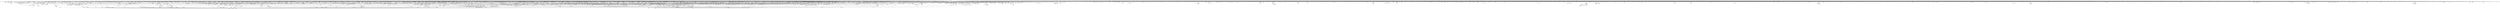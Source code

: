 digraph kerncollapsed {
    "siginfo_layout" [color="black"];
    "__cmpxchg_case_acq_32_2" [color="black"];
    "Indirect call94" [color="black"];
    "unreserve_highatomic_pageblock" [color="black"];
    "mas_wr_walk_index.isra.0" [color="black"];
    "down_trylock" [color="black"];
    "__cmpxchg_case_acq_32.constprop.0_12" [color="black"];
    "Indirect call58" [color="black"];
    "Indirect call146" [color="black"];
    "do_raw_spin_lock_26" [color="black"];
    "propagate_mount_unlock" [color="black"];
    "folio_nr_pages_2" [color="black"];
    "Indirect call117" [color="black"];
    "__futex_queue" [color="black"];
    "check_vma_flags" [color="black"];
    "list_splice" [color="black"];
    "audit_comparator" [color="black"];
    "__raw_spin_lock_irqsave_32" [color="black"];
    "mte_dead_walk" [color="black"];
    "find_alive_thread.isra.0" [color="black"];
    "__raw_spin_lock_irqsave_6" [color="black"];
    "mas_ascend" [color="black"];
    "Indirect call54" [color="black"];
    "__finish_swait" [color="black"];
    "mutex_is_locked" [color="black"];
    "__sk_mem_reduce_allocated" [color="black"];
    "tag_set" [color="black"];
    "list_del_2" [color="black"];
    "Indirect call203" [color="black"];
    "cpu_timer_dequeue" [color="black"];
    "count_vm_events" [color="black"];
    "__raw_write_unlock_irq_4" [color="black"];
    "mas_leaf_set_meta" [color="black"];
    "mnt_set_mountpoint" [color="black"];
    "anon_vma_interval_tree_post_update_vma" [color="black"];
    "sched_clock_cpu" [color="black"];
    "try_release_thread_stack_to_cache" [color="black"];
    "csum_block_add_ext" [color="black"];
    "Indirect call16" [color="black"];
    "fill_contig_page_info" [color="black"];
    "do_raw_spin_lock_99" [color="black"];
    "device_links_read_lock" [color="black"];
    "fatal_signal_pending_1" [color="black"];
    "mas_descend" [color="black"];
    "drain_local_pages" [color="black"];
    "__pfn_to_section" [color="black"];
    "Indirect call112" [color="black"];
    "tlb_remove_table_sync_one" [color="black"];
    "rpm_check_suspend_allowed" [color="black"];
    "prepend_path" [color="black"];
    "folio_mapped_1" [color="black"];
    "free_unref_page_commit" [color="black"];
    "__xa_clear_mark" [color="black"];
    "get_page" [color="black"];
    "ptep_clear_flush" [color="black"];
    "bstats_update" [color="black"];
    "count_vm_events_1" [color="black"];
    "__rb_insert_augmented" [color="black"];
    "xa_is_node" [color="black"];
    "attach_pid" [color="black"];
    "Indirect call144" [color="black"];
    "mtree_load" [color="black"];
    "kmalloc_size_roundup" [color="black"];
    "__sw_hweight64" [color="black"];
    "tlb_gather_mmu" [color="black"];
    "pcpu_post_unmap_tlb_flush" [color="black"];
    "set_ti_thread_flag_4" [color="black"];
    "find_next_bit_8" [color="black"];
    "fatal_signal_pending_4" [color="black"];
    "mas_pop_node" [color="black"];
    "__raw_spin_lock_irq.constprop.0_1" [color="black"];
    "__nr_to_section" [color="black"];
    "arm_timer" [color="black"];
    "req_ref_put_and_test" [color="black"];
    "io_wq_worker_running" [color="black"];
    "find_next_bit_18" [color="black"];
    "folio_trylock_1" [color="black"];
    "__xchg_case_64.constprop.0" [color="black"];
    "fsnotify_first_mark" [color="black"];
    "rwsem_spin_on_owner" [color="black"];
    "pick_next_pushable_dl_task" [color="black"];
    "__raw_spin_unlock_irqrestore_15" [color="black"];
    "wb_update_bandwidth" [color="black"];
    "__raw_spin_unlock_irq.constprop.0_1" [color="black"];
    "find_next_bit.constprop.0_5" [color="black"];
    "mas_wr_store_setup" [color="black"];
    "crng_fast_key_erasure" [color="black"];
    "hrtimer_forward" [color="black"];
    "pageblock_pfn_to_page" [color="black"];
    "__raw_spin_unlock_irqrestore_10" [color="black"];
    "find_next_zero_bit" [color="black"];
    "irq_chip_retrigger_hierarchy" [color="black"];
    "__pick_first_entity" [color="black"];
    "vmalloc_to_page" [color="black"];
    "tty_termios_baud_rate" [color="black"];
    "__irq_startup" [color="black"];
    "cpumask_and" [color="black"];
    "__raw_spin_trylock_5" [color="black"];
    "find_next_bit.constprop.0_8" [color="black"];
    "clear_ti_thread_flag_6" [color="black"];
    "__raw_spin_lock_irq_43" [color="black"];
    "test_ti_thread_flag_4" [color="black"];
    "__cmpxchg_case_acq_32.constprop.0_4" [color="black"];
    "workingset_test_recent" [color="black"];
    "security_current_getsecid_subj" [color="black"];
    "__raw_spin_lock_irq_35" [color="black"];
    "qdisc_qstats_cpu_qlen_inc" [color="black"];
    "read_seqbegin.constprop.0" [color="black"];
    "__list_del_entry" [color="black"];
    "Indirect call147" [color="black"];
    "clear_ti_thread_flag" [color="black"];
    "rcu_seq_end" [color="black"];
    "do_raw_spin_lock_45" [color="black"];
    "should_zap_page" [color="black"];
    "xa_load" [color="black"];
    "__reuseport_detach_sock.isra.0" [color="black"];
    "Indirect call116" [color="black"];
    "capacity_of" [color="black"];
    "__raw_spin_lock_irqsave_42" [color="black"];
    "page_ref_inc_6" [color="black"];
    "dget" [color="black"];
    "Indirect call38" [color="black"];
    "tlb_gather_mmu_fullmm" [color="black"];
    "task_will_free_mem" [color="black"];
    "__raw_spin_lock_43" [color="black"];
    "__raw_spin_unlock_irq_19" [color="black"];
    "srcu_gp_start" [color="black"];
    "do_raw_spin_lock_11" [color="black"];
    "dev_to_swnode" [color="black"];
    "do_raw_spin_lock_6" [color="black"];
    "__raw_spin_lock_6" [color="black"];
    "xas_error.isra.0_1" [color="black"];
    "anon_vma_interval_tree_iter_next" [color="black"];
    "forward_timer_base" [color="black"];
    "__bitmap_set" [color="black"];
    "sub_running_bw.isra.0" [color="black"];
    "clear_ti_thread_flag_3" [color="black"];
    "put_dec_full8" [color="black"];
    "__raw_spin_unlock_irqrestore_21" [color="black"];
    "xas_set_mark" [color="black"];
    "__kern_my_cpu_offset_2" [color="black"];
    "Indirect call171" [color="black"];
    "timerqueue_del" [color="black"];
    "__raw_spin_lock_irqsave" [color="black"];
    "arch_send_call_function_single_ipi" [color="black"];
    "__raw_spin_unlock_irq_5" [color="black"];
    "zone_page_state_snapshot.constprop.0" [color="black"];
    "Indirect call50" [color="black"];
    "kernfs_name_hash" [color="black"];
    "io_prep_async_work" [color="black"];
    "mas_set_alloc_req" [color="black"];
    "avg_vruntime" [color="black"];
    "u64_stats_inc" [color="black"];
    "do_raw_spin_lock.constprop.0_13" [color="black"];
    "xas_error.isra.0" [color="black"];
    "__kern_my_cpu_offset_51" [color="black"];
    "io_acct_cancel_pending_work" [color="black"];
    "do_raw_spin_lock.constprop.0_10" [color="black"];
    "__irq_can_set_affinity" [color="black"];
    "Indirect call190" [color="black"];
    "__kern_my_cpu_offset_50" [color="black"];
    "sk_mem_reclaim" [color="black"];
    "Indirect call125" [color="black"];
    "cpumask_weight" [color="black"];
    "Indirect call149" [color="black"];
    "__task_will_free_mem" [color="black"];
    "add_wait_queue" [color="black"];
    "cpu_online_3" [color="black"];
    "override_creds" [color="black"];
    "do_raw_spin_lock_93" [color="black"];
    "__cmpxchg_case_acq_32.constprop.0_2" [color="black"];
    "__kern_my_cpu_offset_16" [color="black"];
    "_task_util_est" [color="black"];
    "rcu_segcblist_init" [color="black"];
    "Indirect call114" [color="black"];
    "__kern_my_cpu_offset_27" [color="black"];
    "Indirect call180" [color="black"];
    "__raw_spin_lock_27" [color="black"];
    "system_supports_address_auth_1" [color="black"];
    "__kern_my_cpu_offset_71" [color="black"];
    "__kern_my_cpu_offset_76" [color="black"];
    "lockref_get" [color="black"];
    "folio_total_mapcount" [color="black"];
    "do_raw_spin_lock_17" [color="black"];
    "__skb_dequeue_3" [color="black"];
    "Indirect call175" [color="black"];
    "hlist_del_init" [color="black"];
    "io_wq_hash_work" [color="black"];
    "__cmpxchg_case_rel_32" [color="black"];
    "virt_to_folio" [color="black"];
    "console_trylock" [color="black"];
    "Indirect call176" [color="black"];
    "__wake_up_common" [color="black"];
    "cpumask_and.isra.0_1" [color="black"];
    "arch_local_irq_save_1" [color="black"];
    "__count_vm_events_1" [color="black"];
    "prepare_to_swait_event" [color="black"];
    "mas_push_data" [color="black"];
    "mas_max_gap" [color="black"];
    "Indirect call197" [color="black"];
    "__delay" [color="black"];
    "skb_copy_bits" [color="black"];
    "workingset_eviction" [color="black"];
    "list_lru_del" [color="black"];
    "Indirect call35" [color="black"];
    "__set_fixmap" [color="black"];
    "__raw_spin_lock_irqsave_17" [color="black"];
    "pi_state_update_owner" [color="black"];
    "down_read_trylock" [color="black"];
    "cpumask_any_and_distribute" [color="black"];
    "get_cpu_fpsimd_context" [color="black"];
    "double_rq_lock" [color="black"];
    "timer_delete" [color="black"];
    "__d_drop" [color="black"];
    "skb_pfmemalloc" [color="black"];
    "wakeup_kcompactd" [color="black"];
    "io_is_timeout_noseq" [color="black"];
    "page_ref_dec_and_test_2" [color="black"];
    "__raw_spin_lock_irqsave.constprop.0_8" [color="black"];
    "update_dl_migration" [color="black"];
    "mas_allocated.isra.0" [color="black"];
    "__raw_read_lock_irqsave.constprop.0_1" [color="black"];
    "do_raw_spin_lock_37" [color="black"];
    "__cmpxchg_case_acq_32.constprop.0_16" [color="black"];
    "Indirect call138" [color="black"];
    "fast_dput" [color="black"];
    "set_area_direct_map" [color="black"];
    "__mutex_add_waiter" [color="black"];
    "__raw_write_unlock_irq_5" [color="black"];
    "__get_task_comm" [color="black"];
    "pcpu_find_block_fit" [color="black"];
    "lru_lazyfree_fn" [color="black"];
    "Indirect call137" [color="black"];
    "__flush_tlb_page_nosync" [color="black"];
    "fatal_signal_pending" [color="black"];
    "task_set_jobctl_pending" [color="black"];
    "mmget" [color="black"];
    "kthread_insert_work_sanity_check" [color="black"];
    "sk_leave_memory_pressure" [color="black"];
    "peernet2id" [color="black"];
    "__kern_my_cpu_offset_35" [color="black"];
    "rcu_seq_snap" [color="black"];
    "should_fail_alloc_page" [color="black"];
    "__irq_work_queue_local" [color="black"];
    "_find_last_bit" [color="black"];
    "_find_first_bit" [color="black"];
    "__raw_spin_lock_irqsave_51" [color="black"];
    "Indirect call2" [color="black"];
    "__cmpxchg_case_acq_32.constprop.0_6" [color="black"];
    "do_raw_spin_lock_38" [color="black"];
    "io_run_cancel" [color="black"];
    "find_first_bit_4" [color="black"];
    "kernfs_root" [color="black"];
    "Indirect call99" [color="black"];
    "__mod_node_page_state" [color="black"];
    "do_raw_spin_lock_1" [color="black"];
    "Indirect call118" [color="black"];
    "lockref_get_not_zero" [color="black"];
    "find_lock_task_mm" [color="black"];
    "desc_read_finalized_seq" [color="black"];
    "audit_mark_compare" [color="black"];
    "printk_parse_prefix" [color="black"];
    "cpu_util.constprop.0" [color="black"];
    "do_raw_spin_lock_13" [color="black"];
    "sig_handler_ignored" [color="black"];
    "clear_ti_thread_flag_4" [color="black"];
    "task_clear_jobctl_pending" [color="black"];
    "find_last_bit" [color="black"];
    "do_raw_spin_lock_24" [color="black"];
    "pde_subdir_find" [color="black"];
    "posix_cpu_timers_exit" [color="black"];
    "test_ti_thread_flag_21" [color="black"];
    "__raw_spin_unlock_irqrestore_9" [color="black"];
    "__arm64_sys_sched_yield" [color="black"];
    "arch_local_irq_enable_2" [color="black"];
    "arch_local_irq_restore_1" [color="black"];
    "migrate_disable" [color="black"];
    "folio_nr_pages" [color="black"];
    "__irq_get_desc_lock" [color="black"];
    "Indirect call29" [color="black"];
    "tag_clear_highpage" [color="black"];
    "skb_zcopy_downgrade_managed" [color="black"];
    "__cmpxchg_case_acq_32_3" [color="black"];
    "vma_iter_config" [color="black"];
    "sched_clock_noinstr" [color="black"];
    "__irq_disable" [color="black"];
    "__raw_spin_lock_54" [color="black"];
    "task_sigpending_1" [color="black"];
    "try_to_unmap_flush_dirty" [color="black"];
    "Indirect call153" [color="black"];
    "rcu_segcblist_move_seglen" [color="black"];
    "pm_qos_update_flags" [color="black"];
    "blake2s_compress" [color="black"];
    "queued_spin_lock_slowpath" [color="black"];
    "replace_mark_chunk" [color="black"];
    "test_and_set_bit_lock.constprop.0" [color="black"];
    "__dequeue_entity" [color="black"];
    "__raw_spin_unlock_bh.constprop.0" [color="black"];
    "wants_signal" [color="black"];
    "bump_cpu_timer" [color="black"];
    "xa_err" [color="black"];
    "blake2s.constprop.0" [color="black"];
    "set_next_entity" [color="black"];
    "__raw_spin_lock_bh.constprop.0_5" [color="black"];
    "arch_teardown_dma_ops" [color="black"];
    "d_shrink_del" [color="black"];
    "do_raw_spin_lock_116" [color="black"];
    "should_failslab" [color="black"];
    "Indirect call159" [color="black"];
    "do_raw_spin_lock_83" [color="black"];
    "Indirect call154" [color="black"];
    "io_get_cqe_overflow" [color="black"];
    "csum_partial" [color="black"];
    "mte_clear_page_tags" [color="black"];
    "futex_top_waiter" [color="black"];
    "Indirect call106" [color="black"];
    "cfs_rq_of" [color="black"];
    "Indirect call191" [color="black"];
    "enqueue_pushable_dl_task" [color="black"];
    "tty_name" [color="black"];
    "io_cancel_ctx_cb" [color="black"];
    "__kern_my_cpu_offset_28" [color="black"];
    "__lock_parent" [color="black"];
    "xas_find" [color="black"];
    "do_raw_spin_lock_72" [color="black"];
    "kobj_ns_ops" [color="black"];
    "pte_to_swp_entry" [color="black"];
    "arch_timer_evtstrm_available" [color="black"];
    "prepend_name" [color="black"];
    "__xchg_case_mb_64.constprop.0_2" [color="black"];
    "pvm_determine_end_from_reverse" [color="black"];
    "__wake_up_pollfree" [color="black"];
    "irq_to_desc" [color="black"];
    "find_next_bit_17" [color="black"];
    "Indirect call39" [color="black"];
    "mapping_shrinkable_1" [color="black"];
    "__raw_spin_unlock_irq_6" [color="black"];
    "rt_mutex_slowtrylock" [color="black"];
    "netlink_lock_table" [color="black"];
    "netlink_has_listeners" [color="black"];
    "Indirect call42" [color="black"];
    "disable_irq_nosync" [color="black"];
    "xas_find_marked" [color="black"];
    "do_raw_spin_lock_56" [color="black"];
    "sched_asym_prefer" [color="black"];
    "update_cached_migrate" [color="black"];
    "Indirect call174" [color="black"];
    "tk_xtime.constprop.0" [color="black"];
    "exit_oom_victim" [color="black"];
    "access_ok_12" [color="black"];
    "__mnt_is_readonly" [color="black"];
    "__raw_spin_unlock_irqrestore_3" [color="black"];
    "list_del_init_5" [color="black"];
    "cpudl_find" [color="black"];
    "dl_rq_of_se" [color="black"];
    "__find_vmap_area.constprop.0" [color="black"];
    "__raw_spin_lock_irq_34" [color="black"];
    "Indirect call101" [color="black"];
    "__percpu_add_case_64_2" [color="black"];
    "is_migration_entry" [color="black"];
    "task_pid_vnr" [color="black"];
    "__io_put_kbuf" [color="black"];
    "__flow_hash_from_keys" [color="black"];
    "folio_size" [color="black"];
    "folio_evictable" [color="black"];
    "ttwu_do_activate.constprop.0" [color="black"];
    "task_clear_jobctl_trapping" [color="black"];
    "pmd_install" [color="black"];
    "compact_lock_irqsave" [color="black"];
    "__raw_spin_unlock_irq_29" [color="black"];
    "fpsimd_flush_task_state" [color="black"];
    "pm_runtime_autosuspend_expiration" [color="black"];
    "mas_set_parent.constprop.0" [color="black"];
    "Indirect call168" [color="black"];
    "tag_clear" [color="black"];
    "fsnotify_connector_sb" [color="black"];
    "skb_header_cloned" [color="black"];
    "propagation_next" [color="black"];
    "do_raw_spin_lock_69" [color="black"];
    "tick_get_broadcast_mask" [color="black"];
    "Indirect call90" [color="black"];
    "mast_spanning_rebalance.isra.0" [color="black"];
    "hrtimer_active" [color="black"];
    "igrab" [color="black"];
    "Indirect call170" [color="black"];
    "__wake_up_locked_key_bookmark" [color="black"];
    "Indirect call211" [color="black"];
    "finish_wait" [color="black"];
    "try_to_take_rt_mutex" [color="black"];
    "u64_stats_add_2" [color="black"];
    "__wake_up_klogd.part.0" [color="black"];
    "mm_counter" [color="black"];
    "class_raw_spinlock_irqsave_destructor" [color="black"];
    "__raw_spin_lock_49" [color="black"];
    "mas_start" [color="black"];
    "clear_ti_thread_flag_5" [color="black"];
    "__udelay" [color="black"];
    "io_run_local_work_continue" [color="black"];
    "folio_mark_dirty" [color="black"];
    "Indirect call182" [color="black"];
    "kthread_probe_data" [color="black"];
    "__mutex_init" [color="black"];
    "arch_local_irq_save" [color="black"];
    "mas_safe_pivot" [color="black"];
    "signal_pending_state_1" [color="black"];
    "__raw_spin_lock_12" [color="black"];
    "__finalize_skb_around" [color="black"];
    "__raw_spin_lock_irqsave_34" [color="black"];
    "pcpu_size_to_slot" [color="black"];
    "__raw_spin_lock_irq_32" [color="black"];
    "this_cpu_has_cap" [color="black"];
    "Indirect call209" [color="black"];
    "skb_may_tx_timestamp.part.0" [color="black"];
    "tlb_flush_mmu_tlbonly_1" [color="black"];
    "io_poll_remove_entry" [color="black"];
    "folio_size_2" [color="black"];
    "fpsimd_save_state" [color="black"];
    "__irq_domain_activate_irq" [color="black"];
    "find_next_bit_10" [color="black"];
    "__kern_my_cpu_offset_134" [color="black"];
    "notifier_call_chain" [color="black"];
    "__raw_spin_unlock_irqrestore_5" [color="black"];
    "list_move_1" [color="black"];
    "get_task_mm" [color="black"];
    "free_vmap_area_rb_augment_cb_propagate" [color="black"];
    "clear_siginfo" [color="black"];
    "do_raw_spin_lock_52" [color="black"];
    "__raw_spin_unlock_irq_11" [color="black"];
    "arch_local_irq_restore_3" [color="black"];
    "mab_set_b_end" [color="black"];
    "xas_load" [color="black"];
    "dev_pm_disable_wake_irq_check" [color="black"];
    "__raw_spin_lock_irqsave.constprop.0_2" [color="black"];
    "ma_data_end" [color="black"];
    "__raw_spin_trylock_4" [color="black"];
    "Indirect call165" [color="black"];
    "move_linked_works" [color="black"];
    "task_active_pid_ns" [color="black"];
    "Indirect call177" [color="black"];
    "Indirect call34" [color="black"];
    "io_file_get_flags" [color="black"];
    "test_ti_thread_flag_6" [color="black"];
    "memblock_is_map_memory" [color="black"];
    "tlb_flush_1" [color="black"];
    "arch_local_irq_save_7" [color="black"];
    "Indirect call55" [color="black"];
    "get_cred" [color="black"];
    "mas_adopt_children.isra.0" [color="black"];
    "mas_put_in_tree" [color="black"];
    "memchr" [color="black"];
    "irq_disable" [color="black"];
    "copy_highpage" [color="black"];
    "__mnt_want_write" [color="black"];
    "pmd_clear_huge" [color="black"];
    "pm_runtime_put_noidle_2" [color="black"];
    "gup_signal_pending" [color="black"];
    "compaction_free" [color="black"];
    "rcu_stall_is_suppressed" [color="black"];
    "__kern_my_cpu_offset_44" [color="black"];
    "__raw_read_unlock.constprop.0" [color="black"];
    "__xchg_case_mb_32.constprop.0" [color="black"];
    "Indirect call23" [color="black"];
    "fd_install" [color="black"];
    "__kern_my_cpu_offset_18" [color="black"];
    "compound_order_1" [color="black"];
    "rcu_poll_gp_seq_start" [color="black"];
    "Indirect call160" [color="black"];
    "__list_del_entry_1" [color="black"];
    "find_vma" [color="black"];
    "wb_io_lists_populated" [color="black"];
    "__fswab32_10" [color="black"];
    "__raw_spin_lock_4" [color="black"];
    "mab_shift_right" [color="black"];
    "mutex_spin_on_owner" [color="black"];
    "Indirect call25" [color="black"];
    "__bitmap_and" [color="black"];
    "tty_update_time" [color="black"];
    "cpudl_set" [color="black"];
    "pvm_find_va_enclose_addr" [color="black"];
    "rwsem_set_reader_owned" [color="black"];
    "d_find_alias" [color="black"];
    "init_timer_key" [color="black"];
    "__skb_checksum" [color="black"];
    "dequeue_task" [color="black"];
    "__raw_spin_lock_32" [color="black"];
    "_find_next_bit" [color="black"];
    "search_cmp_ftr_reg" [color="black"];
    "get_arm64_ftr_reg_nowarn" [color="black"];
    "__pm_relax" [color="black"];
    "rcu_seq_set_state" [color="black"];
    "mte_update_sctlr_user" [color="black"];
    "__raw_spin_lock_62" [color="black"];
    "rcu_poll_gp_seq_start_unlocked" [color="black"];
    "cpumask_weight.constprop.0_5" [color="black"];
    "rcu_advance_cbs" [color="black"];
    "__percpu_add_case_64.constprop.0" [color="black"];
    "will_become_orphaned_pgrp" [color="black"];
    "do_raw_spin_lock_3" [color="black"];
    "do_raw_spin_lock_15" [color="black"];
    "fatal_signal_pending_6" [color="black"];
    "do_raw_spin_lock_61" [color="black"];
    "vma_address" [color="black"];
    "__raw_spin_lock_irqsave.constprop.0_3" [color="black"];
    "percpu_counter_add" [color="black"];
    "xas_next_entry.constprop.0" [color="black"];
    "folio_trylock_2" [color="black"];
    "is_software_node" [color="black"];
    "list_del_init_8" [color="black"];
    "need_seqretry" [color="black"];
    "no_page_table" [color="black"];
    "__io_disarm_linked_timeout" [color="black"];
    "update_cfs_rq_load_avg.isra.0" [color="black"];
    "cpupri_set" [color="black"];
    "rt_mutex_init_proxy_locked" [color="black"];
    "rb_erase_cached.isra.0" [color="black"];
    "__lock_task_sighand" [color="black"];
    "__cmpxchg_case_acq_32" [color="black"];
    "io_poll_remove_entries" [color="black"];
    "percpu_ref_get_many" [color="black"];
    "count_vm_event" [color="black"];
    "mtree_range_walk" [color="black"];
    "pcpu_unit_page_offset" [color="black"];
    "mas_data_end" [color="black"];
    "__cmpxchg_case_64.isra.0" [color="black"];
    "Indirect call186" [color="black"];
    "set_ptes.constprop.0.isra.0" [color="black"];
    "pcpu_next_fit_region.constprop.0" [color="black"];
    "task_work_cancel_match" [color="black"];
    "Indirect call202" [color="black"];
    "mas_set_height" [color="black"];
    "prb_reserve" [color="black"];
    "add_wait_queue_exclusive" [color="black"];
    "cpu_do_switch_mm" [color="black"];
    "posix_cpu_timers_exit_group" [color="black"];
    "check_stable_address_space" [color="black"];
    "__cmpxchg_case_mb_32_8" [color="black"];
    "set_tsk_need_resched" [color="black"];
    "dl_bw_cpus" [color="black"];
    "wake_all_kswapds" [color="black"];
    "count_vm_event_1" [color="black"];
    "fsnotify_group_assert_locked" [color="black"];
    "pagefault_enable" [color="black"];
    "exit_rcu" [color="black"];
    "do_raw_spin_lock_44" [color="black"];
    "rcu_poll_gp_seq_end_unlocked" [color="black"];
    "detach_entity_load_avg" [color="black"];
    "folio_order" [color="black"];
    "io_wq_work_match_item" [color="black"];
    "fetch_robust_entry" [color="black"];
    "__raw_spin_unlock_irqrestore_29" [color="black"];
    "lock_hrtimer_base" [color="black"];
    "remove_wait_queue" [color="black"];
    "io_poll_get_ownership" [color="black"];
    "get_work_pwq" [color="black"];
    "ldsem_down_read_trylock" [color="black"];
    "rcu_segcblist_ready_cbs" [color="black"];
    "folio_unlock" [color="black"];
    "folio_mapped" [color="black"];
    "__raw_spin_lock_16" [color="black"];
    "___d_drop" [color="black"];
    "__percpu_add_case_32_2" [color="black"];
    "new_context" [color="black"];
    "lock_mnt_tree" [color="black"];
    "csum_partial_ext" [color="black"];
    "__kern_my_cpu_offset_23" [color="black"];
    "__cmpxchg_case_mb_64" [color="black"];
    "lru_deactivate_file_fn" [color="black"];
    "__count_vm_events_3" [color="black"];
    "unhash_mnt" [color="black"];
    "idr_find" [color="black"];
    "__clear_open_fd" [color="black"];
    "req_set_fail_4" [color="black"];
    "__raw_read_lock.constprop.0_5" [color="black"];
    "Indirect call85" [color="black"];
    "get_task_exe_file" [color="black"];
    "membarrier_update_current_mm" [color="black"];
    "fsnotify" [color="black"];
    "Indirect call129" [color="black"];
    "percpu_ref_put_many.constprop.0" [color="black"];
    "prb_first_valid_seq" [color="black"];
    "try_check_zero" [color="black"];
    "xas_init_marks" [color="black"];
    "__raw_spin_lock_irqsave_21" [color="black"];
    "Indirect call13" [color="black"];
    "pagefault_enable_1" [color="black"];
    "__raw_spin_lock_26" [color="black"];
    "task_sigpending_2" [color="black"];
    "__kern_my_cpu_offset_4" [color="black"];
    "__raw_spin_unlock_irqrestore.constprop.0_1" [color="black"];
    "set_ptes.constprop.0.isra.0_1" [color="black"];
    "Indirect call5" [color="black"];
    "__d_find_any_alias" [color="black"];
    "mas_wr_end_piv" [color="black"];
    "device_pm_check_callbacks" [color="black"];
    "Indirect call81" [color="black"];
    "req_set_fail" [color="black"];
    "flush_tlb_mm" [color="black"];
    "__kern_my_cpu_offset_11" [color="black"];
    "tty_ldisc_open" [color="black"];
    "__wake_up" [color="black"];
    "rcu_seq_start" [color="black"];
    "hrtimer_force_reprogram.constprop.0" [color="black"];
    "kill_device" [color="black"];
    "d_instantiate" [color="black"];
    "decay_load" [color="black"];
    "__cmpxchg_case_acq_32.constprop.0_1" [color="black"];
    "pcpu_chunk_slot" [color="black"];
    "Indirect call150" [color="black"];
    "__list_del_entry_2" [color="black"];
    "Indirect call97" [color="black"];
    "__lock_timer" [color="black"];
    "srcu_read_unlock.constprop.0" [color="black"];
    "mast_split_data" [color="black"];
    "_find_next_and_bit" [color="black"];
    "kmem_valid_obj" [color="black"];
    "se_weight.isra.0" [color="black"];
    "__cmpxchg_case_mb_32_3" [color="black"];
    "io_put_kbuf" [color="black"];
    "find_unlink_vmap_area" [color="black"];
    "post_ttbr_update_workaround" [color="black"];
    "pm_runtime_get_noresume" [color="black"];
    "compaction_zonelist_suitable" [color="black"];
    "__set_task_special" [color="black"];
    "__reuseport_detach_closed_sock" [color="black"];
    "mas_store_prealloc.part.0" [color="black"];
    "reusable_anon_vma" [color="black"];
    "Indirect call46" [color="black"];
    "page_ref_inc" [color="black"];
    "page_ref_inc_3" [color="black"];
    "do_raw_spin_lock.constprop.0_14" [color="black"];
    "get_sd_balance_interval" [color="black"];
    "page_ref_inc_2" [color="black"];
    "move_queued_task.constprop.0" [color="black"];
    "tlb_remove_table_smp_sync" [color="black"];
    "mte_set_pivot" [color="black"];
    "__pi_memcmp" [color="black"];
    "pud_set_huge" [color="black"];
    "timekeeping_get_ns" [color="black"];
    "cpumask_empty_3" [color="black"];
    "__attach_to_pi_owner" [color="black"];
    "signalfd_cleanup" [color="black"];
    "hlist_del_init_2" [color="black"];
    "Indirect call49" [color="black"];
    "__raw_spin_lock_irq_3" [color="black"];
    "ktime_add_safe" [color="black"];
    "do_raw_spin_lock_25" [color="black"];
    "__cmpxchg_case_8" [color="black"];
    "Indirect call127" [color="black"];
    "__raw_spin_unlock_irq_43" [color="black"];
    "__wake_up_sync_key" [color="black"];
    "radix_tree_next_chunk" [color="black"];
    "dec_mm_counter" [color="black"];
    "sock_flag_3" [color="black"];
    "__raw_spin_unlock_irq_37" [color="black"];
    "task_curr" [color="black"];
    "__cmpwait_case_32_1" [color="black"];
    "bsearch" [color="black"];
    "__kern_my_cpu_offset_77" [color="black"];
    "gup_must_unshare" [color="black"];
    "Indirect call51" [color="black"];
    "__raw_spin_lock_irq_6" [color="black"];
    "inode_to_bdi" [color="black"];
    "mab_mas_cp" [color="black"];
    "__skb_fill_page_desc" [color="black"];
    "panic_smp_self_stop" [color="black"];
    "collect_posix_cputimers" [color="black"];
    "device_links_read_unlock" [color="black"];
    "pte_to_swp_entry_2" [color="black"];
    "internal_add_timer" [color="black"];
    "kthread_should_stop" [color="black"];
    "lockref_put_or_lock" [color="black"];
    "Indirect call20" [color="black"];
    "__set_close_on_exec.isra.0" [color="black"];
    "print_tainted" [color="black"];
    "pcpu_chunk_populated" [color="black"];
    "task_fits_cpu" [color="black"];
    "kmalloc_slab" [color="black"];
    "local_bh_disable" [color="black"];
    "find_submount" [color="black"];
    "update_misfit_status" [color="black"];
    "arch_tlbbatch_should_defer.constprop.0" [color="black"];
    "isolation_suitable.isra.0" [color="black"];
    "this_cpu_has_cap.part.0" [color="black"];
    "__raw_spin_unlock_irqrestore_14" [color="black"];
    "__cmpxchg_case_acq_32.constprop.0_5" [color="black"];
    "__siphash_unaligned" [color="black"];
    "__rb_change_child.constprop.0" [color="black"];
    "Indirect call187" [color="black"];
    "__kern_my_cpu_offset_80" [color="black"];
    "folio_anon_vma" [color="black"];
    "security_inode_init_security_anon" [color="black"];
    "next_mnt" [color="black"];
    "do_csum" [color="black"];
    "Indirect call0" [color="black"];
    "find_next_bit.constprop.0_7" [color="black"];
    "__raw_spin_lock_irqsave_50" [color="black"];
    "__raw_spin_lock_irqsave_4" [color="black"];
    "cpudl_heapify" [color="black"];
    "wp_page_reuse" [color="black"];
    "__raw_spin_lock_34" [color="black"];
    "osq_lock" [color="black"];
    "sock_flag.constprop.0" [color="black"];
    "simple_xattr_space" [color="black"];
    "Indirect call183" [color="black"];
    "__rb_erase_color" [color="black"];
    "page_vma_mapped_walk_done" [color="black"];
    "mas_pause" [color="black"];
    "maybe_mkwrite.isra.0" [color="black"];
    "Indirect call132" [color="black"];
    "do_raw_spin_lock_97" [color="black"];
    "folio_lruvec_relock_irq.constprop.0" [color="black"];
    "fatal_signal_pending_5" [color="black"];
    "arch_send_call_function_ipi_mask" [color="black"];
    "mas_store_b_node" [color="black"];
    "tlb_flush" [color="black"];
    "io_cqe_cache_refill" [color="black"];
    "__raw_spin_lock_2" [color="black"];
    "add_device_randomness" [color="black"];
    "vma_interval_tree_iter_first" [color="black"];
    "sched_ttwu_pending" [color="black"];
    "Indirect call24" [color="black"];
    "prepare_to_wait_event" [color="black"];
    "noop_dirty_folio" [color="black"];
    "anon_vma_interval_tree_insert" [color="black"];
    "arm64_kernel_unmapped_at_el0_4" [color="black"];
    "strnlen" [color="black"];
    "mas_safe_min" [color="black"];
    "cpumask_next_and" [color="black"];
    "sched_cgroup_fork" [color="black"];
    "io_cancel_req_match" [color="black"];
    "slab_want_init_on_free" [color="black"];
    "pcpu_block_update_hint_alloc" [color="black"];
    "update_min_vruntime" [color="black"];
    "__hrtimer_next_event_base.constprop.0" [color="black"];
    "ktime_get_with_offset" [color="black"];
    "Indirect call163" [color="black"];
    "sock_rfree" [color="black"];
    "Indirect call26" [color="black"];
    "__raw_spin_lock_22" [color="black"];
    "list_del_init_7" [color="black"];
    "Indirect call108" [color="black"];
    "folio_nr_pages_4" [color="black"];
    "__attach_mnt" [color="black"];
    "sve_get_vl" [color="black"];
    "__raw_spin_lock.constprop.0" [color="black"];
    "split_page" [color="black"];
    "security_audit_rule_match" [color="black"];
    "__srcu_read_lock" [color="black"];
    "pid_nr_ns" [color="black"];
    "dl_task_is_earliest_deadline" [color="black"];
    "__add_wait_queue" [color="black"];
    "folio_not_mapped" [color="black"];
    "mas_prev" [color="black"];
    "io_cancel_task_cb" [color="black"];
    "__raw_read_unlock.constprop.0_2" [color="black"];
    "desc_make_final" [color="black"];
    "__raw_spin_lock_28" [color="black"];
    "cpus_share_cache" [color="black"];
    "data_push_tail" [color="black"];
    "update_curr" [color="black"];
    "folio_nr_pages_3" [color="black"];
    "__kern_my_cpu_offset_70" [color="black"];
    "Indirect call128" [color="black"];
    "__raw_spin_unlock_irqrestore_32" [color="black"];
    "__raw_spin_trylock_3" [color="black"];
    "pcpu_update_empty_pages" [color="black"];
    "security_d_instantiate" [color="black"];
    "access_ok_16" [color="black"];
    "security_sk_free" [color="black"];
    "__page_dup_rmap.constprop.0" [color="black"];
    "arch_local_irq_save_2" [color="black"];
    "system_supports_tlb_range" [color="black"];
    "change_page_range" [color="black"];
    "__kern_my_cpu_offset_61" [color="black"];
    "cpumask_intersects.constprop.0_1" [color="black"];
    "copyin" [color="black"];
    "task_sched_runtime" [color="black"];
    "__raw_spin_unlock_irqrestore_24" [color="black"];
    "inode_cgwb_move_to_attached" [color="black"];
    "stackinfo_on_stack" [color="black"];
    "skip_atoi" [color="black"];
    "__raw_spin_unlock_irqrestore_12" [color="black"];
    "clear_page" [color="black"];
    "super_wake" [color="black"];
    "__percpu_add_case_32_3" [color="black"];
    "xas_next_offset" [color="black"];
    "__raw_spin_lock_irq_23" [color="black"];
    "do_raw_spin_lock_23" [color="black"];
    "__raw_spin_lock_5" [color="black"];
    "current_wq_worker" [color="black"];
    "user_disable_single_step" [color="black"];
    "oom_badness" [color="black"];
    "lru_add_fn" [color="black"];
    "mte_zero_clear_page_tags" [color="black"];
    "__percpu_add_case_64" [color="black"];
    "do_kernel_restart" [color="black"];
    "list_del_init_6" [color="black"];
    "sock_inuse_add" [color="black"];
    "page_mapping" [color="black"];
    "folio_evictable_1" [color="black"];
    "__kern_my_cpu_offset_62" [color="black"];
    "_prb_commit" [color="black"];
    "do_raw_spin_lock_2" [color="black"];
    "cpu_active" [color="black"];
    "security_secid_to_secctx" [color="black"];
    "desc_read" [color="black"];
    "__kern_my_cpu_offset_54" [color="black"];
    "xa_find" [color="black"];
    "do_raw_spin_lock_5" [color="black"];
    "__fsnotify_update_child_dentry_flags" [color="black"];
    "cpu_online" [color="black"];
    "pcpu_chunk_refresh_hint" [color="black"];
    "cpumask_any_distribute" [color="black"];
    "inactive_is_low.constprop.0" [color="black"];
    "__raw_spin_unlock_irq_28" [color="black"];
    "__raw_spin_unlock_irq_45" [color="black"];
    "rcu_gp_is_normal" [color="black"];
    "__raw_spin_unlock_irq_36" [color="black"];
    "get_file_2" [color="black"];
    "io_poll_find.constprop.0" [color="black"];
    "__cmpxchg_case_rel_64" [color="black"];
    "__raw_spin_lock_irqsave_7" [color="black"];
    "__raw_spin_unlock_irq_35" [color="black"];
    "Indirect call169" [color="black"];
    "_find_first_and_bit" [color="black"];
    "sk_memory_allocated_sub" [color="black"];
    "is_zero_page" [color="black"];
    "rcu_seq_end_1" [color="black"];
    "arch_local_irq_save_3" [color="black"];
    "Indirect call83" [color="black"];
    "__raw_spin_lock_irqsave_5" [color="black"];
    "Indirect call1" [color="black"];
    "call_function_single_prep_ipi" [color="black"];
    "Indirect call57" [color="black"];
    "__count_vm_events_2" [color="black"];
    "recalc_sigpending_tsk" [color="black"];
    "__remove_inode_hash" [color="black"];
    "put_prev_task" [color="black"];
    "Indirect call198" [color="black"];
    "mab_no_null_split" [color="black"];
    "get_ucounts_or_wrap" [color="black"];
    "ktime_get_coarse_real_ts64" [color="black"];
    "tty_port_kopened" [color="black"];
    "post_init_entity_util_avg" [color="black"];
    "do_raw_spin_lock_87" [color="black"];
    "get_file.isra.0" [color="black"];
    "workingset_age_nonresident" [color="black"];
    "copy_thread" [color="black"];
    "Indirect call44" [color="black"];
    "Indirect call107" [color="black"];
    "d_set_d_op" [color="black"];
    "__flush_tlb_kernel_pgtable" [color="black"];
    "mas_push_node" [color="black"];
    "__page_cache_release" [color="black"];
    "Indirect call189" [color="black"];
    "__raw_spin_unlock_irq_3" [color="black"];
    "pm_runtime_deactivate_timer" [color="black"];
    "ktime_get_real_ts64" [color="black"];
    "rcu_segcblist_entrain" [color="black"];
    "mas_bulk_rebalance" [color="black"];
    "prb_read_valid" [color="black"];
    "do_raw_spin_lock_57" [color="black"];
    "Indirect call71" [color="black"];
    "fsnotify_update_flags" [color="black"];
    "cpumask_subset" [color="black"];
    "tk_clock_read" [color="black"];
    "find_busiest_group" [color="black"];
    "pagefault_enable_2" [color="black"];
    "fsnotify_compare_groups" [color="black"];
    "__raw_spin_unlock_irq.constprop.0_2" [color="black"];
    "__cmpxchg_case_acq_32.constprop.0_7" [color="black"];
    "__lshrti3" [color="black"];
    "rcu_segcblist_extract_done_cbs" [color="black"];
    "__cmpxchg_case_acq_32.constprop.0_14" [color="black"];
    "__bitmap_weight" [color="black"];
    "Indirect call145" [color="black"];
    "wake_up_var" [color="black"];
    "Indirect call212" [color="black"];
    "get_pwq" [color="black"];
    "__kmem_obj_info" [color="black"];
    "io_poll_add_hash" [color="black"];
    "__cmpxchg_case_acq_32.constprop.0_20" [color="black"];
    "thread_group_cputime" [color="black"];
    "__kern_my_cpu_offset_79" [color="black"];
    "Indirect call126" [color="black"];
    "__cmpxchg_case_mb_32_6" [color="black"];
    "mas_is_err" [color="black"];
    "do_raw_spin_lock_65" [color="black"];
    "skb_tailroom" [color="black"];
    "__bitmap_intersects" [color="black"];
    "mas_prev_sibling" [color="black"];
    "Indirect call104" [color="black"];
    "__folio_cancel_dirty" [color="black"];
    "rcu_segcblist_first_pend_cb" [color="black"];
    "get_file_1" [color="black"];
    "arch_local_irq_save_8" [color="black"];
    "ma_dead_node" [color="black"];
    "cpumask_first" [color="black"];
    "pm_ops_is_empty" [color="black"];
    "gup_folio_next" [color="black"];
    "Indirect call15" [color="black"];
    "osq_unlock" [color="black"];
    "Indirect call70" [color="black"];
    "mnt_get_count" [color="black"];
    "netlink_overrun" [color="black"];
    "__percpu_add_case_32_1" [color="black"];
    "Indirect call18" [color="black"];
    "mutex_can_spin_on_owner" [color="black"];
    "do_raw_spin_lock_35" [color="black"];
    "test_ti_thread_flag_22" [color="black"];
    "compaction_defer_reset" [color="black"];
    "__percpu_add_case_64_7" [color="black"];
    "get_work_pool" [color="black"];
    "sync_exp_work_done" [color="black"];
    "__set_open_fd" [color="black"];
    "copy_fd_bitmaps" [color="black"];
    "Indirect call91" [color="black"];
    "_find_first_zero_bit" [color="black"];
    "_find_next_zero_bit" [color="black"];
    "__cmpxchg_case_64" [color="black"];
    "page_ref_inc_1" [color="black"];
    "ma_pivots" [color="black"];
    "cpu_util_cfs" [color="black"];
    "desc_make_reusable" [color="black"];
    "fprop_reflect_period_percpu.isra.0" [color="black"];
    "cpu_mitigations_off" [color="black"];
    "__cmpxchg_case_acq_32.constprop.0_9" [color="black"];
    "__hrtimer_get_next_event" [color="black"];
    "auditsc_get_stamp" [color="black"];
    "mast_ascend" [color="black"];
    "mm_set_has_pinned_flag" [color="black"];
    "group_classify" [color="black"];
    "__kern_my_cpu_offset_38" [color="black"];
    "xa_mk_value" [color="black"];
    "rcu_cblist_dequeue" [color="black"];
    "filemap_release_folio" [color="black"];
    "__raw_spin_lock_irqsave_52" [color="black"];
    "count_vm_events_2" [color="black"];
    "group_balance_cpu" [color="black"];
    "extfrag_for_order" [color="black"];
    "__rt_mutex_slowtrylock" [color="black"];
    "anon_vma_interval_tree_iter_first" [color="black"];
    "__raw_spin_lock_irqsave_39" [color="black"];
    "vma_interval_tree_remove" [color="black"];
    "Indirect call133" [color="black"];
    "__kern_my_cpu_offset_67" [color="black"];
    "__accumulate_pelt_segments" [color="black"];
    "xas_pause" [color="black"];
    "security_task_getsecid_obj" [color="black"];
    "skb_tailroom_1" [color="black"];
    "__mnt_want_write_file" [color="black"];
    "futex_q_unlock" [color="black"];
    "__skb_header_pointer" [color="black"];
    "audit_rate_check.part.0" [color="black"];
    "posixtimer_rearm" [color="black"];
    "test_tsk_need_resched" [color="black"];
    "plist_del" [color="black"];
    "__bitmap_subset" [color="black"];
    "__raw_spin_lock_irqsave_29" [color="black"];
    "tick_get_broadcast_device" [color="black"];
    "arch_local_irq_restore_2" [color="black"];
    "raw_spin_rq_lock_1" [color="black"];
    "wb_has_dirty_io" [color="black"];
    "vm_stat_account" [color="black"];
    "folio_mapping" [color="black"];
    "futex_hash" [color="black"];
    "sibling_imbalance.isra.0" [color="black"];
    "check_and_switch_context" [color="black"];
    "filemap_check_errors" [color="black"];
    "pcpu_init_md_blocks" [color="black"];
    "cpumask_and.isra.0_3" [color="black"];
    "__raw_spin_lock_14" [color="black"];
    "queued_write_lock_slowpath" [color="black"];
    "do_raw_spin_lock_8" [color="black"];
    "Indirect call210" [color="black"];
    "__isolate_free_page" [color="black"];
    "_copy_from_iter" [color="black"];
    "Indirect call87" [color="black"];
    "do_raw_spin_lock_16" [color="black"];
    "mas_new_ma_node" [color="black"];
    "hrtimer_start_expires" [color="black"];
    "memcg_charge_kernel_stack.part.0" [color="black"];
    "__kern_my_cpu_offset_22" [color="black"];
    "mapping_shrinkable_2" [color="black"];
    "__wb_writeout_add" [color="black"];
    "pagefault_disable" [color="black"];
    "__raw_spin_unlock_irq_18" [color="black"];
    "mnt_dec_writers" [color="black"];
    "Indirect call61" [color="black"];
    "rcu_gp_is_expedited" [color="black"];
    "__raw_spin_lock_irq_20" [color="black"];
    "mas_find" [color="black"];
    "list_del_init_3" [color="black"];
    "__dl_update" [color="black"];
    "__raw_spin_unlock_irq_7" [color="black"];
    "kernfs_release_file.part.0.isra.0" [color="black"];
    "Indirect call65" [color="black"];
    "mas_find_setup.constprop.0" [color="black"];
    "mast_fill_bnode" [color="black"];
    "Indirect call14" [color="black"];
    "hlist_del_init_4" [color="black"];
    "move_freepages_block" [color="black"];
    "Indirect call166" [color="black"];
    "queued_read_lock.constprop.0" [color="black"];
    "raw_spin_rq_unlock" [color="black"];
    "dequeue_load_avg" [color="black"];
    "vma_last_pgoff" [color="black"];
    "system_supports_mte_1" [color="black"];
    "wb_stat_mod" [color="black"];
    "flush_dcache_folio" [color="black"];
    "__raw_spin_unlock_irq_21" [color="black"];
    "__anon_vma_interval_tree_augment_propagate" [color="black"];
    "find_next_bit_7" [color="black"];
    "read_sanitised_ftr_reg" [color="black"];
    "u64_stats_add_1" [color="black"];
    "to_kthread" [color="black"];
    "is_vmalloc_addr" [color="black"];
    "memset" [color="black"];
    "do_raw_spin_lock_50" [color="black"];
    "__raw_spin_lock_irq_5" [color="black"];
    "pcpu_chunk_relocate" [color="black"];
    "__raw_spin_trylock_1" [color="black"];
    "cpumask_next.constprop.0" [color="black"];
    "tty_driver_flush_buffer" [color="black"];
    "__kern_my_cpu_offset_19" [color="black"];
    "find_next_bit_3" [color="black"];
    "__tlb_reset_range" [color="black"];
    "xas_update.isra.0" [color="black"];
    "xas_set_offset" [color="black"];
    "set_tlb_ubc_flush_pending" [color="black"];
    "memzero_explicit" [color="black"];
    "__raw_spin_lock_21" [color="black"];
    "__percpu_add_case_32_15" [color="black"];
    "_compound_head_1" [color="black"];
    "freezing_slow_path" [color="black"];
    "eventfd_signal_mask" [color="black"];
    "__remove_shared_vm_struct.constprop.0" [color="black"];
    "oom_unkillable_task.isra.0" [color="black"];
    "update_pm_runtime_accounting" [color="black"];
    "__printk_safe_exit" [color="black"];
    "io_poll_mark_cancelled" [color="black"];
    "find_task_by_pid_ns" [color="black"];
    "prep_new_page" [color="black"];
    "__raw_spin_lock_irqsave.constprop.0_1" [color="black"];
    "Indirect call95" [color="black"];
    "__kern_my_cpu_offset_56" [color="black"];
    "post_alloc_hook" [color="black"];
    "try_grab_page" [color="black"];
    "rwsem_set_nonspinnable" [color="black"];
    "d_shrink_add" [color="black"];
    "__init_waitqueue_head" [color="black"];
    "percpu_counter_add_batch" [color="black"];
    "tty_ldisc_close" [color="black"];
    "__kern_my_cpu_offset_74" [color="black"];
    "pcpu_next_md_free_region" [color="black"];
    "copy_page" [color="black"];
    "rcu_seq_start_1" [color="black"];
    "__raw_spin_unlock_irq_12" [color="black"];
    "do_raw_spin_lock_41" [color="black"];
    "deactivate_task" [color="black"];
    "update_rt_rq_load_avg" [color="black"];
    "pmd_offset.isra.0" [color="black"];
    "io_put_kbuf_comp.isra.0" [color="black"];
    "Indirect call208" [color="black"];
    "Indirect call88" [color="black"];
    "do_raw_spin_lock_86" [color="black"];
    "update_dl_rq_load_avg" [color="black"];
    "Indirect call131" [color="black"];
    "__bitmap_equal" [color="black"];
    "tsk_fork_get_node" [color="black"];
    "__enqueue_entity" [color="black"];
    "rcu_segcblist_advance" [color="black"];
    "Indirect call21" [color="black"];
    "Indirect call9" [color="black"];
    "tick_get_wakeup_device" [color="black"];
    "smp_call_function" [color="black"];
    "__raw_spin_lock_41" [color="black"];
    "do_raw_spin_lock_32" [color="black"];
    "cpu_clock_sample_group" [color="black"];
    "Indirect call12" [color="black"];
    "do_raw_spin_lock_85" [color="black"];
    "__percpu_add_case_32_8" [color="black"];
    "flush_tlb_kernel_range" [color="black"];
    "folio_pfn" [color="black"];
    "__kern_my_cpu_offset_26" [color="black"];
    "__raw_spin_unlock_irqrestore_2" [color="black"];
    "Indirect call122" [color="black"];
    "memblock_search" [color="black"];
    "wake_up_bit" [color="black"];
    "next_online_pgdat" [color="black"];
    "folio_nr_pages_1" [color="black"];
    "audit_string_contains_control" [color="black"];
    "Indirect call155" [color="black"];
    "dev_nit_active" [color="black"];
    "Indirect call47" [color="black"];
    "__raw_spin_unlock_irqrestore_18" [color="black"];
    "mas_state_walk" [color="black"];
    "pick_next_task_idle" [color="black"];
    "get_data" [color="black"];
    "vma_interval_tree_augment_propagate" [color="black"];
    "irqd_irq_disabled.isra.0" [color="black"];
    "folio_mapped_2" [color="black"];
    "Indirect call17" [color="black"];
    "slab_want_init_on_alloc" [color="black"];
    "generic_exec_single" [color="black"];
    "show_mem_node_skip" [color="black"];
    "__percpu_add_case_64.constprop.0_3" [color="black"];
    "signal_pending_state_2" [color="black"];
    "_compound_head_13" [color="black"];
    "__cmpxchg_case_mb_64_6" [color="black"];
    "__raw_read_unlock.constprop.0_6" [color="black"];
    "Indirect call73" [color="black"];
    "io_prep_async_link" [color="black"];
    "__raw_spin_unlock_irqrestore_37" [color="black"];
    "Indirect call172" [color="black"];
    "Indirect call136" [color="black"];
    "__msecs_to_jiffies" [color="black"];
    "access_ok_14" [color="black"];
    "__raw_spin_lock_irq_12" [color="black"];
    "dl_set_overload.part.0" [color="black"];
    "__cmpxchg_case_acq_32.constprop.0_19" [color="black"];
    "io_wq_get_acct" [color="black"];
    "Indirect call141" [color="black"];
    "xas_clear_mark" [color="black"];
    "arch_local_irq_save_4" [color="black"];
    "no_blink" [color="black"];
    "flush_signal_handlers" [color="black"];
    "get_group_info.isra.0" [color="black"];
    "free_vmap_area_rb_augment_cb_rotate" [color="black"];
    "system_supports_generic_auth" [color="black"];
    "xas_next_entry" [color="black"];
    "security_file_set_fowner" [color="black"];
    "__percpu_add_case_32" [color="black"];
    "fpsimd_save" [color="black"];
    "Indirect call134" [color="black"];
    "mas_alloc_req.isra.0" [color="black"];
    "mas_set_split_parent.isra.0" [color="black"];
    "mnt_add_count" [color="black"];
    "page_ref_dec_and_test" [color="black"];
    "drain_pages_zone" [color="black"];
    "pfn_is_map_memory" [color="black"];
    "Indirect call148" [color="black"];
    "__raw_spin_unlock_irq" [color="black"];
    "net_eq_idr" [color="black"];
    "can_migrate_task" [color="black"];
    "__raw_spin_unlock_irqrestore_17" [color="black"];
    "qdisc_qstats_cpu_backlog_dec" [color="black"];
    "vmf_pte_changed" [color="black"];
    "zone_watermark_fast.constprop.0" [color="black"];
    "__kern_my_cpu_offset_52" [color="black"];
    "raw_spin_rq_unlock_irqrestore" [color="black"];
    "__raw_spin_lock_15" [color="black"];
    "ptrauth_keys_install_user" [color="black"];
    "find_next_and_bit" [color="black"];
    "set_pud" [color="black"];
    "do_softirq" [color="black"];
    "netdev_name" [color="black"];
    "d_flags_for_inode" [color="black"];
    "rb_first" [color="black"];
    "exit_task_stack_account" [color="black"];
    "__pi_strlen" [color="black"];
    "vma_interval_tree_iter_next" [color="black"];
    "__dev_put.part.0" [color="black"];
    "io_wq_exit_start" [color="black"];
    "skb_flow_get_icmp_tci" [color="black"];
    "__wake_up_common_lock" [color="black"];
    "wakeup_kswapd" [color="black"];
    "mapping_allow_writable" [color="black"];
    "Indirect call142" [color="black"];
    "lookup_mountpoint" [color="black"];
    "__percpu_add_case_64.constprop.0_1" [color="black"];
    "sched_post_fork" [color="black"];
    "__kern_my_cpu_offset_24" [color="black"];
    "split_map_pages" [color="black"];
    "__integrity_iint_find" [color="black"];
    "task_rq_lock" [color="black"];
    "Indirect call78" [color="black"];
    "is_bad_inode" [color="black"];
    "Indirect call156" [color="black"];
    "Indirect call151" [color="black"];
    "set_next_task" [color="black"];
    "mapping_shrinkable" [color="black"];
    "tag_get" [color="black"];
    "__var_waitqueue" [color="black"];
    "irq_set_thread_affinity" [color="black"];
    "pud_clear_huge" [color="black"];
    "strcspn" [color="black"];
    "__raw_write_lock_irq_1" [color="black"];
    "timerqueue_add" [color="black"];
    "__kern_my_cpu_offset_133" [color="black"];
    "__wb_update_bandwidth.constprop.0" [color="black"];
    "test_ti_thread_flag_19" [color="black"];
    "_compound_head_3" [color="black"];
    "smp_call_function_many" [color="black"];
    "____do_softirq" [color="black"];
    "find_first_bit_1" [color="black"];
    "drain_pages" [color="black"];
    "Indirect call130" [color="black"];
    "gfp_pfmemalloc_allowed" [color="black"];
    "do_init_timer.constprop.0" [color="black"];
    "__lookup_mnt" [color="black"];
    "__kern_my_cpu_offset_89" [color="black"];
    "page_ref_dec_and_test_1" [color="black"];
    "zone_watermark_ok_safe" [color="black"];
    "io_schedule_prepare" [color="black"];
    "do_raw_spin_lock_67" [color="black"];
    "sve_save_state" [color="black"];
    "__raw_write_lock_irq.constprop.0" [color="black"];
    "invalid_migration_vma" [color="black"];
    "mas_leaf_max_gap" [color="black"];
    "unmask_irq" [color="black"];
    "d_ancestor" [color="black"];
    "test_ti_thread_flag_11" [color="black"];
    "strchr" [color="black"];
    "test_ti_thread_flag_10" [color="black"];
    "enqueue_hrtimer.constprop.0" [color="black"];
    "__mod_zone_page_state" [color="black"];
    "skb_frag_ref" [color="black"];
    "strcpy" [color="black"];
    "find_next_bit_11" [color="black"];
    "Indirect call102" [color="black"];
    "io_req_defer_failed" [color="black"];
    "mas_wr_walk_descend" [color="black"];
    "global_dirtyable_memory" [color="black"];
    "task_call_func" [color="black"];
    "__page_set_anon_rmap" [color="black"];
    "__free_one_page" [color="black"];
    "Indirect call6" [color="black"];
    "__cmpxchg_case_mb_32_13" [color="black"];
    "__raw_spin_lock_irqsave_23" [color="black"];
    "fsnotify_data_inode" [color="black"];
    "system_supports_tlb_range_1" [color="black"];
    "Indirect call204" [color="black"];
    "Indirect call32" [color="black"];
    "double_unlock_balance" [color="black"];
    "__rt_mutex_futex_trylock" [color="black"];
    "__task_pid_nr_ns" [color="black"];
    "__next_zones_zonelist" [color="black"];
    "__raw_spin_unlock_irq_1" [color="black"];
    "__raise_softirq_irqoff" [color="black"];
    "calc_wheel_index" [color="black"];
    "folio_wake_bit" [color="black"];
    "rcu_exp_need_qs" [color="black"];
    "Indirect call40" [color="black"];
    "lockref_put_return" [color="black"];
    "next_zone" [color="black"];
    "llist_add_batch" [color="black"];
    "vm_unacct_memory_1" [color="black"];
    "enqueue_timer" [color="black"];
    "inode_lru_list_del" [color="black"];
    "____core____" [color="kernel"];
    "local_bh_enable" [color="black"];
    "Indirect call33" [color="black"];
    "Indirect call164" [color="black"];
    "blake2s_update" [color="black"];
    "mte_sync_tags" [color="black"];
    "__cmpxchg_case_acq_64_1" [color="black"];
    "find_later_rq" [color="black"];
    "mte_update_gcr_excl.isra.0" [color="black"];
    "clear_ti_thread_flag_8" [color="black"];
    "node_dirty_ok" [color="black"];
    "do_raw_spin_lock_63" [color="black"];
    "__raw_spin_unlock_irq_4" [color="black"];
    "find_task_by_vpid" [color="black"];
    "folio_test_uptodate" [color="black"];
    "mas_mab_cp" [color="black"];
    "set_load_weight" [color="black"];
    "Indirect call181" [color="black"];
    "check_preempt_curr" [color="black"];
    "kernfs_leftmost_descendant" [color="black"];
    "rt_mutex_futex_trylock" [color="black"];
    "flush_dcache_page" [color="black"];
    "io_should_retry_thread" [color="black"];
    "mas_next_setup.constprop.0" [color="black"];
    "__percpu_add_case_32_13" [color="black"];
    "__printk_cpu_sync_put" [color="black"];
    "lru_move_tail_fn" [color="black"];
    "Indirect call86" [color="black"];
    "online_section_nr" [color="black"];
    "__cmpwait_case_32_3" [color="black"];
    "list_splice_tail_init" [color="black"];
    "virt_to_head_page.isra.0" [color="black"];
    "__io_prep_linked_timeout" [color="black"];
    "number" [color="black"];
    "__raw_spin_lock_irqsave_44" [color="black"];
    "__raw_spin_lock_irq_26" [color="black"];
    "__get_cpu_fpsimd_context" [color="black"];
    "lowest_in_progress" [color="black"];
    "do_raw_spin_lock_118" [color="black"];
    "process_shares_mm" [color="black"];
    "memmove" [color="black"];
    "Indirect call7" [color="black"];
    "__dev_fwnode" [color="black"];
    "__dl_add" [color="black"];
    "copy_from_kernel_nofault" [color="black"];
    "__disable_irq" [color="black"];
    "sock_rmem_free" [color="black"];
    "__update_load_avg_cfs_rq" [color="black"];
    "put_dec_trunc8" [color="black"];
    "rt_mutex_top_waiter" [color="black"];
    "tls_preserve_current_state" [color="black"];
    "__note_gp_changes" [color="black"];
    "do_raw_spin_lock_10" [color="black"];
    "list_del_1" [color="black"];
    "cleanup_timerqueue" [color="black"];
    "pcpu_free_area.isra.0" [color="black"];
    "Indirect call74" [color="black"];
    "Indirect call103" [color="black"];
    "__zone_watermark_ok" [color="black"];
    "Indirect call80" [color="black"];
    "radix_tree_load_root" [color="black"];
    "__reset_isolation_pfn" [color="black"];
    "first_online_pgdat" [color="black"];
    "clear_inode" [color="black"];
    "efi_reboot" [color="black"];
    "do_raw_spin_lock_14" [color="black"];
    "set_secondary_fwnode" [color="black"];
    "__wake_q_add" [color="black"];
    "io_cqring_wake" [color="black"];
    "mt_find" [color="black"];
    "__rb_rotate_set_parents" [color="black"];
    "jiffies_to_usecs" [color="black"];
    "__mutex_trylock_common" [color="black"];
    "zone_page_state_add" [color="black"];
    "do_raw_spin_lock_60" [color="black"];
    "lru_note_cost" [color="black"];
    "set_swapper_pgd" [color="black"];
    "Indirect call158" [color="black"];
    "__ksize" [color="black"];
    "__raw_spin_lock_irq_1" [color="black"];
    "__raw_spin_lock_irq_18" [color="black"];
    "put_cpu_fpsimd_context" [color="black"];
    "set_ti_thread_flag_5" [color="black"];
    "Indirect call79" [color="black"];
    "kthread_data" [color="black"];
    "do_raw_spin_lock_48" [color="black"];
    "do_raw_spin_lock_58" [color="black"];
    "Indirect call192" [color="black"];
    "__cmpxchg_case_mb_64_4" [color="black"];
    "__put_unused_fd" [color="black"];
    "__cmpxchg_case_acq_64" [color="black"];
    "tick_get_device" [color="black"];
    "idr_for_each" [color="black"];
    "io_timeout_extract" [color="black"];
    "pte_mkdirty" [color="black"];
    "__kern_my_cpu_offset_29" [color="black"];
    "audit_uid_comparator" [color="black"];
    "__io_put_kbuf_list" [color="black"];
    "timer_delete_sync" [color="black"];
    "Indirect call11" [color="black"];
    "pfn_valid_1" [color="black"];
    "xas_start" [color="black"];
    "is_current_pgrp_orphaned" [color="black"];
    "kmap_atomic_1" [color="black"];
    "active_load_balance_cpu_stop" [color="black"];
    "qdisc_run_begin" [color="black"];
    "bit_waitqueue" [color="black"];
    "timer_reduce" [color="black"];
    "skb_orphan_1" [color="black"];
    "rcu_segcblist_accelerate" [color="black"];
    "__kern_my_cpu_offset_49" [color="black"];
    "find_lock_later_rq" [color="black"];
    "__fprop_add_percpu" [color="black"];
    "skb_zcopy" [color="black"];
    "Indirect call92" [color="black"];
    "update_sctlr_el1" [color="black"];
    "clear_bit_unlock.constprop.0" [color="black"];
    "do_raw_spin_lock_7" [color="black"];
    "d_hash" [color="black"];
    "min_deadline_cb_rotate" [color="black"];
    "system_supports_mte" [color="black"];
    "activate_task" [color="black"];
    "Indirect call195" [color="black"];
    "Indirect call121" [color="black"];
    "Indirect call28" [color="black"];
    "pde_subdir_first" [color="black"];
    "kernfs_get" [color="black"];
    "init_entity_runnable_average" [color="black"];
    "pm_qos_read_value" [color="black"];
    "__cmpxchg_case_acq_32.constprop.0_18" [color="black"];
    "ptep_set_access_flags" [color="black"];
    "rseq_migrate" [color="black"];
    "__cmpxchg_case_mb_64_1" [color="black"];
    "__update_min_deadline" [color="black"];
    "futex_cmpxchg_value_locked" [color="black"];
    "_raw_spin_rq_lock_irqsave" [color="black"];
    "find_next_bit_6" [color="black"];
    "vma_interval_tree_insert_after" [color="black"];
    "__raw_spin_lock_irq_19" [color="black"];
    "arch_local_irq_restore" [color="black"];
    "__raw_spin_lock_46" [color="black"];
    "io_wq_work_match_all" [color="black"];
    "check_preempt_curr_dl" [color="black"];
    "arm64_kernel_unmapped_at_el0_3" [color="black"];
    "Indirect call27" [color="black"];
    "release_thread" [color="black"];
    "skb_queue_tail" [color="black"];
    "detach_if_pending" [color="black"];
    "mmgrab_1" [color="black"];
    "first_zones_zonelist" [color="black"];
    "mas_prev_slot" [color="black"];
    "purge_fragmented_block" [color="black"];
    "dl_bw_of" [color="black"];
    "__pageblock_pfn_to_page" [color="black"];
    "put_filesystem" [color="black"];
    "finish_swait" [color="black"];
    "mutex_trylock" [color="black"];
    "rb_prev" [color="black"];
    "expand" [color="black"];
    "strreplace" [color="black"];
    "__cmpxchg_case_acq_32.constprop.0_21" [color="black"];
    "count_vm_event_2" [color="black"];
    "prepend" [color="black"];
    "addr_to_vb_xa" [color="black"];
    "clear_ti_thread_flag_1" [color="black"];
    "cpu_online_1" [color="black"];
    "sched_clock" [color="black"];
    "mmgrab_2" [color="black"];
    "__raw_spin_lock_24" [color="black"];
    "lockref_mark_dead" [color="black"];
    "pgdat_balanced" [color="black"];
    "plist_add" [color="black"];
    "update_sd_lb_stats" [color="black"];
    "d_walk" [color="black"];
    "skb_has_frag_list" [color="black"];
    "mask_irq" [color="black"];
    "do_softirq_own_stack" [color="black"];
    "get_cred_1" [color="black"];
    "set_cpu_online" [color="black"];
    "account_pipe_buffers" [color="black"];
    "mas_update_gap" [color="black"];
    "sock_flag_1" [color="black"];
    "inode_add_lru" [color="black"];
    "__radix_tree_lookup" [color="black"];
    "pcpu_alloc_area" [color="black"];
    "_prb_read_valid" [color="black"];
    "skb_header_pointer_2" [color="black"];
    "lazy_max_pages" [color="black"];
    "other_cpu_in_panic" [color="black"];
    "list_move_tail" [color="black"];
    "Indirect call64" [color="black"];
    "nsec_to_clock_t" [color="black"];
    "Indirect call62" [color="black"];
    "compound_order" [color="black"];
    "Indirect call206" [color="black"];
    "find_next_bit_15" [color="black"];
    "is_valid_gup_args" [color="black"];
    "audit_gid_comparator" [color="black"];
    "pmd_set_huge" [color="black"];
    "Indirect call96" [color="black"];
    "__raw_spin_lock_irqsave_22" [color="black"];
    "Indirect call194" [color="black"];
    "console_srcu_read_unlock" [color="black"];
    "__raw_spin_lock_irqsave_11" [color="black"];
    "signal_pending_11" [color="black"];
    "_compound_head_2" [color="black"];
    "page_ref_add" [color="black"];
    "prepend_char" [color="black"];
    "xas_not_node" [color="black"];
    "Indirect call157" [color="black"];
    "do_raw_spin_lock_31" [color="black"];
    "__raw_spin_unlock_irqrestore_6" [color="black"];
    "entity_eligible" [color="black"];
    "ktime_get_real_seconds" [color="black"];
    "mod_zone_state" [color="black"];
    "__inode_add_lru" [color="black"];
    "vma_needs_dirty_tracking" [color="black"];
    "do_raw_spin_lock_18" [color="black"];
    "mas_split_final_node.isra.0" [color="black"];
    "do_raw_spin_lock_64" [color="black"];
    "blake2s_final" [color="black"];
    "skb_tailroom_2" [color="black"];
    "security_capable" [color="black"];
    "spin_lock_irqsave_check_contention" [color="black"];
    "hrtimer_reprogram.constprop.0" [color="black"];
    "compaction_suitable" [color="black"];
    "d_path" [color="black"];
    "skb_headers_offset_update" [color="black"];
    "find_next_bit_29" [color="black"];
    "rcu_start_this_gp" [color="black"];
    "cpumask_copy_1" [color="black"];
    "Indirect call111" [color="black"];
    "__raw_spin_unlock_irqrestore_8" [color="black"];
    "prep_compound_page" [color="black"];
    "kernfs_should_drain_open_files" [color="black"];
    "Indirect call179" [color="black"];
    "raw_spin_rq_lock" [color="black"];
    "select_collect" [color="black"];
    "__cmpxchg_case_mb_32.constprop.0" [color="black"];
    "pcpu_block_update" [color="black"];
    "do_raw_spin_lock_66" [color="black"];
    "list_del_3" [color="black"];
    "__raw_spin_lock_irq_25" [color="black"];
    "do_raw_spin_lock_43" [color="black"];
    "__dl_clear_params" [color="black"];
    "__cmpxchg_case_acq_32.constprop.0_10" [color="black"];
    "do_raw_spin_lock.constprop.0_6" [color="black"];
    "cpu_clock_sample" [color="black"];
    "init_multi_vma_prep" [color="black"];
    "mas_next_sibling" [color="black"];
    "Indirect call30" [color="black"];
    "sb_clear_inode_writeback" [color="black"];
    "node_tag_clear" [color="black"];
    "srcu_funnel_exp_start" [color="black"];
    "Indirect call120" [color="black"];
    "test_ti_thread_flag_7" [color="black"];
    "aio_nr_sub" [color="black"];
    "__io_acct_run_queue" [color="black"];
    "defer_console_output" [color="black"];
    "fpsimd_thread_switch" [color="black"];
    "__update_gt_cputime" [color="black"];
    "__kern_my_cpu_offset_91" [color="black"];
    "tcp_get_info_chrono_stats" [color="black"];
    "__kern_my_cpu_offset_15" [color="black"];
    "__raw_spin_lock_64" [color="black"];
    "Indirect call214" [color="black"];
    "__anon_vma_interval_tree_subtree_search" [color="black"];
    "add_nr_running" [color="black"];
    "folio_trylock_flag" [color="black"];
    "chacha_block_generic" [color="black"];
    "io_match_task_safe" [color="black"];
    "rcu_dynticks_snap" [color="black"];
    "do_raw_spin_lock_36" [color="black"];
    "access_ok_2" [color="black"];
    "find_mergeable_anon_vma" [color="black"];
    "sme_save_state" [color="black"];
    "attach_task" [color="black"];
    "io_fill_cqe_aux" [color="black"];
    "__mnt_drop_write_file" [color="black"];
    "cpu_online_2" [color="black"];
    "__raw_spin_lock_irqsave_3" [color="black"];
    "mte_copy_page_tags" [color="black"];
    "io_req_complete_defer" [color="black"];
    "__wait_for_common" [color="black"];
    "Indirect call48" [color="black"];
    "rwsem_read_trylock" [color="black"];
    "Indirect call8" [color="black"];
    "device_match_devt" [color="black"];
    "__cmpxchg_case_acq_32.constprop.0" [color="black"];
    "__raw_spin_lock_18" [color="black"];
    "Indirect call68" [color="black"];
    "rcu_segcblist_add_len" [color="black"];
    "__raw_spin_lock_irq_4" [color="black"];
    "Indirect call188" [color="black"];
    "__wait_on_bit" [color="black"];
    "_compound_head_7" [color="black"];
    "find_buddy_page_pfn" [color="black"];
    "anon_vma_interval_tree_pre_update_vma" [color="black"];
    "__down_trylock_console_sem.constprop.0" [color="black"];
    "Indirect call84" [color="black"];
    "copy_from_kernel_nofault_allowed" [color="black"];
    "put_dec" [color="black"];
    "fatal_signal_pending_3" [color="black"];
    "to_desc" [color="black"];
    "Indirect call19" [color="black"];
    "__wake_up_bit" [color="black"];
    "Indirect call36" [color="black"];
    "__raw_spin_lock_3" [color="black"];
    "rb_insert_color_cached" [color="black"];
    "hlist_bl_lock" [color="black"];
    "pgattr_change_is_safe" [color="black"];
    "posix_cpu_timer_rearm" [color="black"];
    "get_mm_exe_file" [color="black"];
    "skb_zcopy_clear" [color="black"];
    "__kern_my_cpu_offset_21" [color="black"];
    "__count_vm_events" [color="black"];
    "mas_wr_node_walk" [color="black"];
    "set_pfnblock_flags_mask" [color="black"];
    "virt_to_slab" [color="black"];
    "synchronize_rcu.part.0" [color="black"];
    "mas_rewalk_if_dead" [color="black"];
    "cd_forget" [color="black"];
    "pcpu_page_idx" [color="black"];
    "queued_write_lock.constprop.0_1" [color="black"];
    "__sw_hweight32" [color="black"];
    "skb_checksum" [color="black"];
    "data_check_size" [color="black"];
    "__percpu_add_case_64_6" [color="black"];
    "Indirect call93" [color="black"];
    "xas_find_conflict" [color="black"];
    "wake_up_klogd" [color="black"];
    "reweight_task" [color="black"];
    "prepare_to_wait" [color="black"];
    "add_timer_on" [color="black"];
    "audit_serial" [color="black"];
    "Indirect call31" [color="black"];
    "__init_rwsem" [color="black"];
    "workingset_activation" [color="black"];
    "__cmpwait_case_32" [color="black"];
    "dev_xmit_recursion_dec" [color="black"];
    "mnt_get_writers" [color="black"];
    "unlock_mount_hash" [color="black"];
    "data_alloc" [color="black"];
    "Indirect call10" [color="black"];
    "update_newidle_cost" [color="black"];
    "Indirect call200" [color="black"];
    "Indirect call69" [color="black"];
    "__set_task_comm" [color="black"];
    "security_audit_rule_free" [color="black"];
    "task_get_vl" [color="black"];
    "__clear_close_on_exec.isra.0" [color="black"];
    "jiffies_to_msecs" [color="black"];
    "Indirect call152" [color="black"];
    "Indirect call109" [color="black"];
    "do_raw_spin_lock_42" [color="black"];
    "folio_try_get_rcu" [color="black"];
    "mas_next" [color="black"];
    "hrtimer_sleeper_start_expires" [color="black"];
    "pagetable_pte_dtor" [color="black"];
    "folio_add_new_anon_rmap" [color="black"];
    "dl_clear_overload.part.0" [color="black"];
    "Indirect call60" [color="black"];
    "steal_suitable_fallback" [color="black"];
    "__kern_my_cpu_offset_53" [color="black"];
    "__ptrace_link" [color="black"];
    "percpu_counter_set" [color="black"];
    "Indirect call98" [color="black"];
    "__kern_my_cpu_offset_25" [color="black"];
    "__skb_flow_get_ports" [color="black"];
    "hrtimer_cancel" [color="black"];
    "ttwu_queue_wakelist" [color="black"];
    "clear_buddies.isra.0" [color="black"];
    "vma_interval_tree_subtree_search" [color="black"];
    "_mix_pool_bytes" [color="black"];
    "Indirect call113" [color="black"];
    "__raw_spin_lock_irqsave_1" [color="black"];
    "arm64_kernel_unmapped_at_el0_2" [color="black"];
    "__raw_spin_lock_31" [color="black"];
    "get_state_synchronize_rcu_full" [color="black"];
    "mas_walk" [color="black"];
    "__cmpxchg_case_acq_32.constprop.0_13" [color="black"];
    "Indirect call110" [color="black"];
    "invalid_mkclean_vma" [color="black"];
    "timer_base.isra.0" [color="black"];
    "queued_read_unlock.constprop.0_2" [color="black"];
    "__cmpxchg_case_mb_32_5" [color="black"];
    "num_other_online_cpus" [color="black"];
    "prepare_alloc_pages.constprop.0" [color="black"];
    "arch_smp_send_reschedule" [color="black"];
    "get_state_synchronize_rcu" [color="black"];
    "do_raw_spin_lock_28" [color="black"];
    "kernel_init_pages" [color="black"];
    "req_set_fail_3" [color="black"];
    "__raw_spin_unlock_irqrestore_33" [color="black"];
    "__wake_up_parent" [color="black"];
    "__ipi_send_mask" [color="black"];
    "iov_iter_revert" [color="black"];
    "copy_user_highpage" [color="black"];
    "file_ns_capable" [color="black"];
    "__raw_spin_lock_irq_11" [color="black"];
    "irqd_set.isra.0_1" [color="black"];
    "flush_tlb_mm_1" [color="black"];
    "signal_pending_state" [color="black"];
    "__wb_calc_thresh" [color="black"];
    "Indirect call135" [color="black"];
    "invalid_folio_referenced_vma" [color="black"];
    "set_kpti_asid_bits" [color="black"];
    "__xas_next" [color="black"];
    "__raw_write_lock.constprop.0_1" [color="black"];
    "Indirect call199" [color="black"];
    "__gfp_pfmemalloc_flags" [color="black"];
    "Indirect call76" [color="black"];
    "arch_local_irq_disable_2" [color="black"];
    "__put_cpu_fpsimd_context" [color="black"];
    "__printk_cpu_sync_wait" [color="black"];
    "__mutex_remove_waiter" [color="black"];
    "__raw_spin_unlock_irqrestore_1" [color="black"];
    "test_and_set_ti_thread_flag_1" [color="black"];
    "mntget" [color="black"];
    "wb_stat_error" [color="black"];
    "xas_result" [color="black"];
    "__raw_spin_lock_irq_21" [color="black"];
    "tty_driver_name" [color="black"];
    "Indirect call167" [color="black"];
    "sync_icache_aliases" [color="black"];
    "clear_nonspinnable" [color="black"];
    "set_ptes.isra.0" [color="black"];
    "d_find_any_alias" [color="black"];
    "do_raw_spin_lock_46" [color="black"];
    "__dev_pm_qos_resume_latency" [color="black"];
    "kmap_local_page" [color="black"];
    "__raw_spin_unlock_irq_23" [color="black"];
    "__timer_delete" [color="black"];
    "attach_entity_load_avg" [color="black"];
    "folio_mapped_3" [color="black"];
    "mod_node_page_state" [color="black"];
    "PageMovable" [color="black"];
    "__mnt_drop_write" [color="black"];
    "__raw_spin_lock_30" [color="black"];
    "ksize" [color="black"];
    "strncmp" [color="black"];
    "timerqueue_iterate_next" [color="black"];
    "__audit_uring_entry" [color="black"];
    "irq_work_claim" [color="black"];
    "_get_random_bytes" [color="black"];
    "workingset_refault" [color="black"];
    "__futex_unqueue" [color="black"];
    "Indirect call173" [color="black"];
    "__raw_spin_lock_irq_41" [color="black"];
    "proto_memory_pcpu_drain" [color="black"];
    "__raw_spin_lock_42" [color="black"];
    "Indirect call161" [color="black"];
    "rcu_accelerate_cbs" [color="black"];
    "__percpu_add_case_32_20" [color="black"];
    "rb_erase" [color="black"];
    "set_pageblock_migratetype" [color="black"];
    "int_sqrt" [color="black"];
    "__percpu_add_case_32_21" [color="black"];
    "__task_rq_lock" [color="black"];
    "__raw_spin_unlock_irq_17" [color="black"];
    "__cmpwait_case_32_2" [color="black"];
    "timer_wait_running" [color="black"];
    "__raw_spin_lock_irqsave_19" [color="black"];
    "xas_reload" [color="black"];
    "min_deadline_cb_propagate" [color="black"];
    "netdev_start_xmit" [color="black"];
    "vma_is_secretmem" [color="black"];
    "inode_io_list_del" [color="black"];
    "__kern_my_cpu_offset_42" [color="black"];
    "mm_trace_rss_stat" [color="black"];
    "mas_find_child" [color="black"];
    "futex_hb_waiters_dec" [color="black"];
    "percpu_ref_get_many.constprop.0" [color="black"];
    "put_unused_fd" [color="black"];
    "freezing" [color="black"];
    "Indirect call196" [color="black"];
    "do_raw_spin_lock_34" [color="black"];
    "ktime_get" [color="black"];
    "vma_interval_tree_augment_rotate" [color="black"];
    "errseq_sample" [color="black"];
    "__xchg_case_acq_64.isra.0" [color="black"];
    "extract_entropy.constprop.0" [color="black"];
    "cpu_util_cfs_boost" [color="black"];
    "do_raw_spin_lock_33" [color="black"];
    "is_subdir" [color="black"];
    "mas_next_slot" [color="black"];
    "wq_worker_running" [color="black"];
    "_atomic_dec_and_lock_irqsave" [color="black"];
    "auditd_test_task" [color="black"];
    "do_raw_spin_lock_30" [color="black"];
    "shrink_lock_dentry" [color="black"];
    "list_lru_add" [color="black"];
    "do_raw_spin_lock_47" [color="black"];
    "IS_ERR_OR_NULL_3" [color="black"];
    "task_participate_group_stop" [color="black"];
    "cpu_switch_to" [color="black"];
    "cpudl_heapify_up" [color="black"];
    "signal_pending" [color="black"];
    "rb_insert_color" [color="black"];
    "Indirect call22" [color="black"];
    "do_raw_spin_lock_29" [color="black"];
    "find_vm_area" [color="black"];
    "rcu_segcblist_inc_len" [color="black"];
    "__irq_domain_deactivate_irq" [color="black"];
    "__percpu_counter_sum" [color="black"];
    "llist_del_first" [color="black"];
    "set_task_reclaim_state" [color="black"];
    "get_arm64_ftr_reg" [color="black"];
    "sve_state_size" [color="black"];
    "mapping_unmap_writable" [color="black"];
    "mte_destroy_descend.constprop.0" [color="black"];
    "Indirect call45" [color="black"];
    "unlock_page" [color="black"];
    "add_timer" [color="black"];
    "__raw_spin_trylock" [color="black"];
    "__raw_spin_lock.constprop.0_2" [color="black"];
    "__bitmap_clear" [color="black"];
    "rcu_poll_gp_seq_end" [color="black"];
    "idle_cpu" [color="black"];
    "Indirect call201" [color="black"];
    "find_next_bit.constprop.0_21" [color="black"];
    "slab_is_available" [color="black"];
    "__cmpxchg_case_acq_32.constprop.0_17" [color="black"];
    "__raw_spin_lock_52" [color="black"];
    "timespec64_equal" [color="black"];
    "rcu_inkernel_boot_has_ended" [color="black"];
    "vm_commit_limit" [color="black"];
    "__raw_spin_lock.constprop.0_1" [color="black"];
    "__raw_spin_unlock_irq_25" [color="black"];
    "futex_get_value_locked" [color="black"];
    "__raw_spin_lock_irq_31" [color="black"];
    "arch_get_random_seed_longs" [color="black"];
    "path_get" [color="black"];
    "__skb_zcopy_downgrade_managed" [color="black"];
    "__cmpxchg_case_mb_64_7" [color="black"];
    "io_poll_can_finish_inline.isra.0" [color="black"];
    "redirty_tail_locked" [color="black"];
    "rcu_is_cpu_rrupt_from_idle" [color="black"];
    "__raw_spin_lock" [color="black"];
    "Indirect call184" [color="black"];
    "arch_get_random_longs" [color="black"];
    "Indirect call100" [color="black"];
    "remove_nodes.constprop.0" [color="black"];
    "add_mm_rss_vec" [color="black"];
    "do_raw_spin_lock_27" [color="black"];
    "Indirect call139" [color="black"];
    "__kern_my_cpu_offset_17" [color="black"];
    "wakeup_source_deactivate" [color="black"];
    "check_class_changed" [color="black"];
    "rt_mutex_setprio" [color="black"];
    "recalc_sigpending" [color="black"];
    "has_managed_dma" [color="black"];
    "need_mlock_drain" [color="black"];
    "test_taint" [color="black"];
    "crng_make_state" [color="black"];
    "update_group_capacity" [color="black"];
    "get_new_cred" [color="black"];
    "kobj_child_ns_ops" [color="black"];
    "__wake_up_locked_key" [color="black"];
    "do_raw_spin_lock" [color="black"];
    "__kern_my_cpu_offset_37" [color="black"];
    "__raw_spin_lock_23" [color="black"];
    "percpu_ref_put_many" [color="black"];
    "netlink_unlock_table" [color="black"];
    "folio_isolate_lru" [color="black"];
    "__rpm_get_callback" [color="black"];
    "__local_bh_enable_ip" [color="black"];
    "mod_zone_page_state" [color="black"];
    "__efistub_caches_clean_inval_pou" [color="black"];
    "d_lru_del" [color="black"];
    "Indirect call193" [color="black"];
    "folio_activate_fn" [color="black"];
    "signal_set_stop_flags" [color="black"];
    "__raw_spin_lock_irq.constprop.0_2" [color="black"];
    "Indirect call43" [color="black"];
    "console_verbose" [color="black"];
    "__raw_spin_lock_20" [color="black"];
    "allow_direct_reclaim" [color="black"];
    "percpu_ref_put_many.constprop.0_1" [color="black"];
    "__raw_write_lock_irq" [color="black"];
    "group_open_release" [color="black"];
    "find_next_bit.constprop.0_1" [color="black"];
    "irq_domain_activate_irq" [color="black"];
    "find_next_zero_bit_1" [color="black"];
    "can_set_direct_map" [color="black"];
    "__cmpxchg_case_acq_32.constprop.0_15" [color="black"];
    "__percpu_add_case_64_3" [color="black"];
    "__kern_my_cpu_offset_14" [color="black"];
    "fpsimd_preserve_current_state" [color="black"];
    "_double_lock_balance" [color="black"];
    "get_random_bytes" [color="black"];
    "mas_prev_range" [color="black"];
    "folio_invalidate" [color="black"];
    "is_cpu_allowed" [color="black"];
    "percpu_counter_dec" [color="black"];
    "_find_next_or_bit" [color="black"];
    "__raw_spin_lock_irqsave.constprop.0_9" [color="black"];
    "osq_wait_next" [color="black"];
    "__to_kthread" [color="black"];
    "security_release_secctx" [color="black"];
    "set_work_data" [color="black"];
    "radix_tree_lookup" [color="black"];
    "__d_instantiate" [color="black"];
    "mte_parent_slot" [color="black"];
    "skb_cloned" [color="black"];
    "page_ref_add_1" [color="black"];
    "arch_asym_cpu_priority" [color="black"];
    "page_move_anon_rmap" [color="black"];
    "__raw_spin_lock_irq_7" [color="black"];
    "kick_process" [color="black"];
    "sub_rq_bw.isra.0" [color="black"];
    "pcpu_block_refresh_hint" [color="black"];
    "update_blocked_averages" [color="black"];
    "percpu_ref_noop_confirm_switch" [color="black"];
    "copy_to_user_page" [color="black"];
    "mab_calc_split" [color="black"];
    "__prepare_to_swait" [color="black"];
    "wb_dirty_limits" [color="black"];
    "pfn_swap_entry_to_page" [color="black"];
    "__timer_delete_sync" [color="black"];
    "_compound_head" [color="black"];
    "Indirect call205" [color="black"];
    "inode_maybe_inc_iversion" [color="black"];
    "dcache_clean_pou" [color="black"];
    "pmd_offset.isra.0_1" [color="black"];
    "do_raw_spin_lock_51" [color="black"];
    "find_next_bit.constprop.0_6" [color="black"];
    "fprop_fraction_percpu" [color="black"];
    "mte_thread_switch" [color="black"];
    "rt_mutex_proxy_unlock" [color="black"];
    "__cmpxchg_case_acq_32_1" [color="black"];
    "do_raw_spin_lock_12" [color="black"];
    "dev_bus_name" [color="black"];
    "__raw_spin_unlock_irqrestore_4" [color="black"];
    "get_file" [color="black"];
    "anon_vma_interval_tree_remove" [color="black"];
    "Indirect call66" [color="black"];
    "mas_parent_type" [color="black"];
    "zone_reclaimable_pages" [color="black"];
    "__raw_spin_lock_irqsave_15" [color="black"];
    "Indirect call82" [color="black"];
    "rcu_is_watching" [color="black"];
    "Indirect call53" [color="black"];
    "__sync_icache_dcache" [color="black"];
    "__xchg_case_mb_64.constprop.0_3" [color="black"];
    "futex_q_lock" [color="black"];
    "find_vma_prev" [color="black"];
    "mas_wr_walk" [color="black"];
    "__remove_hrtimer" [color="black"];
    "rcu_gpnum_ovf" [color="black"];
    "mas_wr_new_end" [color="black"];
    "__kern_my_cpu_offset_47" [color="black"];
    "set_page_dirty" [color="black"];
    "get_pfnblock_flags_mask" [color="black"];
    "__do_set_cpus_allowed" [color="black"];
    "fsnotify_free_mark" [color="black"];
    "hlist_bl_unlock" [color="black"];
    "fsnotify_put_sb_connectors" [color="black"];
    "Indirect call89" [color="black"];
    "access_ok_39" [color="black"];
    "pageblock_skip_persistent" [color="black"];
    "__acct_reclaim_writeback" [color="black"];
    "posix_cputimers_group_init" [color="black"];
    "security_task_kill" [color="black"];
    "zone_watermark_ok" [color="black"];
    "get_ldops" [color="black"];
    "strscpy_pad" [color="black"];
    "radix_tree_iter_tag_clear" [color="black"];
    "__fsnotify_recalc_mask" [color="black"];
    "Indirect call72" [color="black"];
    "Indirect call124" [color="black"];
    "rcu_jiffies_till_stall_check" [color="black"];
    "read_seqbegin_or_lock" [color="black"];
    "__raw_spin_unlock_irqrestore" [color="black"];
    "__raw_spin_unlock_irqrestore_11" [color="black"];
    "irq_enable" [color="black"];
    "call_on_irq_stack" [color="black"];
    "kmsg_dump" [color="black"];
    "__percpu_down_write_trylock" [color="black"];
    "__percpu_add_return_case_32_1" [color="black"];
    "Indirect call207" [color="black"];
    "__raw_spin_lock_irqsave_18" [color="black"];
    "__mod_lruvec_state" [color="black"];
    "rcu_segcblist_enqueue" [color="black"];
    "dput_to_list" [color="black"];
    "fasync_insert_entry" [color="black"];
    "chacha_permute" [color="black"];
    "need_active_balance" [color="black"];
    "workingset_update_node" [color="black"];
    "lock_timer_base" [color="black"];
    "hrtimer_try_to_cancel" [color="black"];
    "task_rq_unlock" [color="black"];
    "__cmpxchg_case_mb_32_2" [color="black"];
    "free_pcppages_bulk" [color="black"];
    "io_cancel_cb" [color="black"];
    "fsnotify_grab_connector" [color="black"];
    "__raw_spin_lock_irq_17" [color="black"];
    "raw_spin_rq_lock_nested" [color="black"];
    "check_cb_ovld_locked" [color="black"];
    "update_rq_clock" [color="black"];
    "timer_delete_hook" [color="black"];
    "Indirect call37" [color="black"];
    "wb_io_lists_depopulated" [color="black"];
    "Indirect call115" [color="black"];
    "__peernet2id" [color="black"];
    "kernfs_next_descendant_post" [color="black"];
    "__srcu_read_unlock" [color="black"];
    "__skb_set_length_1" [color="black"];
    "prb_commit" [color="black"];
    "convert_prio" [color="black"];
    "find_next_and_bit.constprop.0" [color="black"];
    "arch_local_irq_save_5" [color="black"];
    "srcu_get_delay.isra.0" [color="black"];
    "node_page_state_add" [color="black"];
    "find_first_bit_3" [color="black"];
    "__percpu_add_case_64_1" [color="black"];
    "rcu_segcblist_pend_cbs" [color="black"];
    "__cmpxchg_case_mb_32_4" [color="black"];
    "do_raw_spin_lock_88" [color="black"];
    "radix_tree_tag_get" [color="black"];
    "dev_xmit_recursion_inc" [color="black"];
    "fsnotify_handle_inode_event.isra.0" [color="black"];
    "__balance_callbacks" [color="black"];
    "__try_to_del_timer_sync" [color="black"];
    "space_used" [color="black"];
    "prb_reserve_in_last" [color="black"];
    "Indirect call59" [color="black"];
    "queued_read_lock_slowpath" [color="black"];
    "_atomic_dec_and_lock" [color="black"];
    "Indirect call41" [color="black"];
    "irq_work_single" [color="black"];
    "sync_rcu_exp_done_unlocked" [color="black"];
    "inc_rlimit_ucounts" [color="black"];
    "prepare_to_wait_exclusive" [color="black"];
    "resched_curr" [color="black"];
    "debug_locks_off" [color="black"];
    "do_raw_spin_lock_9" [color="black"];
    "find_first_bit_6" [color="black"];
    "do_raw_spin_lock.constprop.0_3" [color="black"];
    "arch_stack_walk" [color="black"];
    "vma_interval_tree_insert" [color="black"];
    "__raw_read_lock.constprop.0_1" [color="black"];
    "__preempt_count_add.constprop.0_1" [color="black"];
    "Indirect call185" [color="black"];
    "find_vmap_area" [color="black"];
    "Indirect call178" [color="black"];
    "mas_prev_setup.constprop.0" [color="black"];
    "do_raw_spin_lock_117" [color="black"];
    "io_acct_run_queue" [color="black"];
    "sk_error_report" [color="black"];
    "prb_next_seq" [color="black"];
    "Indirect call3" [color="black"];
    "arm_smccc_1_1_get_conduit" [color="black"];
    "fsnotify_detach_connector_from_object" [color="black"];
    "console_srcu_read_lock" [color="black"];
    "__raw_spin_unlock_irqrestore.constprop.0_2" [color="black"];
    "Indirect call4" [color="black"];
    "lru_note_cost_refault" [color="black"];
    "load_unaligned_zeropad_1" [color="black"];
    "xas_retry" [color="black"];
    "find_next_bit.constprop.0_11" [color="black"];
    "__raw_spin_lock_irqsave_12" [color="black"];
    "lock_parent" [color="black"];
    "do_raw_spin_lock.constprop.0_7" [color="black"];
    "__hlist_del" [color="black"];
    "task_ppid_nr" [color="black"];
    "lru_deactivate_fn" [color="black"];
    "__raw_spin_lock_irqsave_41" [color="black"];
    "__kern_my_cpu_offset_36" [color="black"];
    "find_next_bit.constprop.0_14" [color="black"];
    "hrtimer_start_range_ns" [color="black"];
    "dec_rlimit_ucounts" [color="black"];
    "__printk_cpu_sync_try_get" [color="black"];
    "__anon_vma_interval_tree_augment_rotate" [color="black"];
    "__mutex_trylock" [color="black"];
    "fragmentation_index" [color="black"];
    "__preempt_count_sub" [color="black"];
    "put_ldops.constprop.0" [color="black"];
    "take_dentry_name_snapshot" [color="black"];
    "mas_next_range" [color="black"];
    "__raw_spin_unlock_irqrestore_38" [color="black"];
    "del_page_from_free_list" [color="black"];
    "is_rlimit_overlimit" [color="black"];
    "_compound_head_4" [color="black"];
    "update_load_avg" [color="black"];
    "__cmpxchg_case_acq_32.constprop.0_8" [color="black"];
    "find_suitable_fallback" [color="black"];
    "local_cpu_stop" [color="black"];
    "set_task_cpu" [color="black"];
    "calc_delta_fair" [color="black"];
    "__printk_safe_enter" [color="black"];
    "strscpy" [color="black"];
    "klist_node_attached" [color="black"];
    "rb_next" [color="black"];
    "Indirect call105" [color="black"];
    "__pi_strcmp" [color="black"];
    "find_worker_executing_work" [color="black"];
    "spin_lock_irqsave_ssp_contention" [color="black"];
    "Indirect call75" [color="black"];
    "rcu_cblist_init" [color="black"];
    "Indirect call213" [color="black"];
    "__const_udelay" [color="black"];
    "zone_page_state_snapshot" [color="black"];
    "find_next_bit_13" [color="black"];
    "__dput_to_list" [color="black"];
    "tlb_flush_mmu_tlbonly" [color="black"];
    "__raw_spin_lock_63" [color="black"];
    "kthread_is_per_cpu" [color="black"];
    "__percpu_add_case_64_4" [color="black"];
    "__kern_my_cpu_offset_60" [color="black"];
    "irq_work_queue" [color="black"];
    "atomic_notifier_call_chain" [color="black"];
    "page_try_share_anon_rmap" [color="black"];
    "raw_spin_rq_trylock" [color="black"];
    "sane_fdtable_size" [color="black"];
    "__cmpxchg_case_mb_32_10" [color="black"];
    "allow_write_access" [color="black"];
    "__raw_spin_unlock_irq_20" [color="black"];
    "__kern_my_cpu_offset_55" [color="black"];
    "__raw_spin_lock_irqsave.constprop.0_7" [color="black"];
    "__arch_copy_from_user" [color="black"];
    "pfn_valid_2" [color="black"];
    "qdisc_qstats_cpu_qlen_dec" [color="black"];
    "ktime_get_mono_fast_ns" [color="black"];
    "find_next_zero_bit_2" [color="black"];
    "inc_tlb_flush_pending" [color="black"];
    "select_collect2" [color="black"];
    "folio_trylock_4" [color="black"];
    "unlock_task_sighand.isra.0_1" [color="black"];
    "_compound_head_5" [color="black"];
    "__disable_irq_nosync" [color="black"];
    "current_is_kswapd" [color="black"];
    "do_raw_spin_lock_80" [color="black"];
    "ma_slots" [color="black"];
    "__raw_spin_unlock_irqrestore_31" [color="black"];
    "ihold" [color="black"];
    "__mod_timer" [color="black"];
    "do_raw_spin_lock_73" [color="black"];
    "llist_reverse_order" [color="black"];
    "lock_mount_hash" [color="black"];
    "__kern_my_cpu_offset_6" [color="black"];
    "flush_tlb_batched_pending" [color="black"];
    "mm_counter_file" [color="black"];
    "move_freelist_tail" [color="black"];
    "compound_order_2" [color="black"];
    "list_del_init_2" [color="black"];
    "io_wq_cancel_pending_work" [color="black"];
    "__do_once_start" [color="black"];
    "eth_type_vlan" [color="black"];
    "__init_swait_queue_head" [color="black"];
    "pid_task" [color="black"];
    "__smp_call_single_queue" [color="black"];
    "get_next_ino" [color="black"];
    "__update_load_avg_se" [color="black"];
    "set_ti_thread_flag" [color="black"];
    "enqueue_task" [color="black"];
    "folio_trylock" [color="black"];
    "Indirect call56" [color="black"];
    "__posix_timers_find" [color="black"];
    "__raw_spin_lock_irq" [color="black"];
    "console_is_usable" [color="black"];
    "rcu_exp_jiffies_till_stall_check" [color="black"];
    "Indirect call143" [color="black"];
    "dev_driver_string" [color="black"];
    "group_close_release" [color="black"];
    "pwq_activate_inactive_work" [color="black"];
    "page_vma_mapped_walk_done_1" [color="black"];
    "xa_find_after" [color="black"];
    "page_ref_inc_4" [color="black"];
    "mod_node_state" [color="black"];
    "tty_termios_input_baud_rate" [color="black"];
    "mod_timer" [color="black"];
    "__irq_put_desc_unlock" [color="black"];
    "smp_call_function_many_cond" [color="black"];
    "__kern_my_cpu_offset_83" [color="black"];
    "deny_write_access.isra.0" [color="black"];
    "qdisc_maybe_clear_missed" [color="black"];
    "Indirect call52" [color="black"];
    "Indirect call63" [color="black"];
    "__iget" [color="black"];
    "list_del_init" [color="black"];
    "prb_final_commit" [color="black"];
    "security_sock_rcv_skb" [color="black"];
    "cpumask_first_and" [color="black"];
    "__kern_my_cpu_offset_78" [color="black"];
    "test_ti_thread_flag_1" [color="black"];
    "first_zones_zonelist_1" [color="black"];
    "inode_io_list_move_locked" [color="black"];
    "vma_fs_can_writeback" [color="black"];
    "__dl_sub" [color="black"];
    "cpuhp_invoke_callback" [color="black"];
    "Indirect call119" [color="black"];
    "irq_get_irq_data" [color="black"];
    "__skb_set_length" [color="black"];
    "task_pid_vnr_1" [color="black"];
    "tty_audit_fork" [color="black"];
    "domain_dirty_limits" [color="black"];
    "task_join_group_stop" [color="black"];
    "arch_irq_work_raise" [color="black"];
    "cpu_timer_task_rcu" [color="black"];
    "Indirect call123" [color="black"];
    "smp_call_function_single" [color="black"];
    "__fprop_add_percpu_max" [color="black"];
    "__raw_spin_lock_irqsave_25" [color="black"];
    "__bpf_free_used_maps" [color="black"];
    "Indirect call77" [color="black"];
    "__raw_spin_unlock_irq_38" [color="black"];
    "xas_set_order.part.0" [color="black"];
    "Indirect call140" [color="black"];
    "pte_offset_kernel.isra.0" [color="black"];
    "next_signal" [color="black"];
    "folio_account_cleaned" [color="black"];
    "kill_super_notify" [color="black"];
    "__cmpxchg_case_mb_64_2" [color="black"];
    "list_del_4" [color="black"];
    "retain_dentry" [color="black"];
    "__sk_mem_reclaim" [color="black"];
    "init_completion" [color="black"];
    "mte_dead_leaves.constprop.0" [color="black"];
    "Indirect call67" [color="black"];
    "Indirect call162" [color="black"];
    "try_to_unmap_flush" [color="black"];
    "pcpu_alloc_area" -> "pcpu_chunk_relocate" [color="black"];
    "pcpu_alloc_area" -> "pcpu_block_update" [color="black"];
    "pcpu_alloc_area" -> "find_last_bit" [color="black"];
    "pcpu_alloc_area" -> "pcpu_chunk_slot" [color="black"];
    "pcpu_alloc_area" -> "find_next_bit_17" [color="black"];
    "pcpu_alloc_area" -> "pcpu_block_update_hint_alloc" [color="black"];
    "pcpu_alloc_area" -> "__bitmap_set" [color="black"];
    "pcpu_alloc_area" -> "find_next_zero_bit_1" [color="black"];
    "pcpu_alloc_area" -> "__bitmap_clear" [color="black"];
    "skb_copy_bits" -> "pagefault_enable_2" [color="black"];
    "skb_copy_bits" -> "kmap_atomic_1" [color="black"];
    "skb_copy_bits" -> "skb_copy_bits" [color="black"];
    "skb_copy_bits" -> "memmove" [color="black"];
    "drain_pages_zone" -> "do_raw_spin_lock_46" [color="black"];
    "drain_pages_zone" -> "free_pcppages_bulk" [color="black"];
    "__raw_spin_trylock_5" -> "__cmpxchg_case_acq_32_3" [color="black"];
    "wakeup_kcompactd" -> "compaction_suitable" [color="black"];
    "wakeup_kcompactd" -> "zone_watermark_ok" [color="black"];
    "wakeup_kcompactd" -> "__wake_up" [color="black"];
    "pfn_valid_1" -> "__nr_to_section" [color="black"];
    "mtree_load" -> "ma_data_end" [color="black"];
    "mtree_load" -> "ma_dead_node" [color="black"];
    "mtree_load" -> "ma_pivots" [color="black"];
    "mtree_load" -> "ma_slots" [color="black"];
    "mtree_load" -> "mas_start" [color="black"];
    "cpu_util.constprop.0" -> "_task_util_est" [color="black"];
    "rcu_segcblist_entrain" -> "rcu_segcblist_inc_len" [color="black"];
    "lru_note_cost_refault" -> "lru_note_cost" [color="black"];
    "lru_note_cost_refault" -> "folio_nr_pages_2" [color="black"];
    "__raw_spin_lock_26" -> "do_raw_spin_lock_51" [color="black"];
    "page_mapping" -> "_compound_head_1" [color="black"];
    "page_mapping" -> "folio_mapping" [color="black"];
    "pcpu_chunk_slot" -> "pcpu_size_to_slot" [color="black"];
    "pm_runtime_deactivate_timer" -> "hrtimer_try_to_cancel" [color="black"];
    "remove_nodes.constprop.0" -> "group_open_release" [color="black"];
    "remove_nodes.constprop.0" -> "group_close_release" [color="black"];
    "__raw_spin_lock_irq_32" -> "do_raw_spin_lock_65" [color="black"];
    "__wake_up_bit" -> "__wake_up" [color="black"];
    "__raw_spin_lock_irq_26" -> "do_raw_spin_lock_52" [color="black"];
    "xas_find_marked" -> "xa_is_node" [color="black"];
    "xas_find_marked" -> "xas_set_offset" [color="black"];
    "xas_find_marked" -> "xas_error.isra.0_1" [color="black"];
    "set_load_weight" -> "reweight_task" [color="black"];
    "blake2s_compress" -> "memmove" [color="black"];
    "blake2s_compress" -> "memset" [color="black"];
    "compaction_suitable" -> "fragmentation_index" [color="black"];
    "compaction_suitable" -> "__zone_watermark_ok" [color="black"];
    "cpuhp_invoke_callback" -> "Indirect call204" [color="black"];
    "cpumask_and.isra.0_1" -> "__bitmap_and" [color="black"];
    "do_raw_spin_lock_50" -> "__cmpxchg_case_acq_32.constprop.0_17" [color="black"];
    "do_raw_spin_lock_50" -> "queued_spin_lock_slowpath" [color="black"];
    "hrtimer_sleeper_start_expires" -> "hrtimer_start_expires" [color="black"];
    "security_release_secctx" -> "Indirect call166" [color="black"];
    "osq_unlock" -> "__kern_my_cpu_offset_26" [color="black"];
    "osq_unlock" -> "__xchg_case_mb_64.constprop.0_2" [color="black"];
    "osq_unlock" -> "osq_wait_next" [color="black"];
    "chacha_block_generic" -> "chacha_permute" [color="black"];
    "chacha_block_generic" -> "memmove" [color="black"];
    "__raise_softirq_irqoff" -> "__kern_my_cpu_offset_2" [color="black"];
    "tty_termios_input_baud_rate" -> "tty_termios_baud_rate" [color="black"];
    "percpu_counter_dec" -> "percpu_counter_add_batch" [color="black"];
    "timer_delete_hook" -> "Indirect call191" [color="black"];
    "zone_watermark_ok" -> "__zone_watermark_ok" [color="black"];
    "mm_counter" -> "mm_counter_file" [color="black"];
    "mm_counter" -> "_compound_head_5" [color="black"];
    "pmd_set_huge" -> "pgattr_change_is_safe" [color="black"];
    "arch_send_call_function_ipi_mask" -> "__ipi_send_mask" [color="black"];
    "arch_get_random_longs" -> "this_cpu_has_cap" [color="black"];
    "dequeue_load_avg" -> "se_weight.isra.0" [color="black"];
    "find_unlink_vmap_area" -> "__raw_spin_lock_15" [color="black"];
    "find_unlink_vmap_area" -> "rb_erase" [color="black"];
    "find_unlink_vmap_area" -> "list_del_init_5" [color="black"];
    "find_unlink_vmap_area" -> "__find_vmap_area.constprop.0" [color="black"];
    "prepend" -> "copy_from_kernel_nofault" [color="black"];
    "prepend" -> "memset" [color="black"];
    "rb_insert_color_cached" -> "rb_insert_color" [color="black"];
    "io_cancel_task_cb" -> "io_match_task_safe" [color="black"];
    "__raw_spin_lock_16" -> "queued_spin_lock_slowpath" [color="black"];
    "__raw_spin_lock_irqsave.constprop.0_2" -> "queued_spin_lock_slowpath" [color="black"];
    "sb_clear_inode_writeback" -> "list_del_init_7" [color="black"];
    "sb_clear_inode_writeback" -> "do_raw_spin_lock_51" [color="black"];
    "prb_commit" -> "_prb_commit" [color="black"];
    "prb_commit" -> "desc_make_final" [color="black"];
    "ttwu_do_activate.constprop.0" -> "Indirect call4" [color="black"];
    "ttwu_do_activate.constprop.0" -> "activate_task" [color="black"];
    "ttwu_do_activate.constprop.0" -> "check_preempt_curr" [color="black"];
    "fsnotify_put_sb_connectors" -> "wake_up_var" [color="black"];
    "fsnotify_put_sb_connectors" -> "fsnotify_connector_sb" [color="black"];
    "set_kpti_asid_bits" -> "memset" [color="black"];
    "do_raw_spin_lock_61" -> "queued_spin_lock_slowpath" [color="black"];
    "__raw_spin_trylock_4" -> "__cmpxchg_case_acq_32.constprop.0_16" [color="black"];
    "do_raw_spin_lock_8" -> "queued_spin_lock_slowpath" [color="black"];
    "__down_trylock_console_sem.constprop.0" -> "__printk_safe_enter" [color="black"];
    "__down_trylock_console_sem.constprop.0" -> "__printk_safe_exit" [color="black"];
    "__down_trylock_console_sem.constprop.0" -> "down_trylock" [color="black"];
    "__down_trylock_console_sem.constprop.0" -> "arch_local_irq_save_3" [color="black"];
    "__down_trylock_console_sem.constprop.0" -> "arch_local_irq_restore_1" [color="black"];
    "__raw_spin_lock_irq_43" -> "do_raw_spin_lock_88" [color="black"];
    "do_raw_spin_lock.constprop.0_14" -> "queued_spin_lock_slowpath" [color="black"];
    "hrtimer_active" -> "hrtimer_active" [color="black"];
    "__raw_spin_lock_irq.constprop.0_1" -> "do_raw_spin_lock.constprop.0_3" [color="black"];
    "__raw_spin_lock_54" -> "do_raw_spin_lock_99" [color="black"];
    "radix_tree_iter_tag_clear" -> "node_tag_clear" [color="black"];
    "class_raw_spinlock_irqsave_destructor" -> "__raw_spin_unlock_irqrestore_2" [color="black"];
    "mast_split_data" -> "mte_parent_slot" [color="black"];
    "mast_split_data" -> "mab_mas_cp" [color="black"];
    "mast_split_data" -> "mte_set_pivot" [color="black"];
    "mast_split_data" -> "mas_set_split_parent.isra.0" [color="black"];
    "tlb_remove_table_sync_one" -> "tlb_remove_table_smp_sync" [color="black"];
    "tlb_remove_table_sync_one" -> "smp_call_function" [color="black"];
    "__raw_spin_lock_28" -> "queued_spin_lock_slowpath" [color="black"];
    "is_current_pgrp_orphaned" -> "will_become_orphaned_pgrp" [color="black"];
    "is_current_pgrp_orphaned" -> "__raw_read_unlock.constprop.0" [color="black"];
    "is_current_pgrp_orphaned" -> "queued_read_lock.constprop.0" [color="black"];
    "mas_next_sibling" -> "memmove" [color="black"];
    "mas_next_sibling" -> "mas_descend" [color="black"];
    "mas_next_sibling" -> "mte_parent_slot" [color="black"];
    "mas_next_sibling" -> "mas_data_end" [color="black"];
    "mas_next_sibling" -> "mas_ascend" [color="black"];
    "unhash_mnt" -> "__hlist_del" [color="black"];
    "unhash_mnt" -> "hlist_del_init_2" [color="black"];
    "unhash_mnt" -> "list_del_init_6" [color="black"];
    "__set_task_comm" -> "__raw_spin_lock_18" [color="black"];
    "__set_task_comm" -> "strscpy_pad" [color="black"];
    "__percpu_add_case_32_1" -> "__percpu_add_case_32_1" [color="black"];
    "lock_parent" -> "__raw_spin_trylock_4" [color="black"];
    "lock_parent" -> "__lock_parent" [color="black"];
    "tag_clear_highpage" -> "mte_zero_clear_page_tags" [color="black"];
    "proto_memory_pcpu_drain" -> "__kern_my_cpu_offset_77" [color="black"];
    "update_min_vruntime" -> "__pick_first_entity" [color="black"];
    "__raw_write_lock.constprop.0_1" -> "__cmpxchg_case_acq_32.constprop.0_20" [color="black"];
    "__raw_write_lock.constprop.0_1" -> "queued_write_lock_slowpath" [color="black"];
    "ktime_get_coarse_real_ts64" -> "tk_xtime.constprop.0" [color="black"];
    "do_raw_spin_lock_17" -> "queued_spin_lock_slowpath" [color="black"];
    "extfrag_for_order" -> "fill_contig_page_info" [color="black"];
    "__raw_spin_lock_irqsave_19" -> "do_raw_spin_lock_33" [color="black"];
    "mab_set_b_end" -> "mas_max_gap" [color="black"];
    "activate_task" -> "enqueue_task" [color="black"];
    "do_raw_spin_lock_16" -> "__cmpxchg_case_acq_32_2" [color="black"];
    "do_raw_spin_lock_16" -> "queued_spin_lock_slowpath" [color="black"];
    "find_next_bit_7" -> "_find_next_bit" [color="black"];
    "sk_memory_allocated_sub" -> "__kern_my_cpu_offset_77" [color="black"];
    "sk_memory_allocated_sub" -> "__percpu_add_return_case_32_1" [color="black"];
    "sk_memory_allocated_sub" -> "proto_memory_pcpu_drain" [color="black"];
    "srcu_funnel_exp_start" -> "__raw_spin_lock_irqsave_11" [color="black"];
    "srcu_funnel_exp_start" -> "spin_lock_irqsave_ssp_contention" [color="black"];
    "srcu_funnel_exp_start" -> "__raw_spin_unlock_irqrestore_8" [color="black"];
    "do_raw_spin_lock_72" -> "queued_spin_lock_slowpath" [color="black"];
    "tk_clock_read" -> "Indirect call46" [color="black"];
    "do_raw_spin_lock_51" -> "queued_spin_lock_slowpath" [color="black"];
    "find_next_bit.constprop.0_1" -> "_find_next_bit" [color="black"];
    "pud_set_huge" -> "set_pud" [color="black"];
    "pud_set_huge" -> "pgattr_change_is_safe" [color="black"];
    "can_migrate_task" -> "kthread_is_per_cpu" [color="black"];
    "can_migrate_task" -> "cfs_rq_of" [color="black"];
    "can_migrate_task" -> "find_next_and_bit" [color="black"];
    "mas_rewalk_if_dead" -> "mas_state_walk" [color="black"];
    "mas_rewalk_if_dead" -> "ma_dead_node" [color="black"];
    "crng_fast_key_erasure" -> "memmove" [color="black"];
    "crng_fast_key_erasure" -> "memset" [color="black"];
    "crng_fast_key_erasure" -> "chacha_block_generic" [color="black"];
    "crng_fast_key_erasure" -> "memzero_explicit" [color="black"];
    "ttwu_queue_wakelist" -> "__kern_my_cpu_offset_21" [color="black"];
    "ttwu_queue_wakelist" -> "cpus_share_cache" [color="black"];
    "ttwu_queue_wakelist" -> "sched_clock_cpu" [color="black"];
    "ttwu_queue_wakelist" -> "__smp_call_single_queue" [color="black"];
    "task_fits_cpu" -> "capacity_of" [color="black"];
    "task_fits_cpu" -> "_task_util_est" [color="black"];
    "pm_runtime_put_noidle_2" -> "__cmpxchg_case_mb_32_10" [color="black"];
    "file_ns_capable" -> "security_capable" [color="black"];
    "wb_update_bandwidth" -> "memset" [color="black"];
    "wb_update_bandwidth" -> "__wb_update_bandwidth.constprop.0" [color="black"];
    "folio_account_cleaned" -> "mod_node_page_state" [color="black"];
    "folio_account_cleaned" -> "folio_nr_pages_1" [color="black"];
    "folio_account_cleaned" -> "wb_stat_mod" [color="black"];
    "folio_account_cleaned" -> "mod_zone_page_state" [color="black"];
    "fetch_robust_entry" -> "access_ok_12" [color="black"];
    "tlb_flush_1" -> "system_supports_tlb_range_1" [color="black"];
    "tlb_flush_1" -> "arm64_kernel_unmapped_at_el0_4" [color="black"];
    "tlb_flush_1" -> "flush_tlb_mm_1" [color="black"];
    "dev_xmit_recursion_inc" -> "__kern_my_cpu_offset_79" [color="black"];
    "mod_zone_page_state" -> "mod_zone_state" [color="black"];
    "zone_watermark_fast.constprop.0" -> "__zone_watermark_ok" [color="black"];
    "idr_for_each" -> "Indirect call104" [color="black"];
    "idr_for_each" -> "radix_tree_next_chunk" [color="black"];
    "allow_direct_reclaim" -> "zone_reclaimable_pages" [color="black"];
    "allow_direct_reclaim" -> "__wake_up" [color="black"];
    "allow_direct_reclaim" -> "zone_page_state_snapshot" [color="black"];
    "__printk_safe_exit" -> "__kern_my_cpu_offset_29" [color="black"];
    "__printk_safe_exit" -> "__percpu_add_case_32_2" [color="black"];
    "tty_driver_flush_buffer" -> "Indirect call209" [color="black"];
    "__remove_shared_vm_struct.constprop.0" -> "vma_interval_tree_remove" [color="black"];
    "__remove_shared_vm_struct.constprop.0" -> "mapping_unmap_writable" [color="black"];
    "mas_prev_sibling" -> "mte_parent_slot" [color="black"];
    "mas_prev_sibling" -> "mas_ascend" [color="black"];
    "mas_prev_sibling" -> "mas_descend" [color="black"];
    "_atomic_dec_and_lock_irqsave" -> "do_raw_spin_lock_116" [color="black"];
    "_atomic_dec_and_lock_irqsave" -> "__cmpxchg_case_mb_32_13" [color="black"];
    "__anon_vma_interval_tree_augment_propagate" -> "vma_last_pgoff" [color="black"];
    "mas_descend" -> "ma_pivots" [color="black"];
    "mas_descend" -> "mas_safe_pivot" [color="black"];
    "mas_descend" -> "ma_slots" [color="black"];
    "__get_cpu_fpsimd_context" -> "__kern_my_cpu_offset_4" [color="black"];
    "do_raw_spin_lock_44" -> "queued_spin_lock_slowpath" [color="black"];
    "wake_up_bit" -> "__wake_up_bit" [color="black"];
    "wake_up_bit" -> "bit_waitqueue" [color="black"];
    "find_later_rq" -> "cpumask_any_and_distribute" [color="black"];
    "find_later_rq" -> "cpumask_any_distribute" [color="black"];
    "find_later_rq" -> "__kern_my_cpu_offset_23" [color="black"];
    "find_later_rq" -> "cpudl_find" [color="black"];
    "__raw_spin_lock_irqsave_3" -> "arch_local_irq_save_1" [color="black"];
    "__raw_spin_lock_irqsave_3" -> "do_raw_spin_lock_9" [color="black"];
    "do_raw_spin_lock_57" -> "__cmpxchg_case_acq_32.constprop.0_19" [color="black"];
    "do_raw_spin_lock_57" -> "queued_spin_lock_slowpath" [color="black"];
    "__put_cpu_fpsimd_context" -> "__kern_my_cpu_offset_4" [color="black"];
    "_prb_commit" -> "__cmpxchg_case_mb_64_1" [color="black"];
    "_prb_commit" -> "to_desc" [color="black"];
    "current_wq_worker" -> "kthread_data" [color="black"];
    "find_busiest_group" -> "sibling_imbalance.isra.0" [color="black"];
    "find_busiest_group" -> "update_sd_lb_stats" [color="black"];
    "find_busiest_group" -> "memset" [color="black"];
    "cpu_timer_task_rcu" -> "pid_task" [color="black"];
    "__raw_spin_lock_15" -> "__cmpxchg_case_acq_32.constprop.0_12" [color="black"];
    "__raw_spin_lock_15" -> "queued_spin_lock_slowpath" [color="black"];
    "prb_reserve" -> "space_used" [color="black"];
    "prb_reserve" -> "data_push_tail" [color="black"];
    "prb_reserve" -> "__cmpxchg_case_mb_64_1" [color="black"];
    "prb_reserve" -> "to_desc" [color="black"];
    "prb_reserve" -> "memset" [color="black"];
    "prb_reserve" -> "data_check_size" [color="black"];
    "prb_reserve" -> "desc_make_reusable" [color="black"];
    "prb_reserve" -> "prb_commit" [color="black"];
    "prb_reserve" -> "desc_make_final" [color="black"];
    "prb_reserve" -> "data_alloc" [color="black"];
    "prb_reserve" -> "desc_read" [color="black"];
    "cpumask_next.constprop.0" -> "find_next_bit_11" [color="black"];
    "__lock_parent" -> "__raw_spin_lock_21" [color="black"];
    "update_rt_rq_load_avg" -> "decay_load" [color="black"];
    "update_rt_rq_load_avg" -> "__accumulate_pelt_segments" [color="black"];
    "__percpu_add_case_32_20" -> "__percpu_add_case_32_20" [color="black"];
    "irq_enable" -> "Indirect call135" [color="black"];
    "irq_enable" -> "irqd_irq_disabled.isra.0" [color="black"];
    "irq_enable" -> "unmask_irq" [color="black"];
    "__free_one_page" -> "__mod_zone_page_state" [color="black"];
    "__free_one_page" -> "find_buddy_page_pfn" [color="black"];
    "__free_one_page" -> "del_page_from_free_list" [color="black"];
    "put_unused_fd" -> "__put_unused_fd" [color="black"];
    "put_unused_fd" -> "__raw_spin_lock_23" [color="black"];
    "other_cpu_in_panic" -> "__kern_my_cpu_offset_28" [color="black"];
    "___d_drop" -> "d_hash" [color="black"];
    "___d_drop" -> "hlist_bl_unlock" [color="black"];
    "___d_drop" -> "hlist_bl_lock" [color="black"];
    "active_load_balance_cpu_stop" -> "update_rq_clock" [color="black"];
    "active_load_balance_cpu_stop" -> "raw_spin_rq_lock_1" [color="black"];
    "active_load_balance_cpu_stop" -> "cpu_active" [color="black"];
    "active_load_balance_cpu_stop" -> "can_migrate_task" [color="black"];
    "active_load_balance_cpu_stop" -> "attach_task" [color="black"];
    "active_load_balance_cpu_stop" -> "memset" [color="black"];
    "active_load_balance_cpu_stop" -> "raw_spin_rq_unlock" [color="black"];
    "active_load_balance_cpu_stop" -> "set_task_cpu" [color="black"];
    "active_load_balance_cpu_stop" -> "__kern_my_cpu_offset_22" [color="black"];
    "active_load_balance_cpu_stop" -> "deactivate_task" [color="black"];
    "console_is_usable" -> "__kern_my_cpu_offset_28" [color="black"];
    "do_raw_spin_lock_1" -> "__cmpxchg_case_acq_32.constprop.0_1" [color="black"];
    "do_raw_spin_lock_1" -> "queued_spin_lock_slowpath" [color="black"];
    "__inode_add_lru" -> "mapping_shrinkable_2" [color="black"];
    "__inode_add_lru" -> "list_lru_add" [color="black"];
    "__inode_add_lru" -> "__kern_my_cpu_offset_61" [color="black"];
    "__inode_add_lru" -> "__percpu_add_case_64_4" [color="black"];
    "find_next_bit.constprop.0_8" -> "_find_next_bit" [color="black"];
    "anon_vma_interval_tree_insert" -> "vma_last_pgoff" [color="black"];
    "anon_vma_interval_tree_insert" -> "__anon_vma_interval_tree_augment_rotate" [color="black"];
    "anon_vma_interval_tree_insert" -> "__rb_insert_augmented" [color="black"];
    "generic_exec_single" -> "Indirect call12" [color="black"];
    "generic_exec_single" -> "__kern_my_cpu_offset_42" [color="black"];
    "generic_exec_single" -> "cpu_online_3" [color="black"];
    "generic_exec_single" -> "__smp_call_single_queue" [color="black"];
    "mas_adopt_children.isra.0" -> "ma_pivots" [color="black"];
    "mas_adopt_children.isra.0" -> "ma_slots" [color="black"];
    "mas_adopt_children.isra.0" -> "ma_data_end" [color="black"];
    "mas_adopt_children.isra.0" -> "mas_set_parent.constprop.0" [color="black"];
    "posix_cpu_timer_rearm" -> "cpu_clock_sample_group" [color="black"];
    "posix_cpu_timer_rearm" -> "__lock_task_sighand" [color="black"];
    "posix_cpu_timer_rearm" -> "bump_cpu_timer" [color="black"];
    "posix_cpu_timer_rearm" -> "cpu_timer_task_rcu" [color="black"];
    "posix_cpu_timer_rearm" -> "cpu_clock_sample" [color="black"];
    "posix_cpu_timer_rearm" -> "arm_timer" [color="black"];
    "posix_cpu_timer_rearm" -> "unlock_task_sighand.isra.0_1" [color="black"];
    "percpu_ref_put_many.constprop.0" -> "Indirect call175" [color="black"];
    "find_next_bit_18" -> "_find_next_bit" [color="black"];
    "flush_dcache_page" -> "flush_dcache_folio" [color="black"];
    "find_next_bit_8" -> "_find_next_bit" [color="black"];
    "double_rq_lock" -> "raw_spin_rq_lock_nested" [color="black"];
    "double_rq_lock" -> "raw_spin_rq_lock" [color="black"];
    "vma_address" -> "_compound_head_7" [color="black"];
    "local_cpu_stop" -> "__kern_my_cpu_offset_11" [color="black"];
    "local_cpu_stop" -> "set_cpu_online" [color="black"];
    "cpudl_heapify" -> "cpudl_heapify_up" [color="black"];
    "call_on_irq_stack" -> "Indirect call54" [color="black"];
    "wb_io_lists_populated" -> "wb_has_dirty_io" [color="black"];
    "auditsc_get_stamp" -> "audit_serial" [color="black"];
    "tlb_flush_mmu_tlbonly" -> "tlb_flush" [color="black"];
    "io_wq_cancel_pending_work" -> "io_acct_cancel_pending_work" [color="black"];
    "update_curr" -> "calc_delta_fair" [color="black"];
    "update_curr" -> "clear_buddies.isra.0" [color="black"];
    "update_curr" -> "update_min_vruntime" [color="black"];
    "update_curr" -> "resched_curr" [color="black"];
    "sk_error_report" -> "Indirect call111" [color="black"];
    "data_push_tail" -> "__cmpxchg_case_mb_64_1" [color="black"];
    "data_push_tail" -> "desc_read" [color="black"];
    "data_push_tail" -> "desc_make_reusable" [color="black"];
    "copy_thread" -> "memmove" [color="black"];
    "copy_thread" -> "memset" [color="black"];
    "copy_thread" -> "fpsimd_flush_task_state" [color="black"];
    "copy_thread" -> "system_supports_address_auth_1" [color="black"];
    "copy_thread" -> "get_random_bytes" [color="black"];
    "defer_console_output" -> "__wake_up_klogd.part.0" [color="black"];
    "simple_xattr_space" -> "__pi_strlen" [color="black"];
    "__get_task_comm" -> "__raw_spin_lock_18" [color="black"];
    "__get_task_comm" -> "strscpy_pad" [color="black"];
    "__raw_spin_lock_irqsave_6" -> "do_raw_spin_lock_13" [color="black"];
    "task_rq_lock" -> "__raw_spin_unlock_irqrestore_2" [color="black"];
    "task_rq_lock" -> "__raw_spin_lock_irqsave_3" [color="black"];
    "task_rq_lock" -> "raw_spin_rq_lock" [color="black"];
    "cpu_clock_sample_group" -> "thread_group_cputime" [color="black"];
    "cpu_clock_sample_group" -> "__update_gt_cputime" [color="black"];
    "__raw_spin_lock_27" -> "queued_spin_lock_slowpath" [color="black"];
    "gup_folio_next" -> "_compound_head_4" [color="black"];
    "do_raw_spin_lock_85" -> "queued_spin_lock_slowpath" [color="black"];
    "__raw_spin_lock_irqsave" -> "do_raw_spin_lock_3" [color="black"];
    "queued_read_lock_slowpath" -> "__cmpxchg_case_acq_32_1" [color="black"];
    "queued_read_lock_slowpath" -> "__cmpwait_case_32_2" [color="black"];
    "queued_read_lock_slowpath" -> "queued_spin_lock_slowpath" [color="black"];
    "add_timer_on" -> "do_raw_spin_lock_26" [color="black"];
    "add_timer_on" -> "lock_timer_base" [color="black"];
    "add_timer_on" -> "internal_add_timer" [color="black"];
    "add_timer_on" -> "__raw_spin_unlock_irqrestore_11" [color="black"];
    "add_timer_on" -> "forward_timer_base" [color="black"];
    "d_lru_del" -> "list_lru_del" [color="black"];
    "d_lru_del" -> "__kern_my_cpu_offset_60" [color="black"];
    "d_lru_del" -> "__percpu_add_case_64_3" [color="black"];
    "pde_subdir_find" -> "__pi_memcmp" [color="black"];
    "wp_page_reuse" -> "pte_mkdirty" [color="black"];
    "wp_page_reuse" -> "count_vm_event_1" [color="black"];
    "wp_page_reuse" -> "maybe_mkwrite.isra.0" [color="black"];
    "wp_page_reuse" -> "ptep_set_access_flags" [color="black"];
    "kernfs_next_descendant_post" -> "kernfs_leftmost_descendant" [color="black"];
    "kernfs_next_descendant_post" -> "rb_next" [color="black"];
    "task_clear_jobctl_pending" -> "task_clear_jobctl_trapping" [color="black"];
    "get_cred" -> "get_new_cred" [color="black"];
    "put_ldops.constprop.0" -> "__raw_spin_lock_irqsave.constprop.0_9" [color="black"];
    "__raw_spin_lock_30" -> "queued_spin_lock_slowpath" [color="black"];
    "pfn_valid_2" -> "__pfn_to_section" [color="black"];
    "__raw_spin_lock_irq_41" -> "do_raw_spin_lock_86" [color="black"];
    "tty_ldisc_close" -> "Indirect call210" [color="black"];
    "mas_next" -> "mas_next_slot" [color="black"];
    "mas_next" -> "mas_next_setup.constprop.0" [color="black"];
    "fprop_fraction_percpu" -> "fprop_reflect_period_percpu.isra.0" [color="black"];
    "xas_find_conflict" -> "xa_is_node" [color="black"];
    "xas_find_conflict" -> "xas_error.isra.0_1" [color="black"];
    "xas_find_conflict" -> "xas_start" [color="black"];
    "_atomic_dec_and_lock" -> "do_raw_spin_lock_116" [color="black"];
    "_atomic_dec_and_lock" -> "__cmpxchg_case_mb_32_13" [color="black"];
    "lockref_put_or_lock" -> "__cmpxchg_case_64" [color="black"];
    "lockref_put_or_lock" -> "__raw_spin_lock_43" [color="black"];
    "rcu_is_watching" -> "__kern_my_cpu_offset_36" [color="black"];
    "__mod_zone_page_state" -> "__kern_my_cpu_offset_52" [color="black"];
    "__mod_zone_page_state" -> "zone_page_state_add" [color="black"];
    "__raw_spin_lock_irq_4" -> "do_raw_spin_lock_5" [color="black"];
    "security_inode_init_security_anon" -> "Indirect call89" [color="black"];
    "irq_get_irq_data" -> "irq_to_desc" [color="black"];
    "pcpu_block_refresh_hint" -> "pcpu_block_update" [color="black"];
    "pcpu_block_refresh_hint" -> "_find_next_bit" [color="black"];
    "pcpu_block_refresh_hint" -> "_find_next_zero_bit" [color="black"];
    "desc_read_finalized_seq" -> "desc_read" [color="black"];
    "irq_work_queue" -> "irq_work_claim" [color="black"];
    "irq_work_queue" -> "__irq_work_queue_local" [color="black"];
    "signal_pending_11" -> "test_ti_thread_flag_22" [color="black"];
    "__dequeue_entity" -> "min_deadline_cb_propagate" [color="black"];
    "__dequeue_entity" -> "__rb_erase_color" [color="black"];
    "__dequeue_entity" -> "rb_next" [color="black"];
    "__dequeue_entity" -> "min_deadline_cb_rotate" [color="black"];
    "__lock_task_sighand" -> "__raw_spin_unlock_irqrestore" [color="black"];
    "__lock_task_sighand" -> "__raw_spin_lock_irqsave" [color="black"];
    "__arm64_sys_sched_yield" -> "____core____" [color="black"];
    "dev_pm_disable_wake_irq_check" -> "disable_irq_nosync" [color="black"];
    "queued_read_lock.constprop.0" -> "queued_read_lock_slowpath" [color="black"];
    "__raw_spin_lock_bh.constprop.0_5" -> "queued_spin_lock_slowpath" [color="black"];
    "do_raw_spin_lock_27" -> "queued_spin_lock_slowpath" [color="black"];
    "copy_user_highpage" -> "copy_highpage" [color="black"];
    "copy_user_highpage" -> "flush_dcache_page" [color="black"];
    "_raw_spin_rq_lock_irqsave" -> "arch_local_irq_save_1" [color="black"];
    "_raw_spin_rq_lock_irqsave" -> "raw_spin_rq_lock" [color="black"];
    "__wake_up_parent" -> "__wake_up_sync_key" [color="black"];
    "clear_buddies.isra.0" -> "cfs_rq_of" [color="black"];
    "hrtimer_forward" -> "ktime_add_safe" [color="black"];
    "membarrier_update_current_mm" -> "__kern_my_cpu_offset_24" [color="black"];
    "fpsimd_thread_switch" -> "__get_cpu_fpsimd_context" [color="black"];
    "fpsimd_thread_switch" -> "__put_cpu_fpsimd_context" [color="black"];
    "fpsimd_thread_switch" -> "fpsimd_save" [color="black"];
    "fpsimd_thread_switch" -> "set_ti_thread_flag" [color="black"];
    "fpsimd_thread_switch" -> "clear_ti_thread_flag" [color="black"];
    "fpsimd_thread_switch" -> "__kern_my_cpu_offset_4" [color="black"];
    "__mnt_want_write" -> "__kern_my_cpu_offset_62" [color="black"];
    "__mnt_want_write" -> "__percpu_add_case_32_8" [color="black"];
    "__mnt_want_write" -> "__mnt_is_readonly" [color="black"];
    "__mnt_want_write" -> "mnt_dec_writers" [color="black"];
    "mas_find_setup.constprop.0" -> "mas_walk" [color="black"];
    "__d_find_any_alias" -> "lockref_get" [color="black"];
    "pageblock_skip_persistent" -> "_compound_head_2" [color="black"];
    "pageblock_skip_persistent" -> "compound_order_1" [color="black"];
    "super_wake" -> "wake_up_var" [color="black"];
    "super_wake" -> "__sw_hweight32" [color="black"];
    "do_raw_spin_lock.constprop.0_10" -> "queued_spin_lock_slowpath" [color="black"];
    "io_timeout_extract" -> "io_cancel_req_match" [color="black"];
    "io_timeout_extract" -> "hrtimer_try_to_cancel" [color="black"];
    "__raw_spin_lock_6" -> "do_raw_spin_lock_25" [color="black"];
    "drain_local_pages" -> "__kern_my_cpu_offset_56" [color="black"];
    "drain_local_pages" -> "drain_pages_zone" [color="black"];
    "drain_local_pages" -> "drain_pages" [color="black"];
    "__raw_spin_lock_irqsave_52" -> "queued_spin_lock_slowpath" [color="black"];
    "__task_pid_nr_ns" -> "pid_nr_ns" [color="black"];
    "__task_pid_nr_ns" -> "task_active_pid_ns" [color="black"];
    "mod_node_page_state" -> "mod_node_state" [color="black"];
    "__raw_spin_lock_21" -> "__cmpxchg_case_acq_32.constprop.0_16" [color="black"];
    "__raw_spin_lock_21" -> "queued_spin_lock_slowpath" [color="black"];
    "folio_evictable_1" -> "folio_mapping" [color="black"];
    "kill_super_notify" -> "super_wake" [color="black"];
    "kill_super_notify" -> "__raw_spin_lock_16" [color="black"];
    "lru_add_fn" -> "__mod_lruvec_state" [color="black"];
    "lru_add_fn" -> "folio_mapping" [color="black"];
    "lru_add_fn" -> "__mod_zone_page_state" [color="black"];
    "lru_add_fn" -> "folio_nr_pages_2" [color="black"];
    "lru_add_fn" -> "__count_vm_events" [color="black"];
    "__raw_spin_lock_31" -> "__cmpxchg_case_acq_32.constprop.0_18" [color="black"];
    "__raw_spin_lock_31" -> "queued_spin_lock_slowpath" [color="black"];
    "skb_zcopy_clear" -> "Indirect call96" [color="black"];
    "skb_zcopy_clear" -> "skb_zcopy" [color="black"];
    "rseq_migrate" -> "set_ti_thread_flag_5" [color="black"];
    "io_should_retry_thread" -> "test_ti_thread_flag_21" [color="black"];
    "pwq_activate_inactive_work" -> "get_work_pwq" [color="black"];
    "pwq_activate_inactive_work" -> "move_linked_works" [color="black"];
    "io_match_task_safe" -> "do_raw_spin_lock_60" [color="black"];
    "cleanup_timerqueue" -> "timerqueue_del" [color="black"];
    "timerqueue_iterate_next" -> "rb_next" [color="black"];
    "__raw_spin_lock_irqsave_7" -> "do_raw_spin_lock_15" [color="black"];
    "__radix_tree_lookup" -> "radix_tree_load_root" [color="black"];
    "mas_wr_end_piv" -> "mas_safe_min" [color="black"];
    "get_page" -> "_compound_head_13" [color="black"];
    "__raw_spin_lock_irq_34" -> "do_raw_spin_lock_72" [color="black"];
    "radix_tree_tag_get" -> "radix_tree_load_root" [color="black"];
    "radix_tree_tag_get" -> "tag_get" [color="black"];
    "sync_rcu_exp_done_unlocked" -> "__raw_spin_unlock_irqrestore_9" [color="black"];
    "sync_rcu_exp_done_unlocked" -> "__raw_spin_lock_irqsave_12" [color="black"];
    "prepend_name" -> "prepend" [color="black"];
    "prepend_name" -> "prepend_char" [color="black"];
    "do_raw_spin_lock_99" -> "queued_spin_lock_slowpath" [color="black"];
    "calc_delta_fair" -> "__lshrti3" [color="black"];
    "arch_get_random_seed_longs" -> "this_cpu_has_cap" [color="black"];
    "arch_get_random_seed_longs" -> "arm_smccc_1_1_get_conduit" [color="black"];
    "rt_mutex_slowtrylock" -> "__raw_spin_lock_irqsave_7" [color="black"];
    "rt_mutex_slowtrylock" -> "__rt_mutex_slowtrylock" [color="black"];
    "rt_mutex_slowtrylock" -> "__raw_spin_unlock_irqrestore_6" [color="black"];
    "init_timer_key" -> "do_init_timer.constprop.0" [color="black"];
    "rpm_check_suspend_allowed" -> "__dev_pm_qos_resume_latency" [color="black"];
    "mab_mas_cp" -> "ma_pivots" [color="black"];
    "mab_mas_cp" -> "ma_slots" [color="black"];
    "mab_mas_cp" -> "mas_leaf_set_meta" [color="black"];
    "mab_mas_cp" -> "memmove" [color="black"];
    "rcu_exp_jiffies_till_stall_check" -> "__msecs_to_jiffies" [color="black"];
    "rcu_exp_jiffies_till_stall_check" -> "rcu_jiffies_till_stall_check" [color="black"];
    "rcu_exp_jiffies_till_stall_check" -> "jiffies_to_msecs" [color="black"];
    "do_raw_spin_lock_60" -> "queued_spin_lock_slowpath" [color="black"];
    "__task_rq_lock" -> "raw_spin_rq_lock" [color="black"];
    "lock_timer_base" -> "__raw_spin_unlock_irqrestore_11" [color="black"];
    "lock_timer_base" -> "do_raw_spin_lock_26" [color="black"];
    "prb_next_seq" -> "desc_read" [color="black"];
    "prb_next_seq" -> "_prb_read_valid" [color="black"];
    "xas_load" -> "xa_is_node" [color="black"];
    "xas_load" -> "xas_start" [color="black"];
    "online_section_nr" -> "__nr_to_section" [color="black"];
    "__dput_to_list" -> "d_shrink_add" [color="black"];
    "__dput_to_list" -> "d_lru_del" [color="black"];
    "mas_prev_setup.constprop.0" -> "mas_walk" [color="black"];
    "override_creds" -> "get_new_cred" [color="black"];
    "xa_find_after" -> "xas_find_marked" [color="black"];
    "xa_find_after" -> "xas_find" [color="black"];
    "rwsem_read_trylock" -> "rwsem_set_reader_owned" [color="black"];
    "_prb_read_valid" -> "memmove" [color="black"];
    "_prb_read_valid" -> "to_desc" [color="black"];
    "_prb_read_valid" -> "desc_read" [color="black"];
    "_prb_read_valid" -> "desc_read_finalized_seq" [color="black"];
    "_prb_read_valid" -> "get_data" [color="black"];
    "_prb_read_valid" -> "memchr" [color="black"];
    "io_get_cqe_overflow" -> "io_cqe_cache_refill" [color="black"];
    "vma_fs_can_writeback" -> "inode_to_bdi" [color="black"];
    "xa_find" -> "xas_find_marked" [color="black"];
    "xa_find" -> "xas_find" [color="black"];
    "free_pcppages_bulk" -> "__free_one_page" [color="black"];
    "free_pcppages_bulk" -> "__raw_spin_unlock_irqrestore_18" [color="black"];
    "free_pcppages_bulk" -> "__raw_spin_lock_irqsave_23" [color="black"];
    "free_pcppages_bulk" -> "list_del_3" [color="black"];
    "do_raw_spin_lock_97" -> "queued_spin_lock_slowpath" [color="black"];
    "do_raw_spin_lock_97" -> "__cmpxchg_case_acq_32_3" [color="black"];
    "rb_insert_color" -> "__rb_rotate_set_parents" [color="black"];
    "io_poll_add_hash" -> "do_raw_spin_lock_63" [color="black"];
    "raw_spin_rq_lock_1" -> "raw_spin_rq_lock_nested" [color="black"];
    "mas_pop_node" -> "mas_alloc_req.isra.0" [color="black"];
    "mas_pop_node" -> "mas_allocated.isra.0" [color="black"];
    "mas_pop_node" -> "memset" [color="black"];
    "mas_pop_node" -> "mas_set_alloc_req" [color="black"];
    "count_vm_event_2" -> "__kern_my_cpu_offset_56" [color="black"];
    "count_vm_event" -> "__kern_my_cpu_offset_51" [color="black"];
    "count_vm_event" -> "__percpu_add_case_64_1" [color="black"];
    "__raw_spin_lock_irq_23" -> "queued_spin_lock_slowpath" [color="black"];
    "qdisc_qstats_cpu_qlen_inc" -> "__kern_my_cpu_offset_89" [color="black"];
    "qdisc_qstats_cpu_qlen_inc" -> "__percpu_add_case_32_20" [color="black"];
    "do_raw_spin_lock_3" -> "queued_spin_lock_slowpath" [color="black"];
    "__finalize_skb_around" -> "__kern_my_cpu_offset_78" [color="black"];
    "futex_cmpxchg_value_locked" -> "pagefault_enable" [color="black"];
    "futex_cmpxchg_value_locked" -> "access_ok_12" [color="black"];
    "num_other_online_cpus" -> "__kern_my_cpu_offset_11" [color="black"];
    "vma_interval_tree_insert_after" -> "vma_interval_tree_augment_rotate" [color="black"];
    "vma_interval_tree_insert_after" -> "__rb_insert_augmented" [color="black"];
    "vma_interval_tree_insert_after" -> "vma_last_pgoff" [color="black"];
    "do_raw_spin_lock.constprop.0_3" -> "queued_spin_lock_slowpath" [color="black"];
    "__raw_spin_lock_49" -> "do_raw_spin_lock_86" [color="black"];
    "kernel_init_pages" -> "clear_page" [color="black"];
    "exit_task_stack_account" -> "mod_node_page_state" [color="black"];
    "__percpu_add_case_64" -> "__percpu_add_case_64" [color="black"];
    "copy_to_user_page" -> "sync_icache_aliases" [color="black"];
    "copy_to_user_page" -> "memmove" [color="black"];
    "__rb_insert_augmented" -> "Indirect call43" [color="black"];
    "__rb_insert_augmented" -> "__rb_rotate_set_parents" [color="black"];
    "io_req_defer_failed" -> "Indirect call194" [color="black"];
    "io_req_defer_failed" -> "req_set_fail" [color="black"];
    "io_req_defer_failed" -> "io_req_complete_defer" [color="black"];
    "io_req_defer_failed" -> "__io_put_kbuf" [color="black"];
    "__raw_spin_lock_irqsave_42" -> "do_raw_spin_lock_86" [color="black"];
    "lock_mount_hash" -> "__raw_spin_lock_24" [color="black"];
    "set_ptes.isra.0" -> "mte_sync_tags" [color="black"];
    "set_ptes.isra.0" -> "__sync_icache_dcache" [color="black"];
    "mas_push_data" -> "mab_no_null_split" [color="black"];
    "mas_push_data" -> "mab_shift_right" [color="black"];
    "mas_push_data" -> "mas_split_final_node.isra.0" [color="black"];
    "mas_push_data" -> "mast_split_data" [color="black"];
    "mas_push_data" -> "mas_prev_sibling" [color="black"];
    "mas_push_data" -> "mas_next_sibling" [color="black"];
    "mas_push_data" -> "memmove" [color="black"];
    "mas_push_data" -> "mas_data_end" [color="black"];
    "mas_push_data" -> "mast_fill_bnode" [color="black"];
    "mas_push_data" -> "mas_mab_cp" [color="black"];
    "__balance_callbacks" -> "Indirect call15" [color="black"];
    "ldsem_down_read_trylock" -> "__cmpxchg_case_mb_64_6" [color="black"];
    "read_seqbegin_or_lock" -> "queued_spin_lock_slowpath" [color="black"];
    "set_tlb_ubc_flush_pending" -> "__flush_tlb_page_nosync" [color="black"];
    "set_tlb_ubc_flush_pending" -> "__cmpxchg_case_mb_32_3" [color="black"];
    "smp_call_function_many" -> "smp_call_function_many_cond" [color="black"];
    "task_work_cancel_match" -> "Indirect call53" [color="black"];
    "task_work_cancel_match" -> "__cmpxchg_case_mb_64" [color="black"];
    "task_work_cancel_match" -> "do_raw_spin_lock_6" [color="black"];
    "do_raw_spin_lock_88" -> "queued_spin_lock_slowpath" [color="black"];
    "__wake_up_klogd.part.0" -> "__kern_my_cpu_offset_28" [color="black"];
    "__wake_up_klogd.part.0" -> "irq_work_queue" [color="black"];
    "raw_spin_rq_lock_nested" -> "do_raw_spin_lock_9" [color="black"];
    "cpumask_weight" -> "__bitmap_weight" [color="black"];
    "set_next_task" -> "Indirect call8" [color="black"];
    "__isolate_free_page" -> "__mod_zone_page_state" [color="black"];
    "__isolate_free_page" -> "del_page_from_free_list" [color="black"];
    "__isolate_free_page" -> "get_pfnblock_flags_mask" [color="black"];
    "__isolate_free_page" -> "set_pageblock_migratetype" [color="black"];
    "__isolate_free_page" -> "zone_watermark_ok" [color="black"];
    "rt_mutex_futex_trylock" -> "rt_mutex_slowtrylock" [color="black"];
    "queued_write_lock.constprop.0_1" -> "queued_write_lock_slowpath" [color="black"];
    "find_first_bit_4" -> "_find_first_bit" [color="black"];
    "__raw_spin_trylock_3" -> "__cmpxchg_case_acq_32.constprop.0_13" [color="black"];
    "redirty_tail_locked" -> "wb_io_lists_depopulated" [color="black"];
    "redirty_tail_locked" -> "list_del_init_7" [color="black"];
    "redirty_tail_locked" -> "inode_io_list_move_locked" [color="black"];
    "set_pageblock_migratetype" -> "set_pfnblock_flags_mask" [color="black"];
    "__folio_cancel_dirty" -> "folio_mapping" [color="black"];
    "__folio_cancel_dirty" -> "inode_to_bdi" [color="black"];
    "__folio_cancel_dirty" -> "folio_account_cleaned" [color="black"];
    "lru_lazyfree_fn" -> "list_del_1" [color="black"];
    "lru_lazyfree_fn" -> "folio_nr_pages_2" [color="black"];
    "lru_lazyfree_fn" -> "__count_vm_events" [color="black"];
    "lru_lazyfree_fn" -> "__mod_lruvec_state" [color="black"];
    "lru_lazyfree_fn" -> "__mod_zone_page_state" [color="black"];
    "__count_vm_events_3" -> "__kern_my_cpu_offset_56" [color="black"];
    "add_wait_queue" -> "__add_wait_queue" [color="black"];
    "add_wait_queue" -> "__raw_spin_unlock_irqrestore_4" [color="black"];
    "add_wait_queue" -> "__raw_spin_lock_irqsave_5" [color="black"];
    "find_vma_prev" -> "mas_walk" [color="black"];
    "find_vma_prev" -> "mas_next" [color="black"];
    "find_vma_prev" -> "mas_prev" [color="black"];
    "__printk_cpu_sync_try_get" -> "__cmpxchg_case_acq_32_2" [color="black"];
    "__printk_cpu_sync_try_get" -> "__kern_my_cpu_offset_28" [color="black"];
    "do_raw_spin_lock_52" -> "queued_spin_lock_slowpath" [color="black"];
    "pde_subdir_first" -> "rb_first" [color="black"];
    "try_release_thread_stack_to_cache" -> "__kern_my_cpu_offset_15" [color="black"];
    "mas_ascend" -> "mte_parent_slot" [color="black"];
    "mas_ascend" -> "mas_parent_type" [color="black"];
    "mas_ascend" -> "ma_dead_node" [color="black"];
    "mas_ascend" -> "ma_pivots" [color="black"];
    "wakeup_source_deactivate" -> "ktime_get" [color="black"];
    "wakeup_source_deactivate" -> "__wake_up" [color="black"];
    "wakeup_source_deactivate" -> "timer_delete" [color="black"];
    "__raw_spin_lock_irq.constprop.0_2" -> "queued_spin_lock_slowpath" [color="black"];
    "rcu_exp_need_qs" -> "__kern_my_cpu_offset_36" [color="black"];
    "rcu_exp_need_qs" -> "set_tsk_need_resched" [color="black"];
    "prb_reserve_in_last" -> "space_used" [color="black"];
    "prb_reserve_in_last" -> "data_check_size" [color="black"];
    "prb_reserve_in_last" -> "__cmpxchg_case_mb_64_1" [color="black"];
    "prb_reserve_in_last" -> "desc_read" [color="black"];
    "prb_reserve_in_last" -> "get_data" [color="black"];
    "prb_reserve_in_last" -> "data_alloc" [color="black"];
    "prb_reserve_in_last" -> "memmove" [color="black"];
    "prb_reserve_in_last" -> "to_desc" [color="black"];
    "prb_reserve_in_last" -> "data_push_tail" [color="black"];
    "prb_reserve_in_last" -> "prb_commit" [color="black"];
    "list_lru_add" -> "do_raw_spin_lock_42" [color="black"];
    "fsnotify_group_assert_locked" -> "mutex_is_locked" [color="black"];
    "first_zones_zonelist" -> "__next_zones_zonelist" [color="black"];
    "list_lru_del" -> "do_raw_spin_lock_42" [color="black"];
    "local_bh_enable" -> "local_bh_enable" [color="black"];
    "local_bh_enable" -> "__local_bh_enable_ip" [color="black"];
    "node_dirty_ok" -> "global_dirtyable_memory" [color="black"];
    "cpu_do_switch_mm" -> "post_ttbr_update_workaround" [color="black"];
    "try_to_unmap_flush_dirty" -> "try_to_unmap_flush" [color="black"];
    "dev_xmit_recursion_dec" -> "__kern_my_cpu_offset_79" [color="black"];
    "d_walk" -> "__raw_spin_lock_21" [color="black"];
    "d_walk" -> "Indirect call188" [color="black"];
    "d_walk" -> "read_seqbegin.constprop.0" [color="black"];
    "atomic_notifier_call_chain" -> "notifier_call_chain" [color="black"];
    "panic_smp_self_stop" -> "local_cpu_stop" [color="black"];
    "cpu_util_cfs" -> "cpu_util.constprop.0" [color="black"];
    "__fsnotify_update_child_dentry_flags" -> "__raw_spin_lock_28" [color="black"];
    "task_sched_runtime" -> "update_rq_clock" [color="black"];
    "task_sched_runtime" -> "Indirect call161" [color="black"];
    "task_sched_runtime" -> "task_rq_unlock" [color="black"];
    "task_sched_runtime" -> "task_rq_lock" [color="black"];
    "enqueue_hrtimer.constprop.0" -> "timerqueue_add" [color="black"];
    "do_raw_spin_lock_26" -> "queued_spin_lock_slowpath" [color="black"];
    "rb_erase" -> "__rb_rotate_set_parents" [color="black"];
    "find_next_and_bit" -> "_find_next_and_bit" [color="black"];
    "__sk_mem_reclaim" -> "__sk_mem_reduce_allocated" [color="black"];
    "io_fill_cqe_aux" -> "io_get_cqe_overflow" [color="black"];
    "wq_worker_running" -> "kthread_data" [color="black"];
    "mas_next_slot" -> "mas_safe_pivot" [color="black"];
    "mas_next_slot" -> "ma_slots" [color="black"];
    "mas_next_slot" -> "ma_data_end" [color="black"];
    "mas_next_slot" -> "mas_state_walk" [color="black"];
    "mas_next_slot" -> "mas_rewalk_if_dead" [color="black"];
    "mas_next_slot" -> "mas_ascend" [color="black"];
    "mas_next_slot" -> "ma_dead_node" [color="black"];
    "mas_next_slot" -> "ma_pivots" [color="black"];
    "do_raw_spin_lock_14" -> "queued_spin_lock_slowpath" [color="black"];
    "get_arm64_ftr_reg_nowarn" -> "search_cmp_ftr_reg" [color="black"];
    "get_arm64_ftr_reg_nowarn" -> "bsearch" [color="black"];
    "collect_posix_cputimers" -> "cpu_timer_dequeue" [color="black"];
    "security_sock_rcv_skb" -> "Indirect call109" [color="black"];
    "recalc_sigpending" -> "clear_ti_thread_flag_5" [color="black"];
    "recalc_sigpending" -> "recalc_sigpending_tsk" [color="black"];
    "recalc_sigpending" -> "freezing_slow_path" [color="black"];
    "find_next_and_bit.constprop.0" -> "_find_next_and_bit" [color="black"];
    "mt_find" -> "mas_state_walk" [color="black"];
    "mt_find" -> "mas_next_slot" [color="black"];
    "folio_mark_dirty" -> "noop_dirty_folio" [color="black"];
    "folio_mark_dirty" -> "folio_mapping" [color="black"];
    "folio_mark_dirty" -> "Indirect call32" [color="black"];
    "attach_entity_load_avg" -> "se_weight.isra.0" [color="black"];
    "__irq_startup" -> "Indirect call137" [color="black"];
    "__irq_startup" -> "irqd_set.isra.0_1" [color="black"];
    "__irq_startup" -> "irq_enable" [color="black"];
    "__timer_delete" -> "__raw_spin_unlock_irqrestore_11" [color="black"];
    "__timer_delete" -> "detach_if_pending" [color="black"];
    "__timer_delete" -> "lock_timer_base" [color="black"];
    "srcu_read_unlock.constprop.0" -> "__srcu_read_unlock" [color="black"];
    "get_cpu_fpsimd_context" -> "__get_cpu_fpsimd_context" [color="black"];
    "__raw_spin_lock_irqsave_1" -> "do_raw_spin_lock_7" [color="black"];
    "__raw_spin_lock_32" -> "do_raw_spin_lock_57" [color="black"];
    "find_next_zero_bit_1" -> "_find_next_zero_bit" [color="black"];
    "find_mergeable_anon_vma" -> "reusable_anon_vma" [color="black"];
    "find_mergeable_anon_vma" -> "mas_walk" [color="black"];
    "find_mergeable_anon_vma" -> "mas_prev" [color="black"];
    "irq_disable" -> "__irq_disable" [color="black"];
    "double_unlock_balance" -> "raw_spin_rq_unlock" [color="black"];
    "qdisc_qstats_cpu_qlen_dec" -> "__percpu_add_case_32_20" [color="black"];
    "qdisc_qstats_cpu_qlen_dec" -> "__kern_my_cpu_offset_89" [color="black"];
    "__raw_spin_lock_irqsave_44" -> "do_raw_spin_lock_88" [color="black"];
    "fatal_signal_pending" -> "task_sigpending_1" [color="black"];
    "inode_lru_list_del" -> "list_lru_del" [color="black"];
    "inode_lru_list_del" -> "__kern_my_cpu_offset_61" [color="black"];
    "inode_lru_list_del" -> "__percpu_add_case_64_4" [color="black"];
    "hrtimer_try_to_cancel" -> "__kern_my_cpu_offset_38" [color="black"];
    "hrtimer_try_to_cancel" -> "__raw_spin_unlock_irqrestore_12" [color="black"];
    "hrtimer_try_to_cancel" -> "hrtimer_active" [color="black"];
    "hrtimer_try_to_cancel" -> "__remove_hrtimer" [color="black"];
    "hrtimer_try_to_cancel" -> "lock_hrtimer_base" [color="black"];
    "__mod_lruvec_state" -> "__mod_node_page_state" [color="black"];
    "do_raw_spin_lock_64" -> "queued_spin_lock_slowpath" [color="black"];
    "fasync_insert_entry" -> "__raw_spin_lock_20" [color="black"];
    "fasync_insert_entry" -> "__raw_write_unlock_irq_4" [color="black"];
    "fasync_insert_entry" -> "__raw_write_lock_irq" [color="black"];
    "__raw_spin_trylock" -> "__cmpxchg_case_acq_32.constprop.0_8" [color="black"];
    "this_cpu_has_cap.part.0" -> "Indirect call56" [color="black"];
    "get_state_synchronize_rcu_full" -> "rcu_seq_snap" [color="black"];
    "do_raw_spin_lock_47" -> "queued_spin_lock_slowpath" [color="black"];
    "do_raw_spin_lock_118" -> "queued_spin_lock_slowpath" [color="black"];
    "pm_qos_update_flags" -> "__raw_spin_lock_irqsave.constprop.0_3" [color="black"];
    "lockref_get" -> "__cmpxchg_case_64" [color="black"];
    "lockref_get" -> "__raw_spin_lock_43" [color="black"];
    "update_misfit_status" -> "task_fits_cpu" [color="black"];
    "__wb_calc_thresh" -> "fprop_fraction_percpu" [color="black"];
    "__raw_spin_lock_63" -> "queued_spin_lock_slowpath" [color="black"];
    "add_mm_rss_vec" -> "percpu_counter_add" [color="black"];
    "cpupri_set" -> "convert_prio" [color="black"];
    "cpumask_first_and" -> "_find_first_and_bit" [color="black"];
    "need_active_balance" -> "capacity_of" [color="black"];
    "need_active_balance" -> "sched_asym_prefer" [color="black"];
    "do_raw_spin_lock_80" -> "queued_spin_lock_slowpath" [color="black"];
    "__fprop_add_percpu" -> "percpu_counter_add_batch" [color="black"];
    "__fprop_add_percpu" -> "fprop_reflect_period_percpu.isra.0" [color="black"];
    "security_audit_rule_match" -> "Indirect call167" [color="black"];
    "sched_asym_prefer" -> "arch_asym_cpu_priority" [color="black"];
    "propagate_mount_unlock" -> "__lookup_mnt" [color="black"];
    "propagate_mount_unlock" -> "propagation_next" [color="black"];
    "__wait_on_bit" -> "Indirect call74" [color="black"];
    "__wait_on_bit" -> "prepare_to_wait" [color="black"];
    "__wait_on_bit" -> "finish_wait" [color="black"];
    "folio_unlock" -> "folio_wake_bit" [color="black"];
    "rcu_poll_gp_seq_end_unlocked" -> "__raw_spin_unlock_irqrestore_9" [color="black"];
    "rcu_poll_gp_seq_end_unlocked" -> "rcu_poll_gp_seq_end" [color="black"];
    "rcu_poll_gp_seq_end_unlocked" -> "__raw_spin_lock_irqsave_12" [color="black"];
    "do_raw_spin_lock_36" -> "queued_spin_lock_slowpath" [color="black"];
    "mas_wr_walk_index.isra.0" -> "mas_wr_walk_descend" [color="black"];
    "set_next_entity" -> "__dequeue_entity" [color="black"];
    "set_next_entity" -> "clear_buddies.isra.0" [color="black"];
    "set_next_entity" -> "update_load_avg" [color="black"];
    "__raw_spin_lock_irqsave_22" -> "__cmpxchg_case_acq_32.constprop.0_10" [color="black"];
    "__raw_spin_lock_irqsave_22" -> "queued_spin_lock_slowpath" [color="black"];
    "prb_final_commit" -> "_prb_commit" [color="black"];
    "__percpu_add_case_64_6" -> "__percpu_add_case_64_6" [color="black"];
    "update_blocked_averages" -> "update_dl_rq_load_avg" [color="black"];
    "update_blocked_averages" -> "raw_spin_rq_unlock" [color="black"];
    "update_blocked_averages" -> "update_rq_clock" [color="black"];
    "update_blocked_averages" -> "arch_local_irq_save_2" [color="black"];
    "update_blocked_averages" -> "raw_spin_rq_lock_1" [color="black"];
    "update_blocked_averages" -> "update_cfs_rq_load_avg.isra.0" [color="black"];
    "update_blocked_averages" -> "update_rt_rq_load_avg" [color="black"];
    "mas_prev" -> "mas_prev_setup.constprop.0" [color="black"];
    "mas_prev" -> "mas_prev_slot" [color="black"];
    "__acct_reclaim_writeback" -> "__wake_up" [color="black"];
    "__acct_reclaim_writeback" -> "folio_nr_pages_3" [color="black"];
    "__acct_reclaim_writeback" -> "mod_node_page_state" [color="black"];
    "prepare_alloc_pages.constprop.0" -> "first_zones_zonelist_1" [color="black"];
    "prepare_alloc_pages.constprop.0" -> "should_fail_alloc_page" [color="black"];
    "do_softirq_own_stack" -> "____do_softirq" [color="black"];
    "do_softirq_own_stack" -> "call_on_irq_stack" [color="black"];
    "detach_entity_load_avg" -> "dequeue_load_avg" [color="black"];
    "__anon_vma_interval_tree_subtree_search" -> "vma_last_pgoff" [color="black"];
    "cpumask_subset" -> "__bitmap_subset" [color="black"];
    "do_raw_spin_lock_56" -> "queued_spin_lock_slowpath" [color="black"];
    "task_pid_vnr" -> "__task_pid_nr_ns" [color="black"];
    "__raw_spin_unlock_irqrestore_9" -> "arch_local_irq_restore_2" [color="black"];
    "__fsnotify_recalc_mask" -> "ihold" [color="black"];
    "mas_store_b_node" -> "mas_mab_cp" [color="black"];
    "mas_store_b_node" -> "mas_safe_pivot" [color="black"];
    "mas_store_b_node" -> "mas_bulk_rebalance" [color="black"];
    "do_raw_spin_lock_117" -> "queued_spin_lock_slowpath" [color="black"];
    "queued_spin_lock_slowpath" -> "__cmpwait_case_32_1" [color="black"];
    "queued_spin_lock_slowpath" -> "__kern_my_cpu_offset_27" [color="black"];
    "queued_spin_lock_slowpath" -> "__cmpxchg_case_acq_32.constprop.0_6" [color="black"];
    "percpu_ref_put_many" -> "__kern_my_cpu_offset_67" [color="black"];
    "percpu_ref_put_many" -> "__percpu_add_case_64_6" [color="black"];
    "percpu_ref_put_many" -> "Indirect call195" [color="black"];
    "mast_spanning_rebalance.isra.0" -> "memmove" [color="black"];
    "mast_spanning_rebalance.isra.0" -> "mas_descend" [color="black"];
    "mast_spanning_rebalance.isra.0" -> "mas_data_end" [color="black"];
    "mast_spanning_rebalance.isra.0" -> "mas_mab_cp" [color="black"];
    "mast_spanning_rebalance.isra.0" -> "mab_shift_right" [color="black"];
    "mast_spanning_rebalance.isra.0" -> "mas_ascend" [color="black"];
    "__attach_to_pi_owner" -> "rt_mutex_init_proxy_locked" [color="black"];
    "task_ppid_nr" -> "__task_pid_nr_ns" [color="black"];
    "path_get" -> "dget" [color="black"];
    "path_get" -> "mntget" [color="black"];
    "__raw_spin_lock_irqsave_5" -> "do_raw_spin_lock_12" [color="black"];
    "__audit_uring_entry" -> "ktime_get_coarse_real_ts64" [color="black"];
    "timerqueue_del" -> "rb_erase" [color="black"];
    "timerqueue_del" -> "rb_next" [color="black"];
    "__futex_unqueue" -> "plist_del" [color="black"];
    "__futex_unqueue" -> "futex_hb_waiters_dec" [color="black"];
    "mas_leaf_max_gap" -> "ma_pivots" [color="black"];
    "mas_leaf_max_gap" -> "ma_slots" [color="black"];
    "mas_leaf_max_gap" -> "ma_data_end" [color="black"];
    "__raw_spin_lock_irq_31" -> "do_raw_spin_lock_61" [color="black"];
    "arch_stack_walk" -> "Indirect call44" [color="black"];
    "arch_stack_walk" -> "__kern_my_cpu_offset_6" [color="black"];
    "arch_stack_walk" -> "stackinfo_on_stack" [color="black"];
    "arch_stack_walk" -> "memset" [color="black"];
    "do_raw_spin_lock_37" -> "queued_spin_lock_slowpath" [color="black"];
    "post_alloc_hook" -> "tag_clear_highpage" [color="black"];
    "post_alloc_hook" -> "kernel_init_pages" [color="black"];
    "ktime_get_mono_fast_ns" -> "tk_clock_read" [color="black"];
    "__raw_spin_lock.constprop.0_1" -> "queued_spin_lock_slowpath" [color="black"];
    "io_prep_async_work" -> "io_wq_hash_work" [color="black"];
    "io_prep_async_work" -> "get_cred_1" [color="black"];
    "io_prep_async_work" -> "io_file_get_flags" [color="black"];
    "zone_page_state_snapshot.constprop.0" -> "find_next_bit_18" [color="black"];
    "task_rq_unlock" -> "__raw_spin_unlock_irqrestore_2" [color="black"];
    "__raw_spin_lock_irq_1" -> "do_raw_spin_lock_1" [color="black"];
    "__percpu_add_case_64_4" -> "__percpu_add_case_64_4" [color="black"];
    "attach_task" -> "activate_task" [color="black"];
    "attach_task" -> "check_preempt_curr" [color="black"];
    "__percpu_add_case_32_21" -> "__percpu_add_case_32_21" [color="black"];
    "cpumask_weight.constprop.0_5" -> "__bitmap_weight" [color="black"];
    "folio_isolate_lru" -> "__raw_spin_lock_irq_21" [color="black"];
    "folio_isolate_lru" -> "list_del_2" [color="black"];
    "folio_isolate_lru" -> "__mod_zone_page_state" [color="black"];
    "folio_isolate_lru" -> "__mod_node_page_state" [color="black"];
    "folio_isolate_lru" -> "__raw_spin_unlock_irq_21" [color="black"];
    "folio_isolate_lru" -> "folio_nr_pages_3" [color="black"];
    "do_raw_spin_lock_18" -> "queued_spin_lock_slowpath" [color="black"];
    "do_raw_spin_lock_46" -> "queued_spin_lock_slowpath" [color="black"];
    "do_raw_spin_lock_46" -> "__cmpxchg_case_acq_32.constprop.0_13" [color="black"];
    "strcspn" -> "strchr" [color="black"];
    "efi_reboot" -> "Indirect call19" [color="black"];
    "__raw_spin_lock_irqsave.constprop.0_7" -> "do_raw_spin_lock.constprop.0_10" [color="black"];
    "io_poll_remove_entry" -> "do_raw_spin_lock_63" [color="black"];
    "kernfs_release_file.part.0.isra.0" -> "Indirect call92" [color="black"];
    "__srcu_read_unlock" -> "__kern_my_cpu_offset_35" [color="black"];
    "__srcu_read_unlock" -> "__percpu_add_case_64.constprop.0" [color="black"];
    "update_dl_migration" -> "dl_set_overload.part.0" [color="black"];
    "update_dl_migration" -> "dl_clear_overload.part.0" [color="black"];
    "take_dentry_name_snapshot" -> "__raw_spin_lock_21" [color="black"];
    "take_dentry_name_snapshot" -> "memmove" [color="black"];
    "__raw_spin_lock_irq_7" -> "do_raw_spin_lock_15" [color="black"];
    "remove_wait_queue" -> "__raw_spin_lock_irqsave_5" [color="black"];
    "remove_wait_queue" -> "__raw_spin_unlock_irqrestore_4" [color="black"];
    "get_pfnblock_flags_mask" -> "__pfn_to_section" [color="black"];
    "ksize" -> "__ksize" [color="black"];
    "anon_vma_interval_tree_iter_next" -> "vma_last_pgoff" [color="black"];
    "anon_vma_interval_tree_iter_next" -> "__anon_vma_interval_tree_subtree_search" [color="black"];
    "__do_once_start" -> "queued_spin_lock_slowpath" [color="black"];
    "should_zap_page" -> "_compound_head_5" [color="black"];
    "__ksize" -> "virt_to_folio" [color="black"];
    "__wake_up_common" -> "Indirect call24" [color="black"];
    "mas_prev_range" -> "mas_prev_slot" [color="black"];
    "mas_prev_range" -> "mas_prev_setup.constprop.0" [color="black"];
    "__page_cache_release" -> "arch_local_irq_restore_3" [color="black"];
    "__page_cache_release" -> "__kern_my_cpu_offset_50" [color="black"];
    "__page_cache_release" -> "list_del_1" [color="black"];
    "__page_cache_release" -> "do_raw_spin_lock_36" [color="black"];
    "__page_cache_release" -> "__percpu_add_case_64" [color="black"];
    "__page_cache_release" -> "folio_nr_pages_2" [color="black"];
    "__page_cache_release" -> "__mod_zone_page_state" [color="black"];
    "__page_cache_release" -> "arch_local_irq_save_5" [color="black"];
    "__page_cache_release" -> "mod_zone_page_state" [color="black"];
    "__page_cache_release" -> "__mod_node_page_state" [color="black"];
    "__count_vm_events_1" -> "__kern_my_cpu_offset_51" [color="black"];
    "get_task_exe_file" -> "get_mm_exe_file" [color="black"];
    "get_task_exe_file" -> "__raw_spin_lock" [color="black"];
    "do_raw_spin_lock_30" -> "queued_spin_lock_slowpath" [color="black"];
    "__raw_write_lock_irq.constprop.0" -> "__cmpxchg_case_acq_32.constprop.0_1" [color="black"];
    "__raw_write_lock_irq.constprop.0" -> "queued_write_lock_slowpath" [color="black"];
    "copy_from_kernel_nofault" -> "pagefault_enable_1" [color="black"];
    "copy_from_kernel_nofault" -> "copy_from_kernel_nofault_allowed" [color="black"];
    "copy_from_kernel_nofault" -> "pagefault_disable" [color="black"];
    "__raw_spin_lock_12" -> "queued_spin_lock_slowpath" [color="black"];
    "mnt_get_count" -> "find_next_bit.constprop.0_11" [color="black"];
    "inode_io_list_del" -> "inode_to_bdi" [color="black"];
    "inode_io_list_del" -> "wb_io_lists_depopulated" [color="black"];
    "inode_io_list_del" -> "__raw_spin_lock_26" [color="black"];
    "inode_io_list_del" -> "list_del_init_7" [color="black"];
    "prepend_path" -> "prepend_name" [color="black"];
    "prepend_path" -> "prepend_char" [color="black"];
    "prepend_path" -> "need_seqretry" [color="black"];
    "prepend_path" -> "read_seqbegin_or_lock" [color="black"];
    "recalc_sigpending_tsk" -> "set_ti_thread_flag_4" [color="black"];
    "__update_load_avg_se" -> "__accumulate_pelt_segments" [color="black"];
    "__update_load_avg_se" -> "decay_load" [color="black"];
    "__raw_spin_lock_irqsave_15" -> "do_raw_spin_lock_27" [color="black"];
    "check_class_changed" -> "Indirect call187" [color="black"];
    "do_raw_spin_lock_29" -> "queued_spin_lock_slowpath" [color="black"];
    "mnt_get_writers" -> "find_next_bit.constprop.0_11" [color="black"];
    "__raw_spin_lock_62" -> "do_raw_spin_lock_117" [color="black"];
    "add_timer" -> "__mod_timer" [color="black"];
    "pgdat_balanced" -> "zone_watermark_ok_safe" [color="black"];
    "__raw_spin_lock_46" -> "do_raw_spin_lock_69" [color="black"];
    "d_shrink_add" -> "__kern_my_cpu_offset_60" [color="black"];
    "d_shrink_add" -> "__percpu_add_case_64_3" [color="black"];
    "__fprop_add_percpu_max" -> "fprop_fraction_percpu" [color="black"];
    "__fprop_add_percpu_max" -> "__fprop_add_percpu" [color="black"];
    "__raw_spin_lock_irq_25" -> "do_raw_spin_lock_51" [color="black"];
    "get_sd_balance_interval" -> "__msecs_to_jiffies" [color="black"];
    "do_raw_spin_lock_15" -> "__cmpxchg_case_acq_32.constprop.0_7" [color="black"];
    "do_raw_spin_lock_15" -> "queued_spin_lock_slowpath" [color="black"];
    "exit_oom_victim" -> "__wake_up" [color="black"];
    "copy_highpage" -> "mte_copy_page_tags" [color="black"];
    "copy_highpage" -> "copy_page" [color="black"];
    "check_and_switch_context" -> "__kern_my_cpu_offset_14" [color="black"];
    "check_and_switch_context" -> "__raw_spin_lock_irqsave.constprop.0_1" [color="black"];
    "check_and_switch_context" -> "new_context" [color="black"];
    "check_and_switch_context" -> "cpu_do_switch_mm" [color="black"];
    "check_and_switch_context" -> "Indirect call14" [color="black"];
    "__wake_up" -> "__wake_up_common_lock" [color="black"];
    "pfn_swap_entry_to_page" -> "_compound_head_5" [color="black"];
    "pfn_swap_entry_to_page" -> "is_migration_entry" [color="black"];
    "task_join_group_stop" -> "task_set_jobctl_pending" [color="black"];
    "sched_cgroup_fork" -> "Indirect call160" [color="black"];
    "sched_cgroup_fork" -> "__kern_my_cpu_offset_21" [color="black"];
    "sched_cgroup_fork" -> "__raw_spin_unlock_irqrestore_2" [color="black"];
    "sched_cgroup_fork" -> "__raw_spin_lock_irqsave_3" [color="black"];
    "sched_cgroup_fork" -> "rseq_migrate" [color="black"];
    "prep_new_page" -> "prep_compound_page" [color="black"];
    "prep_new_page" -> "post_alloc_hook" [color="black"];
    "do_raw_spin_lock_6" -> "queued_spin_lock_slowpath" [color="black"];
    "io_prep_async_link" -> "do_raw_spin_lock_60" [color="black"];
    "io_prep_async_link" -> "io_prep_async_work" [color="black"];
    "io_poll_find.constprop.0" -> "do_raw_spin_lock_63" [color="black"];
    "find_next_bit_11" -> "_find_next_bit" [color="black"];
    "sched_clock_noinstr" -> "Indirect call1" [color="black"];
    "_get_random_bytes" -> "crng_make_state" [color="black"];
    "_get_random_bytes" -> "memmove" [color="black"];
    "_get_random_bytes" -> "memset" [color="black"];
    "_get_random_bytes" -> "chacha_block_generic" [color="black"];
    "_get_random_bytes" -> "memzero_explicit" [color="black"];
    "fprop_reflect_period_percpu.isra.0" -> "percpu_counter_set" [color="black"];
    "fprop_reflect_period_percpu.isra.0" -> "__percpu_counter_sum" [color="black"];
    "fprop_reflect_period_percpu.isra.0" -> "__raw_spin_lock_irqsave_51" [color="black"];
    "fprop_reflect_period_percpu.isra.0" -> "percpu_counter_add_batch" [color="black"];
    "__smp_call_single_queue" -> "call_function_single_prep_ipi" [color="black"];
    "__smp_call_single_queue" -> "llist_add_batch" [color="black"];
    "__smp_call_single_queue" -> "arch_send_call_function_single_ipi" [color="black"];
    "dev_to_swnode" -> "__dev_fwnode" [color="black"];
    "dev_to_swnode" -> "is_software_node" [color="black"];
    "do_raw_spin_lock_69" -> "queued_spin_lock_slowpath" [color="black"];
    "set_task_cpu" -> "Indirect call49" [color="black"];
    "set_task_cpu" -> "rseq_migrate" [color="black"];
    "__remove_inode_hash" -> "__raw_spin_lock_22" [color="black"];
    "__raw_spin_lock_14" -> "queued_spin_lock_slowpath" [color="black"];
    "do_raw_spin_lock.constprop.0_13" -> "queued_spin_lock_slowpath" [color="black"];
    "__skb_fill_page_desc" -> "_compound_head_13" [color="black"];
    "xas_init_marks" -> "xas_clear_mark" [color="black"];
    "xas_init_marks" -> "xas_set_mark" [color="black"];
    "__raw_spin_lock_irqsave_51" -> "queued_spin_lock_slowpath" [color="black"];
    "move_queued_task.constprop.0" -> "set_task_cpu" [color="black"];
    "move_queued_task.constprop.0" -> "raw_spin_rq_lock" [color="black"];
    "move_queued_task.constprop.0" -> "activate_task" [color="black"];
    "move_queued_task.constprop.0" -> "deactivate_task" [color="black"];
    "move_queued_task.constprop.0" -> "check_preempt_curr" [color="black"];
    "set_area_direct_map" -> "Indirect call41" [color="black"];
    "vma_interval_tree_augment_propagate" -> "vma_last_pgoff" [color="black"];
    "find_next_bit_10" -> "_find_next_bit" [color="black"];
    "__percpu_add_case_64_3" -> "__percpu_add_case_64_3" [color="black"];
    "_mix_pool_bytes" -> "blake2s_update" [color="black"];
    "folio_lruvec_relock_irq.constprop.0" -> "do_raw_spin_lock_43" [color="black"];
    "__lock_timer" -> "__posix_timers_find" [color="black"];
    "__lock_timer" -> "__raw_spin_lock_irqsave_17" [color="black"];
    "__lock_timer" -> "__raw_spin_unlock_irqrestore_14" [color="black"];
    "__delay" -> "Indirect call17" [color="black"];
    "__delay" -> "arch_timer_evtstrm_available" [color="black"];
    "osq_lock" -> "__kern_my_cpu_offset_26" [color="black"];
    "osq_lock" -> "osq_wait_next" [color="black"];
    "__dev_put.part.0" -> "__kern_my_cpu_offset_80" [color="black"];
    "__dev_put.part.0" -> "__percpu_add_case_32_15" [color="black"];
    "__raw_spin_lock_2" -> "do_raw_spin_lock_5" [color="black"];
    "zone_page_state_snapshot" -> "_find_next_bit" [color="black"];
    "find_lock_later_rq" -> "find_later_rq" [color="black"];
    "find_lock_later_rq" -> "dl_task_is_earliest_deadline" [color="black"];
    "find_lock_later_rq" -> "double_unlock_balance" [color="black"];
    "find_lock_later_rq" -> "_double_lock_balance" [color="black"];
    "do_raw_spin_lock_48" -> "__cmpxchg_case_acq_32.constprop.0_14" [color="black"];
    "do_raw_spin_lock_48" -> "queued_spin_lock_slowpath" [color="black"];
    "mtree_range_walk" -> "ma_slots" [color="black"];
    "mtree_range_walk" -> "ma_data_end" [color="black"];
    "mtree_range_walk" -> "ma_dead_node" [color="black"];
    "mtree_range_walk" -> "ma_pivots" [color="black"];
    "tlb_flush" -> "flush_tlb_mm" [color="black"];
    "tlb_flush" -> "system_supports_tlb_range" [color="black"];
    "tlb_flush" -> "arm64_kernel_unmapped_at_el0_3" [color="black"];
    "arch_smp_send_reschedule" -> "__ipi_send_mask" [color="black"];
    "wakeup_kswapd" -> "__wake_up" [color="black"];
    "wakeup_kswapd" -> "pgdat_balanced" [color="black"];
    "wakeup_kswapd" -> "wakeup_kcompactd" [color="black"];
    "__wake_up_locked_key" -> "__wake_up_common" [color="black"];
    "wb_io_lists_depopulated" -> "wb_has_dirty_io" [color="black"];
    "__srcu_read_lock" -> "__kern_my_cpu_offset_35" [color="black"];
    "__srcu_read_lock" -> "__percpu_add_case_64.constprop.0" [color="black"];
    "debug_locks_off" -> "console_verbose" [color="black"];
    "__wb_writeout_add" -> "mod_timer" [color="black"];
    "__wb_writeout_add" -> "wb_stat_mod" [color="black"];
    "__wb_writeout_add" -> "__fprop_add_percpu_max" [color="black"];
    "d_instantiate" -> "__d_instantiate" [color="black"];
    "d_instantiate" -> "security_d_instantiate" [color="black"];
    "d_instantiate" -> "__raw_spin_lock_21" [color="black"];
    "__wait_for_common" -> "__finish_swait" [color="black"];
    "__wait_for_common" -> "Indirect call51" [color="black"];
    "__wait_for_common" -> "signal_pending_state" [color="black"];
    "__wait_for_common" -> "__raw_spin_unlock_irq_5" [color="black"];
    "__wait_for_common" -> "__raw_spin_lock_irq_5" [color="black"];
    "__wait_for_common" -> "__prepare_to_swait" [color="black"];
    "sched_ttwu_pending" -> "raw_spin_rq_unlock_irqrestore" [color="black"];
    "sched_ttwu_pending" -> "_raw_spin_rq_lock_irqsave" [color="black"];
    "sched_ttwu_pending" -> "update_rq_clock" [color="black"];
    "sched_ttwu_pending" -> "ttwu_do_activate.constprop.0" [color="black"];
    "sched_ttwu_pending" -> "__kern_my_cpu_offset_21" [color="black"];
    "dl_bw_cpus" -> "__bitmap_subset" [color="black"];
    "dl_bw_cpus" -> "cpumask_weight" [color="black"];
    "dl_bw_cpus" -> "find_next_and_bit.constprop.0" [color="black"];
    "__timer_delete_sync" -> "__try_to_del_timer_sync" [color="black"];
    "lowest_in_progress" -> "__raw_spin_lock_irqsave.constprop.0_2" [color="black"];
    "lru_move_tail_fn" -> "__mod_zone_page_state" [color="black"];
    "lru_move_tail_fn" -> "list_del_1" [color="black"];
    "lru_move_tail_fn" -> "folio_nr_pages_2" [color="black"];
    "lru_move_tail_fn" -> "__count_vm_events" [color="black"];
    "lru_move_tail_fn" -> "__mod_lruvec_state" [color="black"];
    "fast_dput" -> "__raw_spin_lock_21" [color="black"];
    "fast_dput" -> "lockref_put_return" [color="black"];
    "fast_dput" -> "lockref_put_or_lock" [color="black"];
    "fatal_signal_pending_1" -> "task_sigpending_2" [color="black"];
    "__io_disarm_linked_timeout" -> "hrtimer_try_to_cancel" [color="black"];
    "tlb_flush_mmu_tlbonly_1" -> "__tlb_reset_range" [color="black"];
    "tlb_flush_mmu_tlbonly_1" -> "tlb_flush_1" [color="black"];
    "rcu_poll_gp_seq_end" -> "rcu_seq_end_1" [color="black"];
    "task_pid_vnr_1" -> "__task_pid_nr_ns" [color="black"];
    "do_raw_spin_lock_10" -> "__cmpxchg_case_acq_32.constprop.0_4" [color="black"];
    "do_raw_spin_lock_10" -> "queued_spin_lock_slowpath" [color="black"];
    "find_next_bit.constprop.0_5" -> "_find_next_bit" [color="black"];
    "get_ldops" -> "__raw_spin_lock_irqsave.constprop.0_9" [color="black"];
    "list_del_init_3" -> "__list_del_entry_1" [color="black"];
    "__irq_disable" -> "Indirect call140" [color="black"];
    "__irq_disable" -> "irqd_set.isra.0_1" [color="black"];
    "__irq_disable" -> "irqd_irq_disabled.isra.0" [color="black"];
    "__irq_disable" -> "mask_irq" [color="black"];
    "io_cqring_wake" -> "__wake_up" [color="black"];
    "move_linked_works" -> "__list_del_entry" [color="black"];
    "rcu_poll_gp_seq_start" -> "rcu_seq_start_1" [color="black"];
    "pmd_install" -> "__raw_spin_lock_12" [color="black"];
    "smp_call_function_many_cond" -> "llist_add_batch" [color="black"];
    "smp_call_function_many_cond" -> "arch_send_call_function_ipi_mask" [color="black"];
    "smp_call_function_many_cond" -> "arch_send_call_function_single_ipi" [color="black"];
    "smp_call_function_many_cond" -> "Indirect call150" [color="black"];
    "smp_call_function_many_cond" -> "cpu_online_3" [color="black"];
    "smp_call_function_many_cond" -> "find_next_bit_13" [color="black"];
    "smp_call_function_many_cond" -> "cpumask_first_and" [color="black"];
    "smp_call_function_many_cond" -> "__kern_my_cpu_offset_42" [color="black"];
    "smp_call_function_many_cond" -> "__bitmap_and" [color="black"];
    "smp_call_function_many_cond" -> "__cmpwait_case_32_3" [color="black"];
    "smp_call_function_many_cond" -> "cpumask_next_and" [color="black"];
    "smp_call_function_many_cond" -> "call_function_single_prep_ipi" [color="black"];
    "__printk_safe_enter" -> "__kern_my_cpu_offset_29" [color="black"];
    "__printk_safe_enter" -> "__percpu_add_case_32_2" [color="black"];
    "tlb_gather_mmu_fullmm" -> "__tlb_reset_range" [color="black"];
    "tlb_gather_mmu_fullmm" -> "inc_tlb_flush_pending" [color="black"];
    "__raw_spin_lock_irqsave.constprop.0_3" -> "queued_spin_lock_slowpath" [color="black"];
    "kmem_valid_obj" -> "virt_to_folio" [color="black"];
    "kmem_valid_obj" -> "pfn_is_map_memory" [color="black"];
    "__irq_domain_deactivate_irq" -> "__irq_domain_deactivate_irq" [color="black"];
    "__irq_domain_deactivate_irq" -> "Indirect call139" [color="black"];
    "do_raw_spin_lock_116" -> "queued_spin_lock_slowpath" [color="black"];
    "__raw_spin_lock_irqsave_32" -> "do_raw_spin_lock_69" [color="black"];
    "mas_put_in_tree" -> "mte_parent_slot" [color="black"];
    "mas_put_in_tree" -> "mas_set_height" [color="black"];
    "mas_put_in_tree" -> "mas_parent_type" [color="black"];
    "mas_put_in_tree" -> "ma_slots" [color="black"];
    "compaction_zonelist_suitable" -> "_find_next_bit" [color="black"];
    "compaction_zonelist_suitable" -> "zone_reclaimable_pages" [color="black"];
    "compaction_zonelist_suitable" -> "__next_zones_zonelist" [color="black"];
    "compaction_zonelist_suitable" -> "__zone_watermark_ok" [color="black"];
    "sched_clock_cpu" -> "sched_clock" [color="black"];
    "security_capable" -> "Indirect call57" [color="black"];
    "mte_sync_tags" -> "mte_clear_page_tags" [color="black"];
    "__mnt_drop_write" -> "mnt_dec_writers" [color="black"];
    "put_dec" -> "put_dec_trunc8" [color="black"];
    "put_dec" -> "put_dec_full8" [color="black"];
    "task_participate_group_stop" -> "signal_set_stop_flags" [color="black"];
    "task_participate_group_stop" -> "task_clear_jobctl_pending" [color="black"];
    "shrink_lock_dentry" -> "__raw_spin_trylock_4" [color="black"];
    "shrink_lock_dentry" -> "__raw_spin_lock_21" [color="black"];
    "rcu_segcblist_advance" -> "rcu_segcblist_move_seglen" [color="black"];
    "mntget" -> "mnt_add_count" [color="black"];
    "mm_counter_file" -> "_compound_head_5" [color="black"];
    "do_raw_spin_lock_45" -> "queued_spin_lock_slowpath" [color="black"];
    "irq_domain_activate_irq" -> "__irq_domain_activate_irq" [color="black"];
    "xas_update.isra.0" -> "Indirect call36" [color="black"];
    "prepare_to_wait" -> "__add_wait_queue" [color="black"];
    "prepare_to_wait" -> "__raw_spin_unlock_irqrestore_4" [color="black"];
    "prepare_to_wait" -> "__raw_spin_lock_irqsave_5" [color="black"];
    "percpu_ref_get_many" -> "__kern_my_cpu_offset_67" [color="black"];
    "percpu_ref_get_many" -> "__percpu_add_case_64_6" [color="black"];
    "put_prev_task" -> "Indirect call9" [color="black"];
    "workingset_refault" -> "mod_node_page_state" [color="black"];
    "workingset_refault" -> "workingset_age_nonresident" [color="black"];
    "workingset_refault" -> "workingset_test_recent" [color="black"];
    "workingset_refault" -> "lru_note_cost_refault" [color="black"];
    "audit_rate_check.part.0" -> "__raw_spin_unlock_irqrestore_15" [color="black"];
    "audit_rate_check.part.0" -> "__raw_spin_lock_irqsave_18" [color="black"];
    "mas_update_gap" -> "mas_parent_type" [color="black"];
    "mas_update_gap" -> "mte_parent_slot" [color="black"];
    "mas_update_gap" -> "mas_max_gap" [color="black"];
    "reweight_task" -> "__enqueue_entity" [color="black"];
    "reweight_task" -> "cfs_rq_of" [color="black"];
    "reweight_task" -> "dequeue_load_avg" [color="black"];
    "reweight_task" -> "__dequeue_entity" [color="black"];
    "reweight_task" -> "calc_delta_fair" [color="black"];
    "reweight_task" -> "update_min_vruntime" [color="black"];
    "reweight_task" -> "avg_vruntime" [color="black"];
    "reweight_task" -> "update_curr" [color="black"];
    "reweight_task" -> "se_weight.isra.0" [color="black"];
    "__wake_up_common_lock" -> "__raw_spin_unlock_irqrestore_4" [color="black"];
    "__wake_up_common_lock" -> "__raw_spin_lock_irqsave_5" [color="black"];
    "__wake_up_common_lock" -> "__wake_up_common" [color="black"];
    "pagetable_pte_dtor" -> "mod_node_page_state" [color="black"];
    "security_task_getsecid_obj" -> "Indirect call162" [color="black"];
    "__enqueue_entity" -> "min_deadline_cb_rotate" [color="black"];
    "__enqueue_entity" -> "min_deadline_cb_propagate" [color="black"];
    "__enqueue_entity" -> "__rb_insert_augmented" [color="black"];
    "do_raw_spin_lock_23" -> "queued_spin_lock_slowpath" [color="black"];
    "__raw_spin_lock_52" -> "do_raw_spin_lock_97" [color="black"];
    "get_state_synchronize_rcu" -> "rcu_seq_snap" [color="black"];
    "io_put_kbuf" -> "__io_put_kbuf" [color="black"];
    "raw_spin_rq_trylock" -> "__cmpxchg_case_acq_32" [color="black"];
    "folio_wake_bit" -> "__wake_up_locked_key_bookmark" [color="black"];
    "folio_wake_bit" -> "__raw_spin_lock_irqsave_19" [color="black"];
    "folio_activate_fn" -> "list_del_1" [color="black"];
    "folio_activate_fn" -> "folio_nr_pages_2" [color="black"];
    "folio_activate_fn" -> "__count_vm_events" [color="black"];
    "folio_activate_fn" -> "__mod_lruvec_state" [color="black"];
    "folio_activate_fn" -> "__mod_zone_page_state" [color="black"];
    "__dl_update" -> "find_next_and_bit.constprop.0" [color="black"];
    "folio_not_mapped" -> "folio_mapped_2" [color="black"];
    "find_next_bit_13" -> "_find_next_bit" [color="black"];
    "security_secid_to_secctx" -> "Indirect call165" [color="black"];
    "bsearch" -> "Indirect call177" [color="black"];
    "put_cpu_fpsimd_context" -> "__local_bh_enable_ip" [color="black"];
    "put_cpu_fpsimd_context" -> "__put_cpu_fpsimd_context" [color="black"];
    "put_cpu_fpsimd_context" -> "put_cpu_fpsimd_context" [color="black"];
    "do_softirq" -> "__kern_my_cpu_offset_2" [color="black"];
    "do_softirq" -> "do_softirq_own_stack" [color="black"];
    "security_d_instantiate" -> "Indirect call85" [color="black"];
    "do_raw_spin_lock_67" -> "queued_spin_lock_slowpath" [color="black"];
    "hlist_bl_lock" -> "hlist_bl_lock" [color="black"];
    "__peernet2id" -> "net_eq_idr" [color="black"];
    "__peernet2id" -> "idr_for_each" [color="black"];
    "lock_mnt_tree" -> "next_mnt" [color="black"];
    "__percpu_add_return_case_32_1" -> "__percpu_add_return_case_32_1" [color="black"];
    "mod_zone_state" -> "__cmpxchg_case_8" [color="black"];
    "mod_zone_state" -> "__kern_my_cpu_offset_52" [color="black"];
    "mod_zone_state" -> "zone_page_state_add" [color="black"];
    "percpu_counter_add_batch" -> "__kern_my_cpu_offset_71" [color="black"];
    "percpu_counter_add_batch" -> "do_raw_spin_lock_67" [color="black"];
    "__raw_read_lock_irqsave.constprop.0_1" -> "queued_read_lock_slowpath" [color="black"];
    "mab_shift_right" -> "memmove" [color="black"];
    "dput_to_list" -> "__dput_to_list" [color="black"];
    "dput_to_list" -> "fast_dput" [color="black"];
    "dput_to_list" -> "retain_dentry" [color="black"];
    "__hrtimer_next_event_base.constprop.0" -> "timerqueue_iterate_next" [color="black"];
    "__raw_spin_lock_irq_21" -> "do_raw_spin_lock_38" [color="black"];
    "find_lock_task_mm" -> "do_raw_spin_lock_34" [color="black"];
    "task_sigpending_2" -> "test_ti_thread_flag_6" [color="black"];
    "__count_vm_events_2" -> "__kern_my_cpu_offset_54" [color="black"];
    "ktime_get_with_offset" -> "timekeeping_get_ns" [color="black"];
    "csum_partial_ext" -> "csum_partial" [color="black"];
    "__raw_spin_lock_irqsave_21" -> "do_raw_spin_lock_35" [color="black"];
    "xa_load" -> "xas_load" [color="black"];
    "rcu_stall_is_suppressed" -> "rcu_inkernel_boot_has_ended" [color="black"];
    "mas_walk" -> "mas_state_walk" [color="black"];
    "rcu_is_cpu_rrupt_from_idle" -> "__kern_my_cpu_offset_36" [color="black"];
    "console_srcu_read_unlock" -> "__srcu_read_unlock" [color="black"];
    "do_raw_spin_lock_7" -> "queued_spin_lock_slowpath" [color="black"];
    "filemap_release_folio" -> "folio_mapping" [color="black"];
    "filemap_release_folio" -> "Indirect call30" [color="black"];
    "check_vma_flags" -> "vma_needs_dirty_tracking" [color="black"];
    "check_vma_flags" -> "vma_is_secretmem" [color="black"];
    "__irq_put_desc_unlock" -> "Indirect call131" [color="black"];
    "mte_destroy_descend.constprop.0" -> "ma_slots" [color="black"];
    "__wake_up_locked_key_bookmark" -> "__wake_up_common" [color="black"];
    "mask_irq" -> "Indirect call141" [color="black"];
    "mask_irq" -> "irqd_set.isra.0_1" [color="black"];
    "find_vmap_area" -> "__find_vmap_area.constprop.0" [color="black"];
    "find_vmap_area" -> "__raw_spin_lock_15" [color="black"];
    "mast_fill_bnode" -> "memset" [color="black"];
    "mast_fill_bnode" -> "mte_parent_slot" [color="black"];
    "mast_fill_bnode" -> "mas_mab_cp" [color="black"];
    "mast_fill_bnode" -> "mab_set_b_end" [color="black"];
    "mast_fill_bnode" -> "mas_ascend" [color="black"];
    "deactivate_task" -> "dequeue_task" [color="black"];
    "add_wait_queue_exclusive" -> "__raw_spin_unlock_irqrestore_4" [color="black"];
    "add_wait_queue_exclusive" -> "__raw_spin_lock_irqsave_5" [color="black"];
    "__raw_spin_lock_irqsave.constprop.0_8" -> "do_raw_spin_lock.constprop.0_14" [color="black"];
    "xas_find" -> "xas_load" [color="black"];
    "xas_find" -> "xas_next_offset" [color="black"];
    "xas_find" -> "xa_is_node" [color="black"];
    "xas_find" -> "xas_not_node" [color="black"];
    "xas_find" -> "xas_error.isra.0_1" [color="black"];
    "__percpu_add_case_64_2" -> "__percpu_add_case_64_2" [color="black"];
    "__raw_spin_lock_irq_5" -> "do_raw_spin_lock_12" [color="black"];
    "__wb_update_bandwidth.constprop.0" -> "do_raw_spin_lock_35" [color="black"];
    "update_group_capacity" -> "__msecs_to_jiffies" [color="black"];
    "update_group_capacity" -> "capacity_of" [color="black"];
    "update_group_capacity" -> "find_next_bit_7" [color="black"];
    "isolation_suitable.isra.0" -> "get_pfnblock_flags_mask" [color="black"];
    "hrtimer_force_reprogram.constprop.0" -> "__hrtimer_get_next_event" [color="black"];
    "update_cfs_rq_load_avg.isra.0" -> "do_raw_spin_lock_10" [color="black"];
    "update_cfs_rq_load_avg.isra.0" -> "__update_load_avg_cfs_rq" [color="black"];
    "d_shrink_del" -> "__kern_my_cpu_offset_60" [color="black"];
    "d_shrink_del" -> "__percpu_add_case_64_3" [color="black"];
    "kthread_probe_data" -> "__to_kthread" [color="black"];
    "kthread_probe_data" -> "copy_from_kernel_nofault" [color="black"];
    "sock_rfree" -> "sk_mem_reclaim" [color="black"];
    "__percpu_counter_sum" -> "_find_next_or_bit" [color="black"];
    "__percpu_counter_sum" -> "__raw_spin_unlock_irqrestore_21" [color="black"];
    "__percpu_counter_sum" -> "__raw_spin_lock_irqsave_29" [color="black"];
    "__irq_work_queue_local" -> "llist_add_batch" [color="black"];
    "__irq_work_queue_local" -> "arch_irq_work_raise" [color="black"];
    "__irq_work_queue_local" -> "__kern_my_cpu_offset_44" [color="black"];
    "rt_mutex_setprio" -> "put_prev_task" [color="black"];
    "rt_mutex_setprio" -> "check_class_changed" [color="black"];
    "rt_mutex_setprio" -> "__balance_callbacks" [color="black"];
    "rt_mutex_setprio" -> "__task_rq_lock" [color="black"];
    "rt_mutex_setprio" -> "update_rq_clock" [color="black"];
    "rt_mutex_setprio" -> "enqueue_task" [color="black"];
    "rt_mutex_setprio" -> "dequeue_task" [color="black"];
    "rt_mutex_setprio" -> "set_next_task" [color="black"];
    "queued_write_lock_slowpath" -> "__cmpxchg_case_acq_32_1" [color="black"];
    "queued_write_lock_slowpath" -> "__cmpwait_case_32_2" [color="black"];
    "queued_write_lock_slowpath" -> "queued_spin_lock_slowpath" [color="black"];
    "pcpu_free_area.isra.0" -> "pcpu_block_update" [color="black"];
    "pcpu_free_area.isra.0" -> "find_next_bit_17" [color="black"];
    "pcpu_free_area.isra.0" -> "pcpu_chunk_slot" [color="black"];
    "pcpu_free_area.isra.0" -> "pcpu_chunk_relocate" [color="black"];
    "pcpu_free_area.isra.0" -> "pcpu_chunk_refresh_hint" [color="black"];
    "pcpu_free_area.isra.0" -> "_find_next_bit" [color="black"];
    "pcpu_free_area.isra.0" -> "__bitmap_clear" [color="black"];
    "pcpu_free_area.isra.0" -> "find_last_bit" [color="black"];
    "pcpu_free_area.isra.0" -> "pcpu_update_empty_pages" [color="black"];
    "rcu_accelerate_cbs" -> "rcu_segcblist_accelerate" [color="black"];
    "rcu_accelerate_cbs" -> "rcu_seq_snap" [color="black"];
    "rcu_accelerate_cbs" -> "rcu_start_this_gp" [color="black"];
    "rcu_accelerate_cbs" -> "rcu_segcblist_pend_cbs" [color="black"];
    "fpsimd_save" -> "fpsimd_save_state" [color="black"];
    "fpsimd_save" -> "sve_save_state" [color="black"];
    "fpsimd_save" -> "sve_get_vl" [color="black"];
    "fpsimd_save" -> "sme_save_state" [color="black"];
    "fpsimd_save" -> "__kern_my_cpu_offset_4" [color="black"];
    "fpsimd_save" -> "test_ti_thread_flag_1" [color="black"];
    "__d_drop" -> "___d_drop" [color="black"];
    "blake2s_update" -> "blake2s_compress" [color="black"];
    "blake2s_update" -> "memmove" [color="black"];
    "vma_interval_tree_remove" -> "rb_next" [color="black"];
    "vma_interval_tree_remove" -> "vma_interval_tree_augment_propagate" [color="black"];
    "vma_interval_tree_remove" -> "vma_interval_tree_augment_rotate" [color="black"];
    "vma_interval_tree_remove" -> "__rb_erase_color" [color="black"];
    "arch_send_call_function_single_ipi" -> "__ipi_send_mask" [color="black"];
    "anon_vma_interval_tree_iter_first" -> "__anon_vma_interval_tree_subtree_search" [color="black"];
    "rcu_segcblist_extract_done_cbs" -> "rcu_segcblist_ready_cbs" [color="black"];
    "__mutex_trylock_common" -> "__cmpxchg_case_acq_64" [color="black"];
    "__skb_header_pointer" -> "skb_copy_bits" [color="black"];
    "pud_clear_huge" -> "set_pud" [color="black"];
    "__dl_add" -> "__dl_update" [color="black"];
    "hrtimer_start_range_ns" -> "Indirect call52" [color="black"];
    "hrtimer_start_range_ns" -> "__kern_my_cpu_offset_38" [color="black"];
    "hrtimer_start_range_ns" -> "__raw_spin_unlock_irqrestore_12" [color="black"];
    "hrtimer_start_range_ns" -> "ktime_add_safe" [color="black"];
    "hrtimer_start_range_ns" -> "hrtimer_force_reprogram.constprop.0" [color="black"];
    "hrtimer_start_range_ns" -> "hrtimer_reprogram.constprop.0" [color="black"];
    "hrtimer_start_range_ns" -> "do_raw_spin_lock_27" [color="black"];
    "hrtimer_start_range_ns" -> "lock_hrtimer_base" [color="black"];
    "hrtimer_start_range_ns" -> "enqueue_hrtimer.constprop.0" [color="black"];
    "hrtimer_start_range_ns" -> "__remove_hrtimer" [color="black"];
    "mas_next_setup.constprop.0" -> "mas_walk" [color="black"];
    "do_raw_spin_lock_12" -> "queued_spin_lock_slowpath" [color="black"];
    "folio_invalidate" -> "Indirect call66" [color="black"];
    "find_vma" -> "mt_find" [color="black"];
    "min_deadline_cb_propagate" -> "__update_min_deadline" [color="black"];
    "__mnt_drop_write_file" -> "__mnt_drop_write" [color="black"];
    "__note_gp_changes" -> "__kern_my_cpu_offset_36" [color="black"];
    "__note_gp_changes" -> "rcu_gpnum_ovf" [color="black"];
    "__note_gp_changes" -> "rcu_accelerate_cbs" [color="black"];
    "__note_gp_changes" -> "rcu_advance_cbs" [color="black"];
    "__raw_read_lock.constprop.0_5" -> "queued_read_lock_slowpath" [color="black"];
    "update_load_avg" -> "attach_entity_load_avg" [color="black"];
    "update_load_avg" -> "__update_load_avg_se" [color="black"];
    "update_load_avg" -> "update_cfs_rq_load_avg.isra.0" [color="black"];
    "update_load_avg" -> "detach_entity_load_avg" [color="black"];
    "__raw_spin_lock_irqsave_50" -> "do_raw_spin_lock_93" [color="black"];
    "set_pud" -> "set_swapper_pgd" [color="black"];
    "io_cancel_cb" -> "io_cancel_req_match" [color="black"];
    "console_srcu_read_lock" -> "__srcu_read_lock" [color="black"];
    "__d_instantiate" -> "fsnotify_update_flags" [color="black"];
    "__d_instantiate" -> "__kern_my_cpu_offset_60" [color="black"];
    "__d_instantiate" -> "__percpu_add_case_64_3" [color="black"];
    "__d_instantiate" -> "d_flags_for_inode" [color="black"];
    "__d_instantiate" -> "__raw_spin_lock_21" [color="black"];
    "do_raw_spin_lock_2" -> "__cmpxchg_case_acq_32.constprop.0_2" [color="black"];
    "do_raw_spin_lock_2" -> "queued_spin_lock_slowpath" [color="black"];
    "netlink_overrun" -> "sk_error_report" [color="black"];
    "skb_checksum" -> "csum_partial_ext" [color="black"];
    "skb_checksum" -> "__skb_checksum" [color="black"];
    "skb_checksum" -> "csum_block_add_ext" [color="black"];
    "do_raw_spin_lock_65" -> "queued_spin_lock_slowpath" [color="black"];
    "get_work_pool" -> "idr_find" [color="black"];
    "__raw_spin_trylock_1" -> "__cmpxchg_case_acq_32.constprop.0_9" [color="black"];
    "cd_forget" -> "__raw_spin_lock.constprop.0_1" [color="black"];
    "__raw_write_lock_irq_1" -> "__cmpxchg_case_acq_32.constprop.0_18" [color="black"];
    "__raw_write_lock_irq_1" -> "queued_write_lock_slowpath" [color="black"];
    "llist_add_batch" -> "__cmpxchg_case_mb_64_4" [color="black"];
    "cpumask_intersects.constprop.0_1" -> "__bitmap_intersects" [color="black"];
    "do_raw_spin_lock_32" -> "queued_spin_lock_slowpath" [color="black"];
    "cpumask_any_and_distribute" -> "_find_next_and_bit" [color="black"];
    "cpumask_any_and_distribute" -> "__kern_my_cpu_offset_133" [color="black"];
    "cpumask_any_and_distribute" -> "_find_first_and_bit" [color="black"];
    "dget" -> "lockref_get" [color="black"];
    "fsnotify_grab_connector" -> "__srcu_read_lock" [color="black"];
    "fsnotify_grab_connector" -> "srcu_read_unlock.constprop.0" [color="black"];
    "fsnotify_grab_connector" -> "__raw_spin_lock_30" [color="black"];
    "__sync_icache_dcache" -> "sync_icache_aliases" [color="black"];
    "device_pm_check_callbacks" -> "do_raw_spin_lock_87" [color="black"];
    "device_pm_check_callbacks" -> "pm_ops_is_empty" [color="black"];
    "sock_inuse_add" -> "__kern_my_cpu_offset_77" [color="black"];
    "sock_inuse_add" -> "__percpu_add_case_32_13" [color="black"];
    "do_raw_spin_lock_87" -> "queued_spin_lock_slowpath" [color="black"];
    "prb_first_valid_seq" -> "_prb_read_valid" [color="black"];
    "notifier_call_chain" -> "Indirect call18" [color="black"];
    "pfn_is_map_memory" -> "memblock_is_map_memory" [color="black"];
    "prepare_to_wait_event" -> "__raw_spin_unlock_irqrestore_4" [color="black"];
    "prepare_to_wait_event" -> "signal_pending_state" [color="black"];
    "prepare_to_wait_event" -> "__raw_spin_lock_irqsave_5" [color="black"];
    "prepare_to_wait_event" -> "__add_wait_queue" [color="black"];
    "prepare_to_wait_event" -> "list_del_init_2" [color="black"];
    "smp_call_function" -> "smp_call_function_many" [color="black"];
    "mod_timer" -> "__mod_timer" [color="black"];
    "internal_add_timer" -> "enqueue_timer" [color="black"];
    "internal_add_timer" -> "calc_wheel_index" [color="black"];
    "pcpu_block_update_hint_alloc" -> "pcpu_chunk_refresh_hint" [color="black"];
    "pcpu_block_update_hint_alloc" -> "pcpu_block_refresh_hint" [color="black"];
    "pcpu_block_update_hint_alloc" -> "pcpu_update_empty_pages" [color="black"];
    "pcpu_block_update_hint_alloc" -> "_find_next_zero_bit" [color="black"];
    "workingset_update_node" -> "__mod_node_page_state" [color="black"];
    "workingset_update_node" -> "list_lru_add" [color="black"];
    "workingset_update_node" -> "list_lru_del" [color="black"];
    "workingset_update_node" -> "virt_to_head_page.isra.0" [color="black"];
    "mod_node_state" -> "__cmpxchg_case_8" [color="black"];
    "mod_node_state" -> "__kern_my_cpu_offset_52" [color="black"];
    "mod_node_state" -> "node_page_state_add" [color="black"];
    "__do_set_cpus_allowed" -> "Indirect call7" [color="black"];
    "__do_set_cpus_allowed" -> "set_next_task" [color="black"];
    "__do_set_cpus_allowed" -> "put_prev_task" [color="black"];
    "__do_set_cpus_allowed" -> "enqueue_task" [color="black"];
    "__do_set_cpus_allowed" -> "dequeue_task" [color="black"];
    "__bitmap_weight" -> "__sw_hweight64" [color="black"];
    "__mutex_trylock" -> "__mutex_trylock_common" [color="black"];
    "extract_entropy.constprop.0" -> "blake2s_final" [color="black"];
    "extract_entropy.constprop.0" -> "__raw_spin_unlock_irqrestore_29" [color="black"];
    "extract_entropy.constprop.0" -> "memzero_explicit" [color="black"];
    "extract_entropy.constprop.0" -> "arch_get_random_longs" [color="black"];
    "extract_entropy.constprop.0" -> "arch_get_random_seed_longs" [color="black"];
    "extract_entropy.constprop.0" -> "__raw_spin_lock_irqsave_39" [color="black"];
    "extract_entropy.constprop.0" -> "blake2s.constprop.0" [color="black"];
    "extract_entropy.constprop.0" -> "Indirect call55" [color="black"];
    "__flow_hash_from_keys" -> "__pi_memcmp" [color="black"];
    "__flow_hash_from_keys" -> "__siphash_unaligned" [color="black"];
    "__skb_flow_get_ports" -> "__skb_header_pointer" [color="black"];
    "__raw_spin_lock_irqsave_12" -> "do_raw_spin_lock_25" [color="black"];
    "__raw_spin_lock_irqsave_12" -> "arch_local_irq_save_4" [color="black"];
    "irq_chip_retrigger_hierarchy" -> "irq_chip_retrigger_hierarchy" [color="black"];
    "irq_chip_retrigger_hierarchy" -> "Indirect call134" [color="black"];
    "find_next_zero_bit_2" -> "_find_next_zero_bit" [color="black"];
    "security_audit_rule_free" -> "Indirect call181" [color="black"];
    "compact_lock_irqsave" -> "__cmpxchg_case_acq_32.constprop.0_10" [color="black"];
    "compact_lock_irqsave" -> "__raw_spin_lock_irqsave_22" [color="black"];
    "do_raw_spin_lock_41" -> "queued_spin_lock_slowpath" [color="black"];
    "spin_lock_irqsave_ssp_contention" -> "spin_lock_irqsave_check_contention" [color="black"];
    "spin_lock_irqsave_ssp_contention" -> "__raw_spin_trylock" [color="black"];
    "spin_lock_irqsave_ssp_contention" -> "__raw_spin_lock_irqsave_11" [color="black"];
    "do_raw_spin_lock_35" -> "queued_spin_lock_slowpath" [color="black"];
    "memzero_explicit" -> "memset" [color="black"];
    "mas_max_gap" -> "mas_leaf_max_gap" [color="black"];
    "zone_reclaimable_pages" -> "zone_page_state_snapshot" [color="black"];
    "steal_suitable_fallback" -> "move_freepages_block" [color="black"];
    "steal_suitable_fallback" -> "get_pfnblock_flags_mask" [color="black"];
    "steal_suitable_fallback" -> "set_pageblock_migratetype" [color="black"];
    "group_balance_cpu" -> "cpumask_first" [color="black"];
    "__raw_spin_lock_64" -> "queued_spin_lock_slowpath" [color="black"];
    "thread_group_cputime" -> "task_sched_runtime" [color="black"];
    "thread_group_cputime" -> "__raw_spin_unlock_irqrestore_3" [color="black"];
    "thread_group_cputime" -> "__raw_spin_lock_irqsave_4" [color="black"];
    "prepare_to_wait_exclusive" -> "__raw_spin_unlock_irqrestore_4" [color="black"];
    "prepare_to_wait_exclusive" -> "__raw_spin_lock_irqsave_5" [color="black"];
    "kmsg_dump" -> "Indirect call20" [color="black"];
    "__raw_spin_lock_43" -> "queued_spin_lock_slowpath" [color="black"];
    "__raw_spin_lock_irq" -> "do_raw_spin_lock" [color="black"];
    "radix_tree_next_chunk" -> "tag_get" [color="black"];
    "radix_tree_next_chunk" -> "radix_tree_load_root" [color="black"];
    "do_raw_spin_lock_66" -> "queued_spin_lock_slowpath" [color="black"];
    "__rb_erase_color" -> "Indirect call42" [color="black"];
    "__rb_erase_color" -> "__rb_rotate_set_parents" [color="black"];
    "csum_partial" -> "do_csum" [color="black"];
    "futex_get_value_locked" -> "pagefault_enable" [color="black"];
    "futex_get_value_locked" -> "access_ok_12" [color="black"];
    "disable_irq_nosync" -> "__disable_irq_nosync" [color="black"];
    "strscpy_pad" -> "memset" [color="black"];
    "strscpy_pad" -> "strscpy" [color="black"];
    "do_raw_spin_lock_43" -> "queued_spin_lock_slowpath" [color="black"];
    "__siphash_unaligned" -> "load_unaligned_zeropad_1" [color="black"];
    "do_raw_spin_lock_25" -> "__cmpxchg_case_acq_32.constprop.0_9" [color="black"];
    "do_raw_spin_lock_25" -> "queued_spin_lock_slowpath" [color="black"];
    "__io_put_kbuf" -> "__io_put_kbuf_list" [color="black"];
    "__io_put_kbuf" -> "do_raw_spin_lock_64" [color="black"];
    "do_raw_spin_lock_9" -> "__cmpxchg_case_acq_32" [color="black"];
    "do_raw_spin_lock_9" -> "queued_spin_lock_slowpath" [color="black"];
    "bstats_update" -> "u64_stats_add_1" [color="black"];
    "do_raw_spin_lock_11" -> "__cmpxchg_case_acq_32.constprop.0_5" [color="black"];
    "do_raw_spin_lock_11" -> "queued_spin_lock_slowpath" [color="black"];
    "mas_wr_node_walk" -> "ma_pivots" [color="black"];
    "mas_wr_node_walk" -> "mas_safe_min" [color="black"];
    "mas_wr_node_walk" -> "ma_data_end" [color="black"];
    "security_current_getsecid_subj" -> "Indirect call163" [color="black"];
    "free_vmap_area_rb_augment_cb_propagate" -> "free_vmap_area_rb_augment_cb_propagate" [color="black"];
    "count_vm_events_1" -> "__percpu_add_case_64_2" [color="black"];
    "count_vm_events_1" -> "__kern_my_cpu_offset_53" [color="black"];
    "find_task_by_vpid" -> "task_active_pid_ns" [color="black"];
    "find_task_by_vpid" -> "find_task_by_pid_ns" [color="black"];
    "find_next_bit_6" -> "_find_next_bit" [color="black"];
    "do_raw_spin_lock_73" -> "queued_spin_lock_slowpath" [color="black"];
    "flush_tlb_mm_1" -> "arm64_kernel_unmapped_at_el0_4" [color="black"];
    "skb_queue_tail" -> "__raw_spin_unlock_irqrestore_37" [color="black"];
    "skb_queue_tail" -> "__raw_spin_lock_irqsave_50" [color="black"];
    "kobj_ns_ops" -> "kobj_child_ns_ops" [color="black"];
    "xas_result" -> "xas_error.isra.0_1" [color="black"];
    "__udelay" -> "__const_udelay" [color="black"];
    "find_vm_area" -> "find_vmap_area" [color="black"];
    "irq_to_desc" -> "mtree_load" [color="black"];
    "device_links_read_lock" -> "__srcu_read_lock" [color="black"];
    "tty_update_time" -> "ktime_get_real_seconds" [color="black"];
    "tty_update_time" -> "__raw_spin_lock_46" [color="black"];
    "signalfd_cleanup" -> "__wake_up_pollfree" [color="black"];
    "__const_udelay" -> "__delay" [color="black"];
    "retain_dentry" -> "__kern_my_cpu_offset_60" [color="black"];
    "retain_dentry" -> "__percpu_add_case_64_3" [color="black"];
    "retain_dentry" -> "Indirect call60" [color="black"];
    "retain_dentry" -> "list_lru_add" [color="black"];
    "__skb_zcopy_downgrade_managed" -> "skb_frag_ref" [color="black"];
    "mab_calc_split" -> "mab_no_null_split" [color="black"];
    "__percpu_add_case_64_7" -> "__percpu_add_case_64_7" [color="black"];
    "find_next_bit_15" -> "_find_next_bit" [color="black"];
    "kthread_is_per_cpu" -> "__to_kthread" [color="black"];
    "page_try_share_anon_rmap" -> "_compound_head_7" [color="black"];
    "ktime_get" -> "timekeeping_get_ns" [color="black"];
    "__raw_spin_lock_irq_35" -> "do_raw_spin_lock_73" [color="black"];
    "__mnt_want_write_file" -> "__mnt_is_readonly" [color="black"];
    "__mnt_want_write_file" -> "__mnt_want_write" [color="black"];
    "__rt_mutex_slowtrylock" -> "__xchg_case_acq_64.isra.0" [color="black"];
    "__rt_mutex_slowtrylock" -> "try_to_take_rt_mutex" [color="black"];
    "__raw_spin_lock_24" -> "queued_spin_lock_slowpath" [color="black"];
    "fsnotify_detach_connector_from_object" -> "fsnotify_put_sb_connectors" [color="black"];
    "vmalloc_to_page" -> "pmd_offset.isra.0_1" [color="black"];
    "vmalloc_to_page" -> "pte_offset_kernel.isra.0" [color="black"];
    "down_read_trylock" -> "rwsem_set_reader_owned" [color="black"];
    "down_read_trylock" -> "__cmpxchg_case_acq_64_1" [color="black"];
    "enqueue_task" -> "update_rq_clock" [color="black"];
    "enqueue_task" -> "Indirect call5" [color="black"];
    "memblock_is_map_memory" -> "memblock_search" [color="black"];
    "futex_q_lock" -> "do_raw_spin_lock_30" [color="black"];
    "futex_q_lock" -> "futex_hash" [color="black"];
    "__raw_spin_lock_irqsave_29" -> "do_raw_spin_lock_67" [color="black"];
    "get_random_bytes" -> "_get_random_bytes" [color="black"];
    "rt_mutex_init_proxy_locked" -> "__xchg_case_acq_64.isra.0" [color="black"];
    "init_completion" -> "__init_swait_queue_head" [color="black"];
    "read_sanitised_ftr_reg" -> "get_arm64_ftr_reg" [color="black"];
    "skb_header_pointer_2" -> "skb_copy_bits" [color="black"];
    "kmalloc_size_roundup" -> "kmalloc_slab" [color="black"];
    "flush_tlb_mm" -> "arm64_kernel_unmapped_at_el0_3" [color="black"];
    "do_raw_spin_lock.constprop.0_6" -> "queued_spin_lock_slowpath" [color="black"];
    "vma_interval_tree_subtree_search" -> "vma_last_pgoff" [color="black"];
    "io_acct_run_queue" -> "__io_acct_run_queue" [color="black"];
    "io_acct_run_queue" -> "__raw_spin_lock_42" [color="black"];
    "cpumask_empty_3" -> "find_first_bit_6" [color="black"];
    "update_rq_clock" -> "sched_clock_cpu" [color="black"];
    "__percpu_add_case_64_1" -> "__percpu_add_case_64_1" [color="black"];
    "__dev_pm_qos_resume_latency" -> "pm_qos_read_value" [color="black"];
    "__dev_pm_qos_resume_latency" -> "IS_ERR_OR_NULL_3" [color="black"];
    "__anon_vma_interval_tree_augment_rotate" -> "vma_last_pgoff" [color="black"];
    "has_managed_dma" -> "first_online_pgdat" [color="black"];
    "has_managed_dma" -> "next_online_pgdat" [color="black"];
    "__raw_spin_lock_20" -> "__cmpxchg_case_acq_32.constprop.0_15" [color="black"];
    "__raw_spin_lock_20" -> "queued_spin_lock_slowpath" [color="black"];
    "__raw_spin_lock_5" -> "do_raw_spin_lock_15" [color="black"];
    "timer_delete_sync" -> "__timer_delete_sync" [color="black"];
    "tty_ldisc_open" -> "Indirect call211" [color="black"];
    "fpsimd_flush_task_state" -> "set_ti_thread_flag" [color="black"];
    "mas_split_final_node.isra.0" -> "mab_mas_cp" [color="black"];
    "mas_split_final_node.isra.0" -> "mas_set_parent.constprop.0" [color="black"];
    "mas_split_final_node.isra.0" -> "mas_new_ma_node" [color="black"];
    "find_next_bit.constprop.0_11" -> "_find_next_bit" [color="black"];
    "mas_push_node" -> "mas_set_alloc_req" [color="black"];
    "mas_push_node" -> "mas_alloc_req.isra.0" [color="black"];
    "mas_push_node" -> "mas_allocated.isra.0" [color="black"];
    "mnt_set_mountpoint" -> "mnt_add_count" [color="black"];
    "do_raw_spin_lock_58" -> "queued_spin_lock_slowpath" [color="black"];
    "do_raw_spin_lock_58" -> "__cmpxchg_case_acq_32.constprop.0_21" [color="black"];
    "do_raw_spin_lock.constprop.0_7" -> "queued_spin_lock_slowpath" [color="black"];
    "cpumask_any_distribute" -> "_find_first_bit" [color="black"];
    "cpumask_any_distribute" -> "__kern_my_cpu_offset_133" [color="black"];
    "cpumask_any_distribute" -> "find_next_bit_29" [color="black"];
    "cpu_timer_dequeue" -> "timerqueue_del" [color="black"];
    "access_ok_16" -> "test_ti_thread_flag_11" [color="black"];
    "do_init_timer.constprop.0" -> "__kern_my_cpu_offset_37" [color="black"];
    "pageblock_pfn_to_page" -> "__pageblock_pfn_to_page" [color="black"];
    "find_next_bit.constprop.0_14" -> "_find_next_bit" [color="black"];
    "skb_zcopy_downgrade_managed" -> "__skb_zcopy_downgrade_managed" [color="black"];
    "gfp_pfmemalloc_allowed" -> "__gfp_pfmemalloc_flags" [color="black"];
    "dequeue_task" -> "Indirect call10" [color="black"];
    "dequeue_task" -> "update_rq_clock" [color="black"];
    "rcu_segcblist_enqueue" -> "rcu_segcblist_inc_len" [color="black"];
    "set_swapper_pgd" -> "__set_fixmap" [color="black"];
    "set_swapper_pgd" -> "queued_spin_lock_slowpath" [color="black"];
    "d_find_alias" -> "__raw_spin_lock_21" [color="black"];
    "d_find_alias" -> "__d_find_any_alias" [color="black"];
    "timer_wait_running" -> "__lock_timer" [color="black"];
    "timer_wait_running" -> "Indirect call192" [color="black"];
    "timer_wait_running" -> "__raw_spin_unlock_irqrestore_14" [color="black"];
    "_double_lock_balance" -> "raw_spin_rq_lock_nested" [color="black"];
    "_double_lock_balance" -> "raw_spin_rq_trylock" [color="black"];
    "_double_lock_balance" -> "raw_spin_rq_unlock" [color="black"];
    "_double_lock_balance" -> "double_rq_lock" [color="black"];
    "__futex_queue" -> "plist_add" [color="black"];
    "mas_wr_walk_descend" -> "mas_wr_node_walk" [color="black"];
    "mas_wr_walk_descend" -> "ma_slots" [color="black"];
    "__raw_spin_lock_34" -> "queued_spin_lock_slowpath" [color="black"];
    "__raw_spin_lock_irqsave_39" -> "arch_local_irq_save_7" [color="black"];
    "__raw_spin_lock_irqsave_39" -> "do_raw_spin_lock_80" [color="black"];
    "wake_up_var" -> "__var_waitqueue" [color="black"];
    "wake_up_var" -> "__wake_up_bit" [color="black"];
    "init_multi_vma_prep" -> "memset" [color="black"];
    "get_task_mm" -> "__raw_spin_lock" [color="black"];
    "get_task_mm" -> "mmget" [color="black"];
    "peernet2id" -> "__peernet2id" [color="black"];
    "is_cpu_allowed" -> "kthread_is_per_cpu" [color="black"];
    "is_cpu_allowed" -> "cpu_online_1" [color="black"];
    "desc_make_final" -> "to_desc" [color="black"];
    "desc_make_final" -> "__cmpxchg_case_64.isra.0" [color="black"];
    "inode_io_list_move_locked" -> "wb_io_lists_depopulated" [color="black"];
    "inode_io_list_move_locked" -> "wb_io_lists_populated" [color="black"];
    "security_task_kill" -> "Indirect call164" [color="black"];
    "__raw_spin_lock_irqsave_34" -> "do_raw_spin_lock_73" [color="black"];
    "qdisc_qstats_cpu_backlog_dec" -> "__kern_my_cpu_offset_89" [color="black"];
    "qdisc_qstats_cpu_backlog_dec" -> "__percpu_add_case_32_20" [color="black"];
    "mas_mab_cp" -> "memmove" [color="black"];
    "mas_mab_cp" -> "ma_pivots" [color="black"];
    "mas_mab_cp" -> "mas_safe_pivot" [color="black"];
    "mas_mab_cp" -> "ma_slots" [color="black"];
    "netdev_name" -> "strchr" [color="black"];
    "eventfd_signal_mask" -> "__wake_up_locked_key" [color="black"];
    "eventfd_signal_mask" -> "do_raw_spin_lock_56" [color="black"];
    "__pageblock_pfn_to_page" -> "pfn_valid_2" [color="black"];
    "anon_vma_interval_tree_post_update_vma" -> "anon_vma_interval_tree_insert" [color="black"];
    "try_to_take_rt_mutex" -> "rt_mutex_top_waiter" [color="black"];
    "try_to_take_rt_mutex" -> "__raw_spin_lock_5" [color="black"];
    "try_to_take_rt_mutex" -> "rb_erase_cached.isra.0" [color="black"];
    "try_to_take_rt_mutex" -> "__xchg_case_acq_64.isra.0" [color="black"];
    "try_to_take_rt_mutex" -> "rb_insert_color_cached" [color="black"];
    "find_task_by_pid_ns" -> "pid_task" [color="black"];
    "find_task_by_pid_ns" -> "idr_find" [color="black"];
    "set_pfnblock_flags_mask" -> "__pfn_to_section" [color="black"];
    "posix_cpu_timers_exit_group" -> "cleanup_timerqueue" [color="black"];
    "vma_interval_tree_augment_rotate" -> "vma_last_pgoff" [color="black"];
    "cpudl_set" -> "cpudl_heapify_up" [color="black"];
    "cpudl_set" -> "cpudl_heapify" [color="black"];
    "cpudl_set" -> "__raw_spin_lock_irqsave_4" [color="black"];
    "cpudl_set" -> "__raw_spin_unlock_irqrestore_3" [color="black"];
    "dec_mm_counter" -> "mm_trace_rss_stat" [color="black"];
    "dec_mm_counter" -> "percpu_counter_add_batch" [color="black"];
    "raw_spin_rq_lock" -> "raw_spin_rq_lock_nested" [color="black"];
    "pcpu_find_block_fit" -> "find_next_bit_17" [color="black"];
    "pcpu_find_block_fit" -> "find_next_zero_bit_1" [color="black"];
    "pcpu_find_block_fit" -> "pcpu_next_fit_region.constprop.0" [color="black"];
    "this_cpu_has_cap" -> "this_cpu_has_cap.part.0" [color="black"];
    "lru_deactivate_fn" -> "list_del_1" [color="black"];
    "lru_deactivate_fn" -> "folio_nr_pages_2" [color="black"];
    "lru_deactivate_fn" -> "__count_vm_events" [color="black"];
    "lru_deactivate_fn" -> "__mod_lruvec_state" [color="black"];
    "lru_deactivate_fn" -> "__mod_zone_page_state" [color="black"];
    "mas_find_child" -> "memmove" [color="black"];
    "mas_find_child" -> "ma_pivots" [color="black"];
    "mas_find_child" -> "ma_slots" [color="black"];
    "mas_find_child" -> "mas_descend" [color="black"];
    "mas_find_child" -> "ma_data_end" [color="black"];
    "select_collect2" -> "d_shrink_add" [color="black"];
    "select_collect2" -> "d_lru_del" [color="black"];
    "find_first_bit_3" -> "_find_first_bit" [color="black"];
    "find_next_bit_3" -> "_find_next_bit" [color="black"];
    "xas_next_entry" -> "xas_find" [color="black"];
    "copyin" -> "access_ok_39" [color="black"];
    "copyin" -> "__arch_copy_from_user" [color="black"];
    "vm_unacct_memory_1" -> "percpu_counter_add_batch" [color="black"];
    "rcu_segcblist_inc_len" -> "rcu_segcblist_add_len" [color="black"];
    "percpu_ref_get_many.constprop.0" -> "__percpu_add_case_64_7" [color="black"];
    "percpu_ref_get_many.constprop.0" -> "__kern_my_cpu_offset_70" [color="black"];
    "check_preempt_curr" -> "resched_curr" [color="black"];
    "check_preempt_curr" -> "Indirect call2" [color="black"];
    "check_preempt_curr" -> "test_ti_thread_flag_7" [color="black"];
    "new_context" -> "find_next_bit.constprop.0_1" [color="black"];
    "new_context" -> "__bitmap_clear" [color="black"];
    "new_context" -> "memmove" [color="black"];
    "new_context" -> "memset" [color="black"];
    "new_context" -> "set_kpti_asid_bits" [color="black"];
    "new_context" -> "find_next_zero_bit" [color="black"];
    "new_context" -> "arm64_kernel_unmapped_at_el0_2" [color="black"];
    "__accumulate_pelt_segments" -> "decay_load" [color="black"];
    "__raw_spin_lock_irqsave_17" -> "do_raw_spin_lock_28" [color="black"];
    "vma_interval_tree_insert" -> "vma_interval_tree_augment_rotate" [color="black"];
    "vma_interval_tree_insert" -> "__rb_insert_augmented" [color="black"];
    "vma_interval_tree_insert" -> "vma_last_pgoff" [color="black"];
    "__update_load_avg_cfs_rq" -> "decay_load" [color="black"];
    "__update_load_avg_cfs_rq" -> "__accumulate_pelt_segments" [color="black"];
    "__irq_domain_activate_irq" -> "Indirect call138" [color="black"];
    "__irq_domain_activate_irq" -> "__irq_domain_deactivate_irq" [color="black"];
    "__irq_domain_activate_irq" -> "__irq_domain_activate_irq" [color="black"];
    "kobj_child_ns_ops" -> "Indirect call124" [color="black"];
    "vma_needs_dirty_tracking" -> "vma_fs_can_writeback" [color="black"];
    "timerqueue_add" -> "rb_insert_color" [color="black"];
    "__raw_spin_lock_42" -> "do_raw_spin_lock_65" [color="black"];
    "__raw_spin_lock_irq_3" -> "do_raw_spin_lock_3" [color="black"];
    "__disable_irq" -> "irq_disable" [color="black"];
    "io_wq_worker_running" -> "io_wq_get_acct" [color="black"];
    "kernfs_name_hash" -> "__pi_strlen" [color="black"];
    "__raw_spin_lock_irq_12" -> "do_raw_spin_lock_24" [color="black"];
    "__percpu_add_case_32" -> "__percpu_add_case_32" [color="black"];
    "netlink_lock_table" -> "queued_read_unlock.constprop.0_2" [color="black"];
    "netlink_lock_table" -> "__raw_read_lock_irqsave.constprop.0_1" [color="black"];
    "wb_stat_mod" -> "percpu_counter_add_batch" [color="black"];
    "hrtimer_cancel" -> "hrtimer_try_to_cancel" [color="black"];
    "oom_badness" -> "oom_unkillable_task.isra.0" [color="black"];
    "oom_badness" -> "find_lock_task_mm" [color="black"];
    "kthread_should_stop" -> "to_kthread" [color="black"];
    "do_raw_spin_lock" -> "__cmpxchg_case_acq_32.constprop.0" [color="black"];
    "do_raw_spin_lock" -> "queued_spin_lock_slowpath" [color="black"];
    "sync_icache_aliases" -> "dcache_clean_pou" [color="black"];
    "sync_icache_aliases" -> "__efistub_caches_clean_inval_pou" [color="black"];
    "del_page_from_free_list" -> "list_del_3" [color="black"];
    "__raw_spin_lock_irqsave_41" -> "queued_spin_lock_slowpath" [color="black"];
    "cpudl_find" -> "find_next_bit_8" [color="black"];
    "cpudl_find" -> "find_first_bit_3" [color="black"];
    "cpudl_find" -> "__bitmap_and" [color="black"];
    "finish_swait" -> "list_del_init_2" [color="black"];
    "finish_swait" -> "__raw_spin_unlock_irqrestore_4" [color="black"];
    "finish_swait" -> "__raw_spin_lock_irqsave_5" [color="black"];
    "cpumask_and" -> "__bitmap_and" [color="black"];
    "sched_clock" -> "sched_clock_noinstr" [color="black"];
    "do_raw_spin_lock_28" -> "queued_spin_lock_slowpath" [color="black"];
    "timekeeping_get_ns" -> "tk_clock_read" [color="black"];
    "wb_dirty_limits" -> "__percpu_counter_sum" [color="black"];
    "wb_dirty_limits" -> "wb_stat_error" [color="black"];
    "wb_dirty_limits" -> "__wb_calc_thresh" [color="black"];
    "__wake_up_sync_key" -> "__wake_up_common_lock" [color="black"];
    "freezing" -> "freezing_slow_path" [color="black"];
    "__percpu_add_case_32_8" -> "__percpu_add_case_32_8" [color="black"];
    "signal_pending_state" -> "signal_pending" [color="black"];
    "do_raw_spin_lock_5" -> "queued_spin_lock_slowpath" [color="black"];
    "fsnotify_handle_inode_event.isra.0" -> "Indirect call81" [color="black"];
    "fsnotify_handle_inode_event.isra.0" -> "fsnotify_data_inode" [color="black"];
    "rcu_start_this_gp" -> "__raw_spin_lock_6" [color="black"];
    "task_call_func" -> "Indirect call25" [color="black"];
    "task_call_func" -> "__cmpwait_case_32" [color="black"];
    "task_call_func" -> "__raw_spin_unlock_irqrestore_2" [color="black"];
    "task_call_func" -> "__raw_spin_lock_irqsave_3" [color="black"];
    "task_call_func" -> "__task_rq_lock" [color="black"];
    "find_last_bit" -> "_find_last_bit" [color="black"];
    "mas_set_split_parent.isra.0" -> "mas_set_parent.constprop.0" [color="black"];
    "skb_frag_ref" -> "get_page" [color="black"];
    "_copy_from_iter" -> "kmap_local_page" [color="black"];
    "_copy_from_iter" -> "xas_retry" [color="black"];
    "_copy_from_iter" -> "xas_next_entry.constprop.0" [color="black"];
    "_copy_from_iter" -> "copyin" [color="black"];
    "_copy_from_iter" -> "memmove" [color="black"];
    "_copy_from_iter" -> "xas_find" [color="black"];
    "_copy_from_iter" -> "folio_size_2" [color="black"];
    "__raw_spin_lock_irqsave_23" -> "do_raw_spin_lock_46" [color="black"];
    "update_dl_rq_load_avg" -> "decay_load" [color="black"];
    "update_dl_rq_load_avg" -> "__accumulate_pelt_segments" [color="black"];
    "blake2s_final" -> "memmove" [color="black"];
    "blake2s_final" -> "memset" [color="black"];
    "blake2s_final" -> "blake2s_compress" [color="black"];
    "__finish_swait" -> "list_del_init_2" [color="black"];
    "io_run_cancel" -> "Indirect call185" [color="black"];
    "io_poll_can_finish_inline.isra.0" -> "io_poll_get_ownership" [color="black"];
    "zone_watermark_ok_safe" -> "zone_page_state_snapshot.constprop.0" [color="black"];
    "zone_watermark_ok_safe" -> "__zone_watermark_ok" [color="black"];
    "cpumask_and.isra.0_3" -> "__bitmap_and" [color="black"];
    "__raw_spin_lock.constprop.0_2" -> "queued_spin_lock_slowpath" [color="black"];
    "prepare_to_swait_event" -> "__raw_spin_lock_irqsave_5" [color="black"];
    "prepare_to_swait_event" -> "__prepare_to_swait" [color="black"];
    "prepare_to_swait_event" -> "list_del_init_2" [color="black"];
    "prepare_to_swait_event" -> "__raw_spin_unlock_irqrestore_4" [color="black"];
    "prepare_to_swait_event" -> "signal_pending_state" [color="black"];
    "mas_data_end" -> "ma_pivots" [color="black"];
    "mas_data_end" -> "ma_dead_node" [color="black"];
    "__count_vm_events" -> "__kern_my_cpu_offset_50" [color="black"];
    "workingset_activation" -> "workingset_age_nonresident" [color="black"];
    "__remove_hrtimer" -> "hrtimer_force_reprogram.constprop.0" [color="black"];
    "__remove_hrtimer" -> "timerqueue_del" [color="black"];
    "blake2s.constprop.0" -> "blake2s_update" [color="black"];
    "blake2s.constprop.0" -> "blake2s_final" [color="black"];
    "sk_leave_memory_pressure" -> "Indirect call110" [color="black"];
    "cpumask_first" -> "find_first_bit_4" [color="black"];
    "update_pm_runtime_accounting" -> "ktime_get_mono_fast_ns" [color="black"];
    "pm_runtime_autosuspend_expiration" -> "ktime_get_mono_fast_ns" [color="black"];
    "do_raw_spin_lock_38" -> "queued_spin_lock_slowpath" [color="black"];
    "pi_state_update_owner" -> "do_raw_spin_lock_31" [color="black"];
    "__rt_mutex_futex_trylock" -> "__rt_mutex_slowtrylock" [color="black"];
    "percpu_counter_set" -> "_find_next_bit" [color="black"];
    "percpu_counter_set" -> "__raw_spin_unlock_irqrestore_21" [color="black"];
    "percpu_counter_set" -> "__raw_spin_lock_irqsave_29" [color="black"];
    "fatal_signal_pending_5" -> "test_ti_thread_flag_11" [color="black"];
    "__raw_spin_lock_irqsave.constprop.0_1" -> "queued_spin_lock_slowpath" [color="black"];
    "mnt_add_count" -> "__kern_my_cpu_offset_62" [color="black"];
    "mnt_add_count" -> "__percpu_add_case_32_8" [color="black"];
    "wake_all_kswapds" -> "wakeup_kswapd" [color="black"];
    "wake_all_kswapds" -> "__next_zones_zonelist" [color="black"];
    "wake_all_kswapds" -> "first_zones_zonelist_1" [color="black"];
    "fragmentation_index" -> "fill_contig_page_info" [color="black"];
    "purge_fragmented_block" -> "__raw_spin_lock_15" [color="black"];
    "find_next_bit_29" -> "_find_next_bit" [color="black"];
    "update_sd_lb_stats" -> "cpu_util_cfs" [color="black"];
    "update_sd_lb_stats" -> "update_group_capacity" [color="black"];
    "update_sd_lb_stats" -> "memmove" [color="black"];
    "update_sd_lb_stats" -> "idle_cpu" [color="black"];
    "update_sd_lb_stats" -> "find_next_and_bit" [color="black"];
    "update_sd_lb_stats" -> "group_classify" [color="black"];
    "update_sd_lb_stats" -> "memset" [color="black"];
    "update_sd_lb_stats" -> "capacity_of" [color="black"];
    "update_sd_lb_stats" -> "sched_asym_prefer" [color="black"];
    "print_tainted" -> "strcpy" [color="black"];
    "console_trylock" -> "__down_trylock_console_sem.constprop.0" [color="black"];
    "console_trylock" -> "other_cpu_in_panic" [color="black"];
    "__raw_spin_lock_irqsave_18" -> "queued_spin_lock_slowpath" [color="black"];
    "srcu_gp_start" -> "__kern_my_cpu_offset_35" [color="black"];
    "srcu_gp_start" -> "rcu_seq_start" [color="black"];
    "srcu_gp_start" -> "do_raw_spin_lock_24" [color="black"];
    "srcu_gp_start" -> "rcu_segcblist_advance" [color="black"];
    "do_raw_spin_lock_24" -> "__cmpxchg_case_acq_32.constprop.0_8" [color="black"];
    "do_raw_spin_lock_24" -> "queued_spin_lock_slowpath" [color="black"];
    "__mod_timer" -> "__raw_spin_unlock_irqrestore_11" [color="black"];
    "__mod_timer" -> "forward_timer_base" [color="black"];
    "__mod_timer" -> "do_raw_spin_lock_26" [color="black"];
    "__mod_timer" -> "__kern_my_cpu_offset_37" [color="black"];
    "__mod_timer" -> "detach_if_pending" [color="black"];
    "__mod_timer" -> "enqueue_timer" [color="black"];
    "__mod_timer" -> "internal_add_timer" [color="black"];
    "__mod_timer" -> "lock_timer_base" [color="black"];
    "__mod_timer" -> "calc_wheel_index" [color="black"];
    "__reset_isolation_pfn" -> "pfn_valid_1" [color="black"];
    "__reset_isolation_pfn" -> "_compound_head_2" [color="black"];
    "__reset_isolation_pfn" -> "pageblock_skip_persistent" [color="black"];
    "__reset_isolation_pfn" -> "get_pfnblock_flags_mask" [color="black"];
    "__reset_isolation_pfn" -> "set_pfnblock_flags_mask" [color="black"];
    "find_first_bit_6" -> "_find_first_bit" [color="black"];
    "arch_irq_work_raise" -> "__kern_my_cpu_offset_11" [color="black"];
    "arch_irq_work_raise" -> "__ipi_send_mask" [color="black"];
    "inactive_is_low.constprop.0" -> "int_sqrt" [color="black"];
    "ptrauth_keys_install_user" -> "system_supports_address_auth_1" [color="black"];
    "ptrauth_keys_install_user" -> "system_supports_generic_auth" [color="black"];
    "vma_interval_tree_iter_next" -> "vma_last_pgoff" [color="black"];
    "vma_interval_tree_iter_next" -> "vma_interval_tree_subtree_search" [color="black"];
    "__xa_clear_mark" -> "xas_clear_mark" [color="black"];
    "__xa_clear_mark" -> "xas_load" [color="black"];
    "pcpu_chunk_relocate" -> "list_move_1" [color="black"];
    "pcpu_chunk_relocate" -> "pcpu_chunk_slot" [color="black"];
    "__raw_spin_unlock_bh.constprop.0" -> "__local_bh_enable_ip" [color="black"];
    "xas_next_entry.constprop.0" -> "xas_find" [color="black"];
    "skb_may_tx_timestamp.part.0" -> "__local_bh_enable_ip" [color="black"];
    "skb_may_tx_timestamp.part.0" -> "file_ns_capable" [color="black"];
    "skb_may_tx_timestamp.part.0" -> "__preempt_count_add.constprop.0_1" [color="black"];
    "skb_may_tx_timestamp.part.0" -> "queued_read_lock_slowpath" [color="black"];
    "set_page_dirty" -> "folio_mark_dirty" [color="black"];
    "set_page_dirty" -> "_compound_head_1" [color="black"];
    "mast_ascend" -> "mas_wr_node_walk" [color="black"];
    "mast_ascend" -> "mas_ascend" [color="black"];
    "mast_ascend" -> "memset" [color="black"];
    "idr_find" -> "radix_tree_lookup" [color="black"];
    "__raw_spin_lock_irq_17" -> "do_raw_spin_lock_30" [color="black"];
    "min_deadline_cb_rotate" -> "__update_min_deadline" [color="black"];
    "____core____" -> "vmf_pte_changed" [color="black"];
    "____core____" -> "Indirect call133" [color="black"];
    "____core____" -> "xas_find" [color="black"];
    "____core____" -> "__raw_spin_lock_irq_11" [color="black"];
    "____core____" -> "set_secondary_fwnode" [color="black"];
    "____core____" -> "__kern_my_cpu_offset_19" [color="black"];
    "____core____" -> "folio_not_mapped" [color="black"];
    "____core____" -> "__io_prep_linked_timeout" [color="black"];
    "____core____" -> "__raw_spin_lock_irq_18" [color="black"];
    "____core____" -> "__raw_write_unlock_irq_5" [color="black"];
    "____core____" -> "set_ti_thread_flag_5" [color="black"];
    "____core____" -> "timer_wait_running" [color="black"];
    "____core____" -> "Indirect call97" [color="black"];
    "____core____" -> "timer_delete_sync" [color="black"];
    "____core____" -> "rcu_segcblist_ready_cbs" [color="black"];
    "____core____" -> "pm_runtime_put_noidle_2" [color="black"];
    "____core____" -> "rb_erase_cached.isra.0" [color="black"];
    "____core____" -> "security_current_getsecid_subj" [color="black"];
    "____core____" -> "__init_swait_queue_head" [color="black"];
    "____core____" -> "xa_find_after" [color="black"];
    "____core____" -> "recalc_sigpending_tsk" [color="black"];
    "____core____" -> "fsnotify" [color="black"];
    "____core____" -> "__wb_writeout_add" [color="black"];
    "____core____" -> "futex_cmpxchg_value_locked" [color="black"];
    "____core____" -> "__raw_spin_unlock_irqrestore_38" [color="black"];
    "____core____" -> "rwsem_set_nonspinnable" [color="black"];
    "____core____" -> "folio_mapped" [color="black"];
    "____core____" -> "list_del_init_2" [color="black"];
    "____core____" -> "pageblock_pfn_to_page" [color="black"];
    "____core____" -> "get_file_2" [color="black"];
    "____core____" -> "__futex_unqueue" [color="black"];
    "____core____" -> "pcpu_find_block_fit" [color="black"];
    "____core____" -> "Indirect call67" [color="black"];
    "____core____" -> "invalid_mkclean_vma" [color="black"];
    "____core____" -> "set_load_weight" [color="black"];
    "____core____" -> "kill_device" [color="black"];
    "____core____" -> "req_set_fail_3" [color="black"];
    "____core____" -> "io_wq_work_match_all" [color="black"];
    "____core____" -> "Indirect call157" [color="black"];
    "____core____" -> "kernfs_release_file.part.0.isra.0" [color="black"];
    "____core____" -> "security_capable" [color="black"];
    "____core____" -> "dl_bw_of" [color="black"];
    "____core____" -> "__raw_spin_unlock_irq_29" [color="black"];
    "____core____" -> "__percpu_down_write_trylock" [color="black"];
    "____core____" -> "rcu_seq_start_1" [color="black"];
    "____core____" -> "override_creds" [color="black"];
    "____core____" -> "node_tag_clear" [color="black"];
    "____core____" -> "mab_shift_right" [color="black"];
    "____core____" -> "finish_wait" [color="black"];
    "____core____" -> "sve_state_size" [color="black"];
    "____core____" -> "__printk_safe_enter" [color="black"];
    "____core____" -> "Indirect call61" [color="black"];
    "____core____" -> "__count_vm_events_1" [color="black"];
    "____core____" -> "xas_result" [color="black"];
    "____core____" -> "__irq_startup" [color="black"];
    "____core____" -> "__raw_read_unlock.constprop.0_6" [color="black"];
    "____core____" -> "find_submount" [color="black"];
    "____core____" -> "current_is_kswapd" [color="black"];
    "____core____" -> "finish_swait" [color="black"];
    "____core____" -> "netlink_overrun" [color="black"];
    "____core____" -> "__xa_clear_mark" [color="black"];
    "____core____" -> "next_online_pgdat" [color="black"];
    "____core____" -> "folio_mark_dirty" [color="black"];
    "____core____" -> "update_newidle_cost" [color="black"];
    "____core____" -> "clear_inode" [color="black"];
    "____core____" -> "mas_wr_walk" [color="black"];
    "____core____" -> "__raw_spin_lock_4" [color="black"];
    "____core____" -> "__kern_my_cpu_offset_11" [color="black"];
    "____core____" -> "__var_waitqueue" [color="black"];
    "____core____" -> "__raw_spin_lock_41" [color="black"];
    "____core____" -> "rcu_is_watching" [color="black"];
    "____core____" -> "strscpy_pad" [color="black"];
    "____core____" -> "strscpy" [color="black"];
    "____core____" -> "timer_delete_hook" [color="black"];
    "____core____" -> "prepare_to_wait_exclusive" [color="black"];
    "____core____" -> "Indirect call180" [color="black"];
    "____core____" -> "Indirect call105" [color="black"];
    "____core____" -> "__rt_mutex_futex_trylock" [color="black"];
    "____core____" -> "_task_util_est" [color="black"];
    "____core____" -> "io_cancel_cb" [color="black"];
    "____core____" -> "first_zones_zonelist_1" [color="black"];
    "____core____" -> "__raw_spin_unlock_irqrestore_24" [color="black"];
    "____core____" -> "qdisc_maybe_clear_missed" [color="black"];
    "____core____" -> "__arch_copy_from_user" [color="black"];
    "____core____" -> "group_balance_cpu" [color="black"];
    "____core____" -> "collect_posix_cputimers" [color="black"];
    "____core____" -> "unhash_mnt" [color="black"];
    "____core____" -> "cpumask_next.constprop.0" [color="black"];
    "____core____" -> "__rb_change_child.constprop.0" [color="black"];
    "____core____" -> "test_ti_thread_flag_21" [color="black"];
    "____core____" -> "del_page_from_free_list" [color="black"];
    "____core____" -> "Indirect call21" [color="black"];
    "____core____" -> "__raw_spin_lock_6" [color="black"];
    "____core____" -> "free_unref_page_commit" [color="black"];
    "____core____" -> "copy_to_user_page" [color="black"];
    "____core____" -> "Indirect call91" [color="black"];
    "____core____" -> "inode_cgwb_move_to_attached" [color="black"];
    "____core____" -> "find_next_bit_15" [color="black"];
    "____core____" -> "workingset_activation" [color="black"];
    "____core____" -> "irq_chip_retrigger_hierarchy" [color="black"];
    "____core____" -> "wake_up_klogd" [color="black"];
    "____core____" -> "list_del_init" [color="black"];
    "____core____" -> "get_random_bytes" [color="black"];
    "____core____" -> "Indirect call174" [color="black"];
    "____core____" -> "__raw_spin_unlock_irq_45" [color="black"];
    "____core____" -> "rwsem_read_trylock" [color="black"];
    "____core____" -> "addr_to_vb_xa" [color="black"];
    "____core____" -> "__bpf_free_used_maps" [color="black"];
    "____core____" -> "Indirect call22" [color="black"];
    "____core____" -> "sched_cgroup_fork" [color="black"];
    "____core____" -> "Indirect call183" [color="black"];
    "____core____" -> "other_cpu_in_panic" [color="black"];
    "____core____" -> "workingset_update_node" [color="black"];
    "____core____" -> "console_srcu_read_unlock" [color="black"];
    "____core____" -> "__raw_spin_lock_46" [color="black"];
    "____core____" -> "count_vm_events" [color="black"];
    "____core____" -> "__dev_put.part.0" [color="black"];
    "____core____" -> "Indirect call73" [color="black"];
    "____core____" -> "anon_vma_interval_tree_iter_next" [color="black"];
    "____core____" -> "xas_next_entry" [color="black"];
    "____core____" -> "post_init_entity_util_avg" [color="black"];
    "____core____" -> "folio_try_get_rcu" [color="black"];
    "____core____" -> "wb_stat_error" [color="black"];
    "____core____" -> "task_work_cancel_match" [color="black"];
    "____core____" -> "__set_task_special" [color="black"];
    "____core____" -> "arch_local_irq_restore_3" [color="black"];
    "____core____" -> "select_collect" [color="black"];
    "____core____" -> "task_join_group_stop" [color="black"];
    "____core____" -> "tag_clear" [color="black"];
    "____core____" -> "__percpu_add_case_32_20" [color="black"];
    "____core____" -> "find_unlink_vmap_area" [color="black"];
    "____core____" -> "__percpu_add_case_64.constprop.0_3" [color="black"];
    "____core____" -> "__raw_spin_lock_bh.constprop.0_5" [color="black"];
    "____core____" -> "pmd_clear_huge" [color="black"];
    "____core____" -> "set_task_reclaim_state" [color="black"];
    "____core____" -> "mm_counter" [color="black"];
    "____core____" -> "__raw_spin_lock_14" [color="black"];
    "____core____" -> "rcu_seq_end_1" [color="black"];
    "____core____" -> "__ipi_send_mask" [color="black"];
    "____core____" -> "__raw_spin_lock.constprop.0_2" [color="black"];
    "____core____" -> "_find_next_bit" [color="black"];
    "____core____" -> "signal_pending_11" [color="black"];
    "____core____" -> "folio_wake_bit" [color="black"];
    "____core____" -> "__raw_spin_lock_irqsave_42" [color="black"];
    "____core____" -> "rcu_poll_gp_seq_start_unlocked" [color="black"];
    "____core____" -> "Indirect call50" [color="black"];
    "____core____" -> "rcu_segcblist_add_len" [color="black"];
    "____core____" -> "igrab" [color="black"];
    "____core____" -> "Indirect call159" [color="black"];
    "____core____" -> "fsnotify_grab_connector" [color="black"];
    "____core____" -> "skb_header_cloned" [color="black"];
    "____core____" -> "__raw_spin_lock_24" [color="black"];
    "____core____" -> "list_move_tail" [color="black"];
    "____core____" -> "netdev_name" [color="black"];
    "____core____" -> "lockref_get" [color="black"];
    "____core____" -> "idle_cpu" [color="black"];
    "____core____" -> "iov_iter_revert" [color="black"];
    "____core____" -> "expand" [color="black"];
    "____core____" -> "sock_inuse_add" [color="black"];
    "____core____" -> "hrtimer_start_range_ns" [color="black"];
    "____core____" -> "eventfd_signal_mask" [color="black"];
    "____core____" -> "fsnotify_free_mark" [color="black"];
    "____core____" -> "lazy_max_pages" [color="black"];
    "____core____" -> "update_rq_clock" [color="black"];
    "____core____" -> "__cmpxchg_case_mb_32_10" [color="black"];
    "____core____" -> "Indirect call143" [color="black"];
    "____core____" -> "klist_node_attached" [color="black"];
    "____core____" -> "__kern_my_cpu_offset_56" [color="black"];
    "____core____" -> "compaction_free" [color="black"];
    "____core____" -> "__raw_spin_unlock_irq_35" [color="black"];
    "____core____" -> "add_wait_queue" [color="black"];
    "____core____" -> "netlink_lock_table" [color="black"];
    "____core____" -> "need_mlock_drain" [color="black"];
    "____core____" -> "clear_nonspinnable" [color="black"];
    "____core____" -> "try_release_thread_stack_to_cache" [color="black"];
    "____core____" -> "Indirect call126" [color="black"];
    "____core____" -> "__raw_spin_trylock_4" [color="black"];
    "____core____" -> "update_cached_migrate" [color="black"];
    "____core____" -> "kernfs_leftmost_descendant" [color="black"];
    "____core____" -> "__raw_spin_unlock_irq_43" [color="black"];
    "____core____" -> "set_tlb_ubc_flush_pending" [color="black"];
    "____core____" -> "security_audit_rule_match" [color="black"];
    "____core____" -> "Indirect call146" [color="black"];
    "____core____" -> "__cmpxchg_case_mb_32.constprop.0" [color="black"];
    "____core____" -> "d_shrink_del" [color="black"];
    "____core____" -> "__page_dup_rmap.constprop.0" [color="black"];
    "____core____" -> "__raw_write_lock.constprop.0_1" [color="black"];
    "____core____" -> "add_timer_on" [color="black"];
    "____core____" -> "_compound_head_5" [color="black"];
    "____core____" -> "print_tainted" [color="black"];
    "____core____" -> "is_vmalloc_addr" [color="black"];
    "____core____" -> "__mutex_remove_waiter" [color="black"];
    "____core____" -> "sched_asym_prefer" [color="black"];
    "____core____" -> "folio_pfn" [color="black"];
    "____core____" -> "page_move_anon_rmap" [color="black"];
    "____core____" -> "do_raw_spin_lock_14" [color="black"];
    "____core____" -> "pick_next_pushable_dl_task" [color="black"];
    "____core____" -> "mas_prev_sibling" [color="black"];
    "____core____" -> "mod_zone_page_state" [color="black"];
    "____core____" -> "set_ptes.constprop.0.isra.0" [color="black"];
    "____core____" -> "strreplace" [color="black"];
    "____core____" -> "srcu_gp_start" [color="black"];
    "____core____" -> "srcu_get_delay.isra.0" [color="black"];
    "____core____" -> "task_clear_jobctl_trapping" [color="black"];
    "____core____" -> "do_raw_spin_lock_9" [color="black"];
    "____core____" -> "irq_domain_activate_irq" [color="black"];
    "____core____" -> "io_poll_mark_cancelled" [color="black"];
    "____core____" -> "folio_mapped_3" [color="black"];
    "____core____" -> "flush_dcache_page" [color="black"];
    "____core____" -> "xas_error.isra.0_1" [color="black"];
    "____core____" -> "tty_termios_baud_rate" [color="black"];
    "____core____" -> "folio_mapped_1" [color="black"];
    "____core____" -> "virt_to_folio" [color="black"];
    "____core____" -> "plist_del" [color="black"];
    "____core____" -> "folio_add_new_anon_rmap" [color="black"];
    "____core____" -> "posixtimer_rearm" [color="black"];
    "____core____" -> "wants_signal" [color="black"];
    "____core____" -> "double_unlock_balance" [color="black"];
    "____core____" -> "test_ti_thread_flag_10" [color="black"];
    "____core____" -> "set_ptes.constprop.0.isra.0_1" [color="black"];
    "____core____" -> "__raw_write_unlock_irq_4" [color="black"];
    "____core____" -> "page_try_share_anon_rmap" [color="black"];
    "____core____" -> "kick_process" [color="black"];
    "____core____" -> "redirty_tail_locked" [color="black"];
    "____core____" -> "__kern_my_cpu_offset_49" [color="black"];
    "____core____" -> "get_task_mm" [color="black"];
    "____core____" -> "device_match_devt" [color="black"];
    "____core____" -> "no_blink" [color="black"];
    "____core____" -> "kernel_init_pages" [color="black"];
    "____core____" -> "PageMovable" [color="black"];
    "____core____" -> "tick_get_broadcast_device" [color="black"];
    "____core____" -> "__raw_write_lock_irq.constprop.0" [color="black"];
    "____core____" -> "cpumask_intersects.constprop.0_1" [color="black"];
    "____core____" -> "find_lock_later_rq" [color="black"];
    "____core____" -> "find_next_bit.constprop.0_6" [color="black"];
    "____core____" -> "get_ucounts_or_wrap" [color="black"];
    "____core____" -> "mas_mab_cp" [color="black"];
    "____core____" -> "__cmpwait_case_32" [color="black"];
    "____core____" -> "Indirect call154" [color="black"];
    "____core____" -> "nsec_to_clock_t" [color="black"];
    "____core____" -> "sock_flag_3" [color="black"];
    "____core____" -> "do_raw_spin_lock.constprop.0_6" [color="black"];
    "____core____" -> "pte_to_swp_entry" [color="black"];
    "____core____" -> "do_raw_spin_lock_63" [color="black"];
    "____core____" -> "mas_safe_pivot" [color="black"];
    "____core____" -> "rcu_is_cpu_rrupt_from_idle" [color="black"];
    "____core____" -> "qdisc_qstats_cpu_qlen_dec" [color="black"];
    "____core____" -> "sb_clear_inode_writeback" [color="black"];
    "____core____" -> "Indirect call95" [color="black"];
    "____core____" -> "__attach_mnt" [color="black"];
    "____core____" -> "__raw_spin_lock_irq.constprop.0_2" [color="black"];
    "____core____" -> "__dput_to_list" [color="black"];
    "____core____" -> "security_audit_rule_free" [color="black"];
    "____core____" -> "Indirect call201" [color="black"];
    "____core____" -> "folio_mapped_2" [color="black"];
    "____core____" -> "Indirect call122" [color="black"];
    "____core____" -> "sub_running_bw.isra.0" [color="black"];
    "____core____" -> "attach_task" [color="black"];
    "____core____" -> "__raw_spin_unlock_irq_38" [color="black"];
    "____core____" -> "task_rq_lock" [color="black"];
    "____core____" -> "get_ldops" [color="black"];
    "____core____" -> "d_path" [color="black"];
    "____core____" -> "Indirect call144" [color="black"];
    "____core____" -> "inode_to_bdi" [color="black"];
    "____core____" -> "Indirect call35" [color="black"];
    "____core____" -> "sched_clock" [color="black"];
    "____core____" -> "init_timer_key" [color="black"];
    "____core____" -> "rcu_seq_end" [color="black"];
    "____core____" -> "rcu_segcblist_enqueue" [color="black"];
    "____core____" -> "dev_pm_disable_wake_irq_check" [color="black"];
    "____core____" -> "__sync_icache_dcache" [color="black"];
    "____core____" -> "ksize" [color="black"];
    "____core____" -> "__remove_inode_hash" [color="black"];
    "____core____" -> "list_splice" [color="black"];
    "____core____" -> "arch_local_irq_disable_2" [color="black"];
    "____core____" -> "xas_clear_mark" [color="black"];
    "____core____" -> "Indirect call156" [color="black"];
    "____core____" -> "do_raw_spin_lock_73" [color="black"];
    "____core____" -> "is_cpu_allowed" [color="black"];
    "____core____" -> "__kern_my_cpu_offset_54" [color="black"];
    "____core____" -> "io_cancel_ctx_cb" [color="black"];
    "____core____" -> "change_page_range" [color="black"];
    "____core____" -> "folio_evictable_1" [color="black"];
    "____core____" -> "_compound_head_1" [color="black"];
    "____core____" -> "aio_nr_sub" [color="black"];
    "____core____" -> "__kern_my_cpu_offset_29" [color="black"];
    "____core____" -> "__percpu_add_case_32" [color="black"];
    "____core____" -> "inode_lru_list_del" [color="black"];
    "____core____" -> "task_pid_vnr_1" [color="black"];
    "____core____" -> "__do_set_cpus_allowed" [color="black"];
    "____core____" -> "__raw_spin_unlock_irq_37" [color="black"];
    "____core____" -> "get_mm_exe_file" [color="black"];
    "____core____" -> "prb_read_valid" [color="black"];
    "____core____" -> "__raw_spin_lock_irq.constprop.0_1" [color="black"];
    "____core____" -> "rb_insert_color_cached" [color="black"];
    "____core____" -> "__raw_spin_lock_irqsave_18" [color="black"];
    "____core____" -> "mm_trace_rss_stat" [color="black"];
    "____core____" -> "__cmpxchg_case_acq_32.constprop.0_7" [color="black"];
    "____core____" -> "rcu_segcblist_extract_done_cbs" [color="black"];
    "____core____" -> "strchr" [color="black"];
    "____core____" -> "__wake_q_add" [color="black"];
    "____core____" -> "pmd_set_huge" [color="black"];
    "____core____" -> "bit_waitqueue" [color="black"];
    "____core____" -> "Indirect call179" [color="black"];
    "____core____" -> "lru_note_cost" [color="black"];
    "____core____" -> "mtree_range_walk" [color="black"];
    "____core____" -> "xa_err" [color="black"];
    "____core____" -> "pick_next_task_idle" [color="black"];
    "____core____" -> "mm_set_has_pinned_flag" [color="black"];
    "____core____" -> "__raw_spin_unlock_irqrestore_14" [color="black"];
    "____core____" -> "hrtimer_try_to_cancel" [color="black"];
    "____core____" -> "mnt_get_count" [color="black"];
    "____core____" -> "__note_gp_changes" [color="black"];
    "____core____" -> "get_next_ino" [color="black"];
    "____core____" -> "kmem_valid_obj" [color="black"];
    "____core____" -> "add_timer" [color="black"];
    "____core____" -> "__raw_spin_unlock_irq_21" [color="black"];
    "____core____" -> "__raw_spin_lock_irqsave_23" [color="black"];
    "____core____" -> "task_sigpending_1" [color="black"];
    "____core____" -> "get_state_synchronize_rcu_full" [color="black"];
    "____core____" -> "Indirect call171" [color="black"];
    "____core____" -> "pte_offset_kernel.isra.0" [color="black"];
    "____core____" -> "io_is_timeout_noseq" [color="black"];
    "____core____" -> "mast_spanning_rebalance.isra.0" [color="black"];
    "____core____" -> "page_ref_inc_3" [color="black"];
    "____core____" -> "__raw_spin_unlock_irqrestore_3" [color="black"];
    "____core____" -> "__kern_my_cpu_offset_35" [color="black"];
    "____core____" -> "cpumask_any_and_distribute" [color="black"];
    "____core____" -> "__kern_my_cpu_offset_25" [color="black"];
    "____core____" -> "page_vma_mapped_walk_done_1" [color="black"];
    "____core____" -> "__raw_spin_lock_irq_35" [color="black"];
    "____core____" -> "rcu_segcblist_entrain" [color="black"];
    "____core____" -> "activate_task" [color="black"];
    "____core____" -> "__raw_spin_trylock" [color="black"];
    "____core____" -> "__reuseport_detach_sock.isra.0" [color="black"];
    "____core____" -> "__list_del_entry" [color="black"];
    "____core____" -> "fatal_signal_pending_4" [color="black"];
    "____core____" -> "__raw_spin_unlock_irqrestore_17" [color="black"];
    "____core____" -> "__set_close_on_exec.isra.0" [color="black"];
    "____core____" -> "update_dl_migration" [color="black"];
    "____core____" -> "pcpu_chunk_relocate" [color="black"];
    "____core____" -> "io_put_kbuf" [color="black"];
    "____core____" -> "get_file_1" [color="black"];
    "____core____" -> "__list_del_entry_2" [color="black"];
    "____core____" -> "count_vm_event_2" [color="black"];
    "____core____" -> "Indirect call173" [color="black"];
    "____core____" -> "page_ref_dec_and_test_1" [color="black"];
    "____core____" -> "percpu_ref_put_many.constprop.0" [color="black"];
    "____core____" -> "__kern_my_cpu_offset_47" [color="black"];
    "____core____" -> "anon_vma_interval_tree_post_update_vma" [color="black"];
    "____core____" -> "signal_pending_state" [color="black"];
    "____core____" -> "tlb_flush_mmu_tlbonly" [color="black"];
    "____core____" -> "percpu_ref_put_many" [color="black"];
    "____core____" -> "tcp_get_info_chrono_stats" [color="black"];
    "____core____" -> "kthread_probe_data" [color="black"];
    "____core____" -> "pud_clear_huge" [color="black"];
    "____core____" -> "__mod_timer" [color="black"];
    "____core____" -> "__acct_reclaim_writeback" [color="black"];
    "____core____" -> "tag_get" [color="black"];
    "____core____" -> "mtree_load" [color="black"];
    "____core____" -> "mutex_can_spin_on_owner" [color="black"];
    "____core____" -> "signal_pending_state_2" [color="black"];
    "____core____" -> "mas_ascend" [color="black"];
    "____core____" -> "strncmp" [color="black"];
    "____core____" -> "skb_has_frag_list" [color="black"];
    "____core____" -> "wq_worker_running" [color="black"];
    "____core____" -> "__mnt_drop_write" [color="black"];
    "____core____" -> "__msecs_to_jiffies" [color="black"];
    "____core____" -> "global_dirtyable_memory" [color="black"];
    "____core____" -> "Indirect call142" [color="black"];
    "____core____" -> "kernfs_get" [color="black"];
    "____core____" -> "clear_ti_thread_flag_3" [color="black"];
    "____core____" -> "__xchg_case_acq_64.isra.0" [color="black"];
    "____core____" -> "__cmpxchg_case_mb_64_7" [color="black"];
    "____core____" -> "tty_ldisc_close" [color="black"];
    "____core____" -> "do_raw_spin_lock_2" [color="black"];
    "____core____" -> "Indirect call6" [color="black"];
    "____core____" -> "folio_anon_vma" [color="black"];
    "____core____" -> "__raw_spin_lock_23" [color="black"];
    "____core____" -> "__raw_spin_lock_irq_34" [color="black"];
    "____core____" -> "Indirect call197" [color="black"];
    "____core____" -> "class_raw_spinlock_irqsave_destructor" [color="black"];
    "____core____" -> "dec_mm_counter" [color="black"];
    "____core____" -> "Indirect call151" [color="black"];
    "____core____" -> "io_wq_cancel_pending_work" [color="black"];
    "____core____" -> "__wait_for_common" [color="black"];
    "____core____" -> "__raise_softirq_irqoff" [color="black"];
    "____core____" -> "kernfs_root" [color="black"];
    "____core____" -> "task_sigpending_2" [color="black"];
    "____core____" -> "set_ti_thread_flag_4" [color="black"];
    "____core____" -> "__mutex_trylock" [color="black"];
    "____core____" -> "__raw_spin_unlock_irqrestore.constprop.0_1" [color="black"];
    "____core____" -> "domain_dirty_limits" [color="black"];
    "____core____" -> "folio_mapping" [color="black"];
    "____core____" -> "__cmpxchg_case_mb_64_6" [color="black"];
    "____core____" -> "security_inode_init_security_anon" [color="black"];
    "____core____" -> "do_raw_spin_lock_69" [color="black"];
    "____core____" -> "__kern_my_cpu_offset_91" [color="black"];
    "____core____" -> "do_raw_spin_lock_66" [color="black"];
    "____core____" -> "do_raw_spin_lock_41" [color="black"];
    "____core____" -> "_atomic_dec_and_lock_irqsave" [color="black"];
    "____core____" -> "slab_want_init_on_free" [color="black"];
    "____core____" -> "is_current_pgrp_orphaned" [color="black"];
    "____core____" -> "__raw_spin_lock_irqsave.constprop.0_7" [color="black"];
    "____core____" -> "io_fill_cqe_aux" [color="black"];
    "____core____" -> "__mnt_want_write_file" [color="black"];
    "____core____" -> "spin_lock_irqsave_check_contention" [color="black"];
    "____core____" -> "access_ok_14" [color="black"];
    "____core____" -> "oom_badness" [color="black"];
    "____core____" -> "_copy_from_iter" [color="black"];
    "____core____" -> "mte_dead_leaves.constprop.0" [color="black"];
    "____core____" -> "task_ppid_nr" [color="black"];
    "____core____" -> "u64_stats_add_2" [color="black"];
    "____core____" -> "mod_node_page_state" [color="black"];
    "____core____" -> "__raw_spin_lock_2" [color="black"];
    "____core____" -> "cpumask_and" [color="black"];
    "____core____" -> "irq_enable" [color="black"];
    "____core____" -> "dev_xmit_recursion_dec" [color="black"];
    "____core____" -> "should_zap_page" [color="black"];
    "____core____" -> "get_group_info.isra.0" [color="black"];
    "____core____" -> "cpu_mitigations_off" [color="black"];
    "____core____" -> "Indirect call182" [color="black"];
    "____core____" -> "__skb_dequeue_3" [color="black"];
    "____core____" -> "arch_teardown_dma_ops" [color="black"];
    "____core____" -> "Indirect call176" [color="black"];
    "____core____" -> "percpu_ref_put_many.constprop.0_1" [color="black"];
    "____core____" -> "xa_mk_value" [color="black"];
    "____core____" -> "Indirect call125" [color="black"];
    "____core____" -> "skb_zcopy_clear" [color="black"];
    "____core____" -> "compact_lock_irqsave" [color="black"];
    "____core____" -> "kthread_insert_work_sanity_check" [color="black"];
    "____core____" -> "audit_rate_check.part.0" [color="black"];
    "____core____" -> "local_bh_disable" [color="black"];
    "____core____" -> "mas_is_err" [color="black"];
    "____core____" -> "__io_disarm_linked_timeout" [color="black"];
    "____core____" -> "set_task_cpu" [color="black"];
    "____core____" -> "no_page_table" [color="black"];
    "____core____" -> "fpsimd_preserve_current_state" [color="black"];
    "____core____" -> "__dl_clear_params" [color="black"];
    "____core____" -> "skb_checksum" [color="black"];
    "____core____" -> "split_page" [color="black"];
    "____core____" -> "__raw_read_lock.constprop.0_1" [color="black"];
    "____core____" -> "__balance_callbacks" [color="black"];
    "____core____" -> "set_pfnblock_flags_mask" [color="black"];
    "____core____" -> "__flow_hash_from_keys" [color="black"];
    "____core____" -> "workingset_age_nonresident" [color="black"];
    "____core____" -> "set_work_data" [color="black"];
    "____core____" -> "mas_start" [color="black"];
    "____core____" -> "__mod_node_page_state" [color="black"];
    "____core____" -> "vma_address" [color="black"];
    "____core____" -> "skb_zcopy" [color="black"];
    "____core____" -> "unlock_task_sighand.isra.0_1" [color="black"];
    "____core____" -> "folio_order" [color="black"];
    "____core____" -> "get_pfnblock_flags_mask" [color="black"];
    "____core____" -> "local_bh_enable" [color="black"];
    "____core____" -> "__init_waitqueue_head" [color="black"];
    "____core____" -> "do_raw_spin_lock_34" [color="black"];
    "____core____" -> "do_raw_spin_lock_58" [color="black"];
    "____core____" -> "Indirect call212" [color="black"];
    "____core____" -> "__raw_spin_lock_12" [color="black"];
    "____core____" -> "set_next_entity" [color="black"];
    "____core____" -> "__raw_spin_lock_irqsave_5" [color="black"];
    "____core____" -> "radix_tree_iter_tag_clear" [color="black"];
    "____core____" -> "exit_rcu" [color="black"];
    "____core____" -> "__raw_spin_lock_irq" [color="black"];
    "____core____" -> "update_pm_runtime_accounting" [color="black"];
    "____core____" -> "do_kernel_restart" [color="black"];
    "____core____" -> "__down_trylock_console_sem.constprop.0" [color="black"];
    "____core____" -> "do_raw_spin_lock_33" [color="black"];
    "____core____" -> "do_raw_spin_lock_29" [color="black"];
    "____core____" -> "Indirect call84" [color="black"];
    "____core____" -> "__raw_spin_unlock_irqrestore_8" [color="black"];
    "____core____" -> "kthread_should_stop" [color="black"];
    "____core____" -> "io_put_kbuf_comp.isra.0" [color="black"];
    "____core____" -> "radix_tree_load_root" [color="black"];
    "____core____" -> "add_wait_queue_exclusive" [color="black"];
    "____core____" -> "ma_slots" [color="black"];
    "____core____" -> "virt_to_slab" [color="black"];
    "____core____" -> "fatal_signal_pending_3" [color="black"];
    "____core____" -> "Indirect call0" [color="black"];
    "____core____" -> "fd_install" [color="black"];
    "____core____" -> "Indirect call148" [color="black"];
    "____core____" -> "__attach_to_pi_owner" [color="black"];
    "____core____" -> "allow_direct_reclaim" [color="black"];
    "____core____" -> "signalfd_cleanup" [color="black"];
    "____core____" -> "pm_runtime_get_noresume" [color="black"];
    "____core____" -> "__printk_cpu_sync_wait" [color="black"];
    "____core____" -> "mte_parent_slot" [color="black"];
    "____core____" -> "__raw_spin_lock_irq_26" [color="black"];
    "____core____" -> "d_walk" [color="black"];
    "____core____" -> "prepare_to_swait_event" [color="black"];
    "____core____" -> "Indirect call190" [color="black"];
    "____core____" -> "mas_new_ma_node" [color="black"];
    "____core____" -> "__cmpxchg_case_mb_32_8" [color="black"];
    "____core____" -> "pde_subdir_find" [color="black"];
    "____core____" -> "mas_allocated.isra.0" [color="black"];
    "____core____" -> "set_ptes.isra.0" [color="black"];
    "____core____" -> "tty_name" [color="black"];
    "____core____" -> "_find_first_zero_bit" [color="black"];
    "____core____" -> "__clear_open_fd" [color="black"];
    "____core____" -> "__irq_can_set_affinity" [color="black"];
    "____core____" -> "cpumask_subset" [color="black"];
    "____core____" -> "__raw_spin_unlock_irq_23" [color="black"];
    "____core____" -> "arch_local_irq_save_3" [color="black"];
    "____core____" -> "folio_nr_pages" [color="black"];
    "____core____" -> "task_set_jobctl_pending" [color="black"];
    "____core____" -> "do_raw_spin_lock_61" [color="black"];
    "____core____" -> "check_preempt_curr" [color="black"];
    "____core____" -> "fsnotify_data_inode" [color="black"];
    "____core____" -> "__raw_spin_lock_irqsave_22" [color="black"];
    "____core____" -> "__zone_watermark_ok" [color="black"];
    "____core____" -> "mas_alloc_req.isra.0" [color="black"];
    "____core____" -> "add_mm_rss_vec" [color="black"];
    "____core____" -> "queued_spin_lock_slowpath" [color="black"];
    "____core____" -> "__get_task_comm" [color="black"];
    "____core____" -> "Indirect call47" [color="black"];
    "____core____" -> "count_vm_events_1" [color="black"];
    "____core____" -> "skip_atoi" [color="black"];
    "____core____" -> "mas_store_prealloc.part.0" [color="black"];
    "____core____" -> "find_lock_task_mm" [color="black"];
    "____core____" -> "read_sanitised_ftr_reg" [color="black"];
    "____core____" -> "get_work_pwq" [color="black"];
    "____core____" -> "wake_up_bit" [color="black"];
    "____core____" -> "do_raw_spin_lock_16" [color="black"];
    "____core____" -> "compound_order_2" [color="black"];
    "____core____" -> "zone_reclaimable_pages" [color="black"];
    "____core____" -> "futex_top_waiter" [color="black"];
    "____core____" -> "__rb_erase_color" [color="black"];
    "____core____" -> "get_file.isra.0" [color="black"];
    "____core____" -> "radix_tree_tag_get" [color="black"];
    "____core____" -> "invalid_folio_referenced_vma" [color="black"];
    "____core____" -> "futex_hash" [color="black"];
    "____core____" -> "path_get" [color="black"];
    "____core____" -> "node_dirty_ok" [color="black"];
    "____core____" -> "slab_is_available" [color="black"];
    "____core____" -> "Indirect call214" [color="black"];
    "____core____" -> "arch_stack_walk" [color="black"];
    "____core____" -> "folio_lruvec_relock_irq.constprop.0" [color="black"];
    "____core____" -> "arch_local_irq_restore" [color="black"];
    "____core____" -> "io_acct_cancel_pending_work" [color="black"];
    "____core____" -> "ihold" [color="black"];
    "____core____" -> "list_del_init_5" [color="black"];
    "____core____" -> "__kern_my_cpu_offset_83" [color="black"];
    "____core____" -> "io_req_complete_defer" [color="black"];
    "____core____" -> "__raw_spin_lock_irqsave_6" [color="black"];
    "____core____" -> "page_ref_dec_and_test" [color="black"];
    "____core____" -> "Indirect call208" [color="black"];
    "____core____" -> "drain_pages" [color="black"];
    "____core____" -> "Indirect call207" [color="black"];
    "____core____" -> "set_page_dirty" [color="black"];
    "____core____" -> "lru_move_tail_fn" [color="black"];
    "____core____" -> "__raw_spin_unlock_irqrestore_15" [color="black"];
    "____core____" -> "mab_mas_cp" [color="black"];
    "____core____" -> "__bitmap_clear" [color="black"];
    "____core____" -> "sock_flag.constprop.0" [color="black"];
    "____core____" -> "queued_write_lock_slowpath" [color="black"];
    "____core____" -> "__kern_my_cpu_offset_42" [color="black"];
    "____core____" -> "percpu_ref_noop_confirm_switch" [color="black"];
    "____core____" -> "folio_activate_fn" [color="black"];
    "____core____" -> "do_raw_spin_lock_72" [color="black"];
    "____core____" -> "Indirect call186" [color="black"];
    "____core____" -> "memset" [color="black"];
    "____core____" -> "futex_q_unlock" [color="black"];
    "____core____" -> "show_mem_node_skip" [color="black"];
    "____core____" -> "folio_trylock_4" [color="black"];
    "____core____" -> "rcu_segcblist_accelerate" [color="black"];
    "____core____" -> "pcpu_alloc_area" [color="black"];
    "____core____" -> "pm_runtime_autosuspend_expiration" [color="black"];
    "____core____" -> "online_section_nr" [color="black"];
    "____core____" -> "eth_type_vlan" [color="black"];
    "____core____" -> "task_clear_jobctl_pending" [color="black"];
    "____core____" -> "vm_stat_account" [color="black"];
    "____core____" -> "release_thread" [color="black"];
    "____core____" -> "__percpu_add_case_32_1" [color="black"];
    "____core____" -> "tlb_gather_mmu" [color="black"];
    "____core____" -> "update_misfit_status" [color="black"];
    "____core____" -> "vma_interval_tree_iter_first" [color="black"];
    "____core____" -> "strcspn" [color="black"];
    "____core____" -> "do_raw_spin_lock_35" [color="black"];
    "____core____" -> "sock_flag_1" [color="black"];
    "____core____" -> "mab_calc_split" [color="black"];
    "____core____" -> "jiffies_to_usecs" [color="black"];
    "____core____" -> "__const_udelay" [color="black"];
    "____core____" -> "Indirect call31" [color="black"];
    "____core____" -> "clear_ti_thread_flag_6" [color="black"];
    "____core____" -> "gup_must_unshare" [color="black"];
    "____core____" -> "pfn_is_map_memory" [color="black"];
    "____core____" -> "find_first_bit_1" [color="black"];
    "____core____" -> "__local_bh_enable_ip" [color="black"];
    "____core____" -> "page_ref_inc_6" [color="black"];
    "____core____" -> "tty_termios_input_baud_rate" [color="black"];
    "____core____" -> "mas_wr_new_end" [color="black"];
    "____core____" -> "mas_leaf_set_meta" [color="black"];
    "____core____" -> "io_cqring_wake" [color="black"];
    "____core____" -> "__lock_parent" [color="black"];
    "____core____" -> "security_task_getsecid_obj" [color="black"];
    "____core____" -> "kernfs_next_descendant_post" [color="black"];
    "____core____" -> "qdisc_run_begin" [color="black"];
    "____core____" -> "__kern_my_cpu_offset_15" [color="black"];
    "____core____" -> "kmalloc_size_roundup" [color="black"];
    "____core____" -> "Indirect call34" [color="black"];
    "____core____" -> "rpm_check_suspend_allowed" [color="black"];
    "____core____" -> "Indirect call86" [color="black"];
    "____core____" -> "do_raw_spin_lock_1" [color="black"];
    "____core____" -> "__cmpxchg_case_mb_64" [color="black"];
    "____core____" -> "rcu_cblist_dequeue" [color="black"];
    "____core____" -> "rcu_gp_is_expedited" [color="black"];
    "____core____" -> "__kern_my_cpu_offset_36" [color="black"];
    "____core____" -> "Indirect call69" [color="black"];
    "____core____" -> "split_map_pages" [color="black"];
    "____core____" -> "find_alive_thread.isra.0" [color="black"];
    "____core____" -> "Indirect call107" [color="black"];
    "____core____" -> "hrtimer_cancel" [color="black"];
    "____core____" -> "find_next_bit.constprop.0_8" [color="black"];
    "____core____" -> "__printk_cpu_sync_put" [color="black"];
    "____core____" -> "__raw_spin_lock_54" [color="black"];
    "____core____" -> "__bitmap_equal" [color="black"];
    "____core____" -> "anon_vma_interval_tree_insert" [color="black"];
    "____core____" -> "page_ref_add_1" [color="black"];
    "____core____" -> "filemap_check_errors" [color="black"];
    "____core____" -> "folio_unlock" [color="black"];
    "____core____" -> "__set_task_comm" [color="black"];
    "____core____" -> "__kern_my_cpu_offset_21" [color="black"];
    "____core____" -> "__raw_spin_lock_26" [color="black"];
    "____core____" -> "wp_page_reuse" [color="black"];
    "____core____" -> "fatal_signal_pending_5" [color="black"];
    "____core____" -> "__raw_spin_lock_irq_31" [color="black"];
    "____core____" -> "__raw_spin_lock_irqsave_44" [color="black"];
    "____core____" -> "check_vma_flags" [color="black"];
    "____core____" -> "exit_task_stack_account" [color="black"];
    "____core____" -> "fsnotify_detach_connector_from_object" [color="black"];
    "____core____" -> "Indirect call123" [color="black"];
    "____core____" -> "dl_bw_cpus" [color="black"];
    "____core____" -> "page_mapping" [color="black"];
    "____core____" -> "mas_push_data" [color="black"];
    "____core____" -> "IS_ERR_OR_NULL_3" [color="black"];
    "____core____" -> "deactivate_task" [color="black"];
    "____core____" -> "Indirect call127" [color="black"];
    "____core____" -> "__raw_spin_lock_irqsave_52" [color="black"];
    "____core____" -> "__raw_spin_unlock_irq.constprop.0_2" [color="black"];
    "____core____" -> "defer_console_output" [color="black"];
    "____core____" -> "__kern_my_cpu_offset_22" [color="black"];
    "____core____" -> "sane_fdtable_size" [color="black"];
    "____core____" -> "_compound_head_2" [color="black"];
    "____core____" -> "skb_flow_get_icmp_tci" [color="black"];
    "____core____" -> "kmsg_dump" [color="black"];
    "____core____" -> "do_raw_spin_lock_117" [color="black"];
    "____core____" -> "folio_test_uptodate" [color="black"];
    "____core____" -> "_compound_head_4" [color="black"];
    "____core____" -> "free_vmap_area_rb_augment_cb_propagate" [color="black"];
    "____core____" -> "__raw_spin_trylock_3" [color="black"];
    "____core____" -> "list_splice_tail_init" [color="black"];
    "____core____" -> "d_find_alias" [color="black"];
    "____core____" -> "oom_unkillable_task.isra.0" [color="black"];
    "____core____" -> "arch_local_irq_save_4" [color="black"];
    "____core____" -> "xas_find_marked" [color="black"];
    "____core____" -> "__raw_spin_lock_irq_23" [color="black"];
    "____core____" -> "timerqueue_iterate_next" [color="black"];
    "____core____" -> "wakeup_kswapd" [color="black"];
    "____core____" -> "io_poll_find.constprop.0" [color="black"];
    "____core____" -> "Indirect call205" [color="black"];
    "____core____" -> "spin_lock_irqsave_ssp_contention" [color="black"];
    "____core____" -> "__dl_add" [color="black"];
    "____core____" -> "active_load_balance_cpu_stop" [color="black"];
    "____core____" -> "panic_smp_self_stop" [color="black"];
    "____core____" -> "vma_interval_tree_insert" [color="black"];
    "____core____" -> "__raw_spin_lock_irqsave_3" [color="black"];
    "____core____" -> "__flush_tlb_kernel_pgtable" [color="black"];
    "____core____" -> "pm_qos_read_value" [color="black"];
    "____core____" -> "raw_spin_rq_lock_1" [color="black"];
    "____core____" -> "pvm_find_va_enclose_addr" [color="black"];
    "____core____" -> "cpumask_weight" [color="black"];
    "____core____" -> "mnt_add_count" [color="black"];
    "____core____" -> "bstats_update" [color="black"];
    "____core____" -> "memcg_charge_kernel_stack.part.0" [color="black"];
    "____core____" -> "Indirect call29" [color="black"];
    "____core____" -> "xas_load" [color="black"];
    "____core____" -> "lockref_get_not_zero" [color="black"];
    "____core____" -> "_double_lock_balance" [color="black"];
    "____core____" -> "pde_subdir_first" [color="black"];
    "____core____" -> "mmgrab_2" [color="black"];
    "____core____" -> "__page_cache_release" [color="black"];
    "____core____" -> "prepare_alloc_pages.constprop.0" [color="black"];
    "____core____" -> "io_wq_exit_start" [color="black"];
    "____core____" -> "__mutex_init" [color="black"];
    "____core____" -> "security_sock_rcv_skb" [color="black"];
    "____core____" -> "mas_parent_type" [color="black"];
    "____core____" -> "__remove_shared_vm_struct.constprop.0" [color="black"];
    "____core____" -> "__kern_my_cpu_offset_78" [color="black"];
    "____core____" -> "find_worker_executing_work" [color="black"];
    "____core____" -> "netdev_start_xmit" [color="black"];
    "____core____" -> "try_grab_page" [color="black"];
    "____core____" -> "clear_ti_thread_flag_4" [color="black"];
    "____core____" -> "cpumask_empty_3" [color="black"];
    "____core____" -> "__xchg_case_64.constprop.0" [color="black"];
    "____core____" -> "mas_bulk_rebalance" [color="black"];
    "____core____" -> "Indirect call203" [color="black"];
    "____core____" -> "__raw_spin_lock_16" [color="black"];
    "____core____" -> "d_instantiate" [color="black"];
    "____core____" -> "folio_trylock" [color="black"];
    "____core____" -> "__clear_close_on_exec.isra.0" [color="black"];
    "____core____" -> "task_active_pid_ns" [color="black"];
    "____core____" -> "dev_nit_active" [color="black"];
    "____core____" -> "__raw_write_lock_irq" [color="black"];
    "____core____" -> "mm_counter_file" [color="black"];
    "____core____" -> "Indirect call103" [color="black"];
    "____core____" -> "Indirect call158" [color="black"];
    "____core____" -> "compaction_zonelist_suitable" [color="black"];
    "____core____" -> "kmalloc_slab" [color="black"];
    "____core____" -> "dl_rq_of_se" [color="black"];
    "____core____" -> "__raw_spin_lock_30" [color="black"];
    "____core____" -> "lru_lazyfree_fn" [color="black"];
    "____core____" -> "printk_parse_prefix" [color="black"];
    "____core____" -> "kill_super_notify" [color="black"];
    "____core____" -> "__raw_spin_lock_27" [color="black"];
    "____core____" -> "_find_first_and_bit" [color="black"];
    "____core____" -> "rt_mutex_top_waiter" [color="black"];
    "____core____" -> "dev_xmit_recursion_inc" [color="black"];
    "____core____" -> "find_next_bit_11" [color="black"];
    "____core____" -> "workingset_eviction" [color="black"];
    "____core____" -> "Indirect call152" [color="black"];
    "____core____" -> "fetch_robust_entry" [color="black"];
    "____core____" -> "Indirect call120" [color="black"];
    "____core____" -> "Indirect call198" [color="black"];
    "____core____" -> "xas_init_marks" [color="black"];
    "____core____" -> "user_disable_single_step" [color="black"];
    "____core____" -> "__raw_spin_lock_62" [color="black"];
    "____core____" -> "__rb_insert_augmented" [color="black"];
    "____core____" -> "pte_to_swp_entry_2" [color="black"];
    "____core____" -> "posix_cpu_timer_rearm" [color="black"];
    "____core____" -> "Indirect call45" [color="black"];
    "____core____" -> "tlb_flush_mmu_tlbonly_1" [color="black"];
    "____core____" -> "io_poll_get_ownership" [color="black"];
    "____core____" -> "__raw_spin_lock_31" [color="black"];
    "____core____" -> "__raw_spin_unlock_irqrestore_2" [color="black"];
    "____core____" -> "inode_io_list_move_locked" [color="black"];
    "____core____" -> "__task_rq_lock" [color="black"];
    "____core____" -> "sched_clock_cpu" [color="black"];
    "____core____" -> "fasync_insert_entry" [color="black"];
    "____core____" -> "__pm_relax" [color="black"];
    "____core____" -> "Indirect call172" [color="black"];
    "____core____" -> "clear_ti_thread_flag_8" [color="black"];
    "____core____" -> "kernfs_should_drain_open_files" [color="black"];
    "____core____" -> "security_secid_to_secctx" [color="black"];
    "____core____" -> "cpumask_copy_1" [color="black"];
    "____core____" -> "wake_up_var" [color="black"];
    "____core____" -> "pcpu_chunk_populated" [color="black"];
    "____core____" -> "pageblock_skip_persistent" [color="black"];
    "____core____" -> "rt_mutex_futex_trylock" [color="black"];
    "____core____" -> "__raw_spin_lock_irq_17" [color="black"];
    "____core____" -> "do_raw_spin_lock_6" [color="black"];
    "____core____" -> "lock_mnt_tree" [color="black"];
    "____core____" -> "audit_uid_comparator" [color="black"];
    "____core____" -> "capacity_of" [color="black"];
    "____core____" -> "security_sk_free" [color="black"];
    "____core____" -> "page_vma_mapped_walk_done" [color="black"];
    "____core____" -> "__raw_spin_lock_irq_3" [color="black"];
    "____core____" -> "wb_update_bandwidth" [color="black"];
    "____core____" -> "__raw_spin_lock_63" [color="black"];
    "____core____" -> "down_read_trylock" [color="black"];
    "____core____" -> "mas_data_end" [color="black"];
    "____core____" -> "next_signal" [color="black"];
    "____core____" -> "folio_size" [color="black"];
    "____core____" -> "page_ref_dec_and_test_2" [color="black"];
    "____core____" -> "get_pwq" [color="black"];
    "____core____" -> "do_raw_spin_lock_118" [color="black"];
    "____core____" -> "extfrag_for_order" [color="black"];
    "____core____" -> "wb_dirty_limits" [color="black"];
    "____core____" -> "Indirect call28" [color="black"];
    "____core____" -> "check_cb_ovld_locked" [color="black"];
    "____core____" -> "pcpu_unit_page_offset" [color="black"];
    "____core____" -> "__inode_add_lru" [color="black"];
    "____core____" -> "mapping_shrinkable" [color="black"];
    "____core____" -> "_compound_head_3" [color="black"];
    "____core____" -> "find_next_bit.constprop.0_7" [color="black"];
    "____core____" -> "__init_rwsem" [color="black"];
    "____core____" -> "req_ref_put_and_test" [color="black"];
    "____core____" -> "__raw_spin_unlock_irq_19" [color="black"];
    "____core____" -> "__percpu_add_case_64_4" [color="black"];
    "____core____" -> "pagetable_pte_dtor" [color="black"];
    "____core____" -> "put_ldops.constprop.0" [color="black"];
    "____core____" -> "find_next_bit_18" [color="black"];
    "____core____" -> "fatal_signal_pending" [color="black"];
    "____core____" -> "find_next_bit_17" [color="black"];
    "____core____" -> "tty_driver_name" [color="black"];
    "____core____" -> "pcpu_free_area.isra.0" [color="black"];
    "____core____" -> "__raw_spin_unlock_irq_36" [color="black"];
    "____core____" -> "req_set_fail_4" [color="black"];
    "____core____" -> "find_busiest_group" [color="black"];
    "____core____" -> "xas_set_order.part.0" [color="black"];
    "____core____" -> "percpu_counter_add_batch" [color="black"];
    "____core____" -> "memchr" [color="black"];
    "____core____" -> "page_ref_inc_1" [color="black"];
    "____core____" -> "__mnt_drop_write_file" [color="black"];
    "____core____" -> "mas_prev_range" [color="black"];
    "____core____" -> "has_managed_dma" [color="black"];
    "____core____" -> "tlb_remove_table_sync_one" [color="black"];
    "____core____" -> "try_to_take_rt_mutex" [color="black"];
    "____core____" -> "prb_final_commit" [color="black"];
    "____core____" -> "wb_stat_mod" [color="black"];
    "____core____" -> "hrtimer_sleeper_start_expires" [color="black"];
    "____core____" -> "lru_add_fn" [color="black"];
    "____core____" -> "find_mergeable_anon_vma" [color="black"];
    "____core____" -> "mas_update_gap" [color="black"];
    "____core____" -> "llist_reverse_order" [color="black"];
    "____core____" -> "dput_to_list" [color="black"];
    "____core____" -> "mntget" [color="black"];
    "____core____" -> "num_other_online_cpus" [color="black"];
    "____core____" -> "invalid_migration_vma" [color="black"];
    "____core____" -> "freezing" [color="black"];
    "____core____" -> "__raw_spin_lock_irq_21" [color="black"];
    "____core____" -> "__raw_write_lock_irq_1" [color="black"];
    "____core____" -> "folio_trylock_1" [color="black"];
    "____core____" -> "__raw_spin_lock_64" [color="black"];
    "____core____" -> "get_state_synchronize_rcu" [color="black"];
    "____core____" -> "cpudl_set" [color="black"];
    "____core____" -> "tick_get_broadcast_mask" [color="black"];
    "____core____" -> "__kern_my_cpu_offset_50" [color="black"];
    "____core____" -> "atomic_notifier_call_chain" [color="black"];
    "____core____" -> "sock_rmem_free" [color="black"];
    "____core____" -> "skb_queue_tail" [color="black"];
    "____core____" -> "io_acct_run_queue" [color="black"];
    "____core____" -> "__raw_spin_lock_irq_7" [color="black"];
    "____core____" -> "__raw_spin_unlock_irq_1" [color="black"];
    "____core____" -> "__wake_up_parent" [color="black"];
    "____core____" -> "skb_copy_bits" [color="black"];
    "____core____" -> "get_file" [color="black"];
    "____core____" -> "queued_write_lock.constprop.0_1" [color="black"];
    "____core____" -> "skb_tailroom" [color="black"];
    "____core____" -> "is_zero_page" [color="black"];
    "____core____" -> "mte_sync_tags" [color="black"];
    "____core____" -> "mast_ascend" [color="black"];
    "____core____" -> "__io_acct_run_queue" [color="black"];
    "____core____" -> "__cmpxchg_case_mb_32_2" [color="black"];
    "____core____" -> "_find_next_zero_bit" [color="black"];
    "____core____" -> "check_stable_address_space" [color="black"];
    "____core____" -> "__lookup_mnt" [color="black"];
    "____core____" -> "pte_mkdirty" [color="black"];
    "____core____" -> "__xchg_case_mb_32.constprop.0" [color="black"];
    "____core____" -> "irq_work_single" [color="black"];
    "____core____" -> "account_pipe_buffers" [color="black"];
    "____core____" -> "prb_first_valid_seq" [color="black"];
    "____core____" -> "Indirect call79" [color="black"];
    "____core____" -> "flush_signal_handlers" [color="black"];
    "____core____" -> "__raw_spin_unlock_irqrestore_1" [color="black"];
    "____core____" -> "propagation_next" [color="black"];
    "____core____" -> "__wb_update_bandwidth.constprop.0" [color="black"];
    "____core____" -> "smp_call_function_single" [color="black"];
    "____core____" -> "__raw_spin_trylock_1" [color="black"];
    "____core____" -> "pi_state_update_owner" [color="black"];
    "____core____" -> "osq_lock" [color="black"];
    "____core____" -> "xas_find_conflict" [color="black"];
    "____core____" -> "prb_next_seq" [color="black"];
    "____core____" -> "__do_once_start" [color="black"];
    "____core____" -> "__xas_next" [color="black"];
    "____core____" -> "find_next_bit.constprop.0_14" [color="black"];
    "____core____" -> "__percpu_add_case_64" [color="black"];
    "____core____" -> "sub_rq_bw.isra.0" [color="black"];
    "____core____" -> "__finalize_skb_around" [color="black"];
    "____core____" -> "ktime_get_with_offset" [color="black"];
    "____core____" -> "__raw_spin_unlock_irqrestore_31" [color="black"];
    "____core____" -> "do_raw_spin_lock_44" [color="black"];
    "____core____" -> "__bitmap_subset" [color="black"];
    "____core____" -> "remove_wait_queue" [color="black"];
    "____core____" -> "tag_set" [color="black"];
    "____core____" -> "d_lru_del" [color="black"];
    "____core____" -> "move_freepages_block" [color="black"];
    "____core____" -> "prepare_to_wait" [color="black"];
    "____core____" -> "device_links_read_lock" [color="black"];
    "____core____" -> "mas_set_split_parent.isra.0" [color="black"];
    "____core____" -> "Indirect call38" [color="black"];
    "____core____" -> "io_wq_work_match_item" [color="black"];
    "____core____" -> "Indirect call58" [color="black"];
    "____core____" -> "__raw_spin_lock_irqsave_34" [color="black"];
    "____core____" -> "pm_qos_update_flags" [color="black"];
    "____core____" -> "d_find_any_alias" [color="black"];
    "____core____" -> "__raw_spin_unlock_irqrestore_10" [color="black"];
    "____core____" -> "Indirect call132" [color="black"];
    "____core____" -> "Indirect call155" [color="black"];
    "____core____" -> "vma_interval_tree_iter_next" [color="black"];
    "____core____" -> "skb_pfmemalloc" [color="black"];
    "____core____" -> "find_vma" [color="black"];
    "____core____" -> "mas_prev" [color="black"];
    "____core____" -> "update_sctlr_el1" [color="black"];
    "____core____" -> "tick_get_wakeup_device" [color="black"];
    "____core____" -> "can_migrate_task" [color="black"];
    "____core____" -> "Indirect call33" [color="black"];
    "____core____" -> "cpupri_set" [color="black"];
    "____core____" -> "__raw_spin_lock_irqsave_12" [color="black"];
    "____core____" -> "pwq_activate_inactive_work" [color="black"];
    "____core____" -> "vmalloc_to_page" [color="black"];
    "____core____" -> "efi_reboot" [color="black"];
    "____core____" -> "__mutex_trylock_common" [color="black"];
    "____core____" -> "rwsem_set_reader_owned" [color="black"];
    "____core____" -> "pcpu_size_to_slot" [color="black"];
    "____core____" -> "__raw_spin_lock_irq_32" [color="black"];
    "____core____" -> "vma_interval_tree_insert_after" [color="black"];
    "____core____" -> "__cmpxchg_case_rel_64" [color="black"];
    "____core____" -> "prb_reserve_in_last" [color="black"];
    "____core____" -> "xas_set_mark" [color="black"];
    "____core____" -> "__isolate_free_page" [color="black"];
    "____core____" -> "ttwu_do_activate.constprop.0" [color="black"];
    "____core____" -> "netlink_has_listeners" [color="black"];
    "____core____" -> "exit_oom_victim" [color="black"];
    "____core____" -> "mas_adopt_children.isra.0" [color="black"];
    "____core____" -> "__cmpxchg_case_acq_32.constprop.0" [color="black"];
    "____core____" -> "task_get_vl" [color="black"];
    "____core____" -> "auditsc_get_stamp" [color="black"];
    "____core____" -> "tty_ldisc_open" [color="black"];
    "____core____" -> "Indirect call170" [color="black"];
    "____core____" -> "Indirect call169" [color="black"];
    "____core____" -> "mas_wr_end_piv" [color="black"];
    "____core____" -> "cpumask_and.isra.0_3" [color="black"];
    "____core____" -> "_atomic_dec_and_lock" [color="black"];
    "____core____" -> "posix_cpu_timers_exit" [color="black"];
    "____core____" -> "move_queued_task.constprop.0" [color="black"];
    "____core____" -> "sched_ttwu_pending" [color="black"];
    "____core____" -> "isolation_suitable.isra.0" [color="black"];
    "____core____" -> "vm_unacct_memory_1" [color="black"];
    "____core____" -> "arch_local_irq_save_1" [color="black"];
    "____core____" -> "folio_nr_pages_2" [color="black"];
    "____core____" -> "Indirect call78" [color="black"];
    "____core____" -> "task_call_func" [color="black"];
    "____core____" -> "copy_highpage" [color="black"];
    "____core____" -> "tty_port_kopened" [color="black"];
    "____core____" -> "debug_locks_off" [color="black"];
    "____core____" -> "zone_watermark_ok" [color="black"];
    "____core____" -> "page_ref_inc_4" [color="black"];
    "____core____" -> "ma_pivots" [color="black"];
    "____core____" -> "Indirect call37" [color="black"];
    "____core____" -> "io_timeout_extract" [color="black"];
    "____core____" -> "io_wq_worker_running" [color="black"];
    "____core____" -> "audit_string_contains_control" [color="black"];
    "____core____" -> "__d_drop" [color="black"];
    "____core____" -> "lockref_mark_dead" [color="black"];
    "____core____" -> "__count_vm_events_2" [color="black"];
    "____core____" -> "next_zone" [color="black"];
    "____core____" -> "Indirect call113" [color="black"];
    "____core____" -> "skb_may_tx_timestamp.part.0" [color="black"];
    "____core____" -> "futex_q_lock" [color="black"];
    "____core____" -> "Indirect call76" [color="black"];
    "____core____" -> "mas_store_b_node" [color="black"];
    "____core____" -> "kobj_ns_ops" [color="black"];
    "____core____" -> "drain_pages_zone" [color="black"];
    "____core____" -> "__kern_my_cpu_offset_28" [color="black"];
    "____core____" -> "find_next_bit.constprop.0_5" [color="black"];
    "____core____" -> "kthread_data" [color="black"];
    "____core____" -> "do_raw_spin_lock_8" [color="black"];
    "____core____" -> "rt_mutex_proxy_unlock" [color="black"];
    "____core____" -> "unlock_page" [color="black"];
    "____core____" -> "percpu_counter_dec" [color="black"];
    "____core____" -> "list_del_3" [color="black"];
    "____core____" -> "rcu_exp_need_qs" [color="black"];
    "____core____" -> "llist_del_first" [color="black"];
    "____core____" -> "__printk_safe_exit" [color="black"];
    "____core____" -> "anon_vma_interval_tree_remove" [color="black"];
    "____core____" -> "Indirect call178" [color="black"];
    "____core____" -> "Indirect call115" [color="black"];
    "____core____" -> "__skb_flow_get_ports" [color="black"];
    "____core____" -> "Indirect call16" [color="black"];
    "____core____" -> "tick_get_device" [color="black"];
    "____core____" -> "lock_mount_hash" [color="black"];
    "____core____" -> "update_blocked_averages" [color="black"];
    "____core____" -> "Indirect call59" [color="black"];
    "____core____" -> "rcu_seq_set_state" [color="black"];
    "____core____" -> "__xchg_case_mb_64.constprop.0_3" [color="black"];
    "____core____" -> "__task_pid_nr_ns" [color="black"];
    "____core____" -> "set_pud" [color="black"];
    "____core____" -> "mas_put_in_tree" [color="black"];
    "____core____" -> "do_raw_spin_lock.constprop.0_14" [color="black"];
    "____core____" -> "fast_dput" [color="black"];
    "____core____" -> "membarrier_update_current_mm" [color="black"];
    "____core____" -> "io_run_local_work_continue" [color="black"];
    "____core____" -> "sync_rcu_exp_done_unlocked" [color="black"];
    "____core____" -> "migrate_disable" [color="black"];
    "____core____" -> "test_and_set_ti_thread_flag_1" [color="black"];
    "____core____" -> "do_raw_spin_lock_85" [color="black"];
    "____core____" -> "__percpu_counter_sum" [color="black"];
    "____core____" -> "copy_thread" [color="black"];
    "____core____" -> "pcpu_page_idx" [color="black"];
    "____core____" -> "Indirect call77" [color="black"];
    "____core____" -> "__reuseport_detach_closed_sock" [color="black"];
    "____core____" -> "__raw_spin_lock_irqsave_21" [color="black"];
    "____core____" -> "prb_reserve" [color="black"];
    "____core____" -> "Indirect call26" [color="black"];
    "____core____" -> "task_will_free_mem" [color="black"];
    "____core____" -> "security_release_secctx" [color="black"];
    "____core____" -> "find_next_bit_6" [color="black"];
    "____core____" -> "mapping_allow_writable" [color="black"];
    "____core____" -> "ktime_get_mono_fast_ns" [color="black"];
    "____core____" -> "init_entity_runnable_average" [color="black"];
    "____core____" -> "__raw_spin_lock_irqsave" [color="black"];
    "____core____" -> "sk_error_report" [color="black"];
    "____core____" -> "mmgrab_1" [color="black"];
    "____core____" -> "Indirect call145" [color="black"];
    "____core____" -> "fpsimd_thread_switch" [color="black"];
    "____core____" -> "propagate_mount_unlock" [color="black"];
    "____core____" -> "fatal_signal_pending_6" [color="black"];
    "____core____" -> "__raw_spin_unlock_irqrestore_18" [color="black"];
    "____core____" -> "__percpu_add_case_64.constprop.0_1" [color="black"];
    "____core____" -> "__free_one_page" [color="black"];
    "____core____" -> "__cmpxchg_case_rel_32" [color="black"];
    "____core____" -> "pcpu_init_md_blocks" [color="black"];
    "____core____" -> "gup_folio_next" [color="black"];
    "____core____" -> "_find_first_bit" [color="black"];
    "____core____" -> "__kern_my_cpu_offset_60" [color="black"];
    "____core____" -> "prepare_to_wait_event" [color="black"];
    "____core____" -> "do_raw_spin_lock_18" [color="black"];
    "____core____" -> "find_task_by_vpid" [color="black"];
    "____core____" -> "Indirect call102" [color="black"];
    "____core____" -> "folio_invalidate" [color="black"];
    "____core____" -> "__raw_spin_lock_irqsave_1" [color="black"];
    "____core____" -> "Indirect call121" [color="black"];
    "____core____" -> "cpu_active" [color="black"];
    "____core____" -> "__list_del_entry_1" [color="black"];
    "____core____" -> "mas_split_final_node.isra.0" [color="black"];
    "____core____" -> "Indirect call128" [color="black"];
    "____core____" -> "list_del_4" [color="black"];
    "____core____" -> "tty_audit_fork" [color="black"];
    "____core____" -> "__kern_my_cpu_offset_134" [color="black"];
    "____core____" -> "__raw_spin_lock.constprop.0" [color="black"];
    "____core____" -> "signal_pending_state_1" [color="black"];
    "____core____" -> "Indirect call88" [color="black"];
    "____core____" -> "__raw_spin_unlock_irqrestore_4" [color="black"];
    "____core____" -> "do_raw_spin_lock_28" [color="black"];
    "____core____" -> "Indirect call90" [color="black"];
    "____core____" -> "__skb_set_length" [color="black"];
    "____core____" -> "Indirect call11" [color="black"];
    "____core____" -> "cpu_online_3" [color="black"];
    "____core____" -> "io_wq_get_acct" [color="black"];
    "____core____" -> "do_softirq" [color="black"];
    "____core____" -> "xa_is_node" [color="black"];
    "____core____" -> "count_vm_event_1" [color="black"];
    "____core____" -> "do_raw_spin_lock_3" [color="black"];
    "____core____" -> "siginfo_layout" [color="black"];
    "____core____" -> "__raw_spin_lock_52" [color="black"];
    "____core____" -> "inode_add_lru" [color="black"];
    "____core____" -> "mast_fill_bnode" [color="black"];
    "____core____" -> "arch_tlbbatch_should_defer.constprop.0" [color="black"];
    "____core____" -> "percpu_counter_add" [color="black"];
    "____core____" -> "rcu_cblist_init" [color="black"];
    "____core____" -> "rt_mutex_setprio" [color="black"];
    "____core____" -> "steal_suitable_fallback" [color="black"];
    "____core____" -> "add_nr_running" [color="black"];
    "____core____" -> "pcpu_post_unmap_tlb_flush" [color="black"];
    "____core____" -> "mas_wr_walk_index.isra.0" [color="black"];
    "____core____" -> "page_ref_add" [color="black"];
    "____core____" -> "console_is_usable" [color="black"];
    "____core____" -> "io_req_defer_failed" [color="black"];
    "____core____" -> "percpu_ref_get_many.constprop.0" [color="black"];
    "____core____" -> "arch_local_irq_save_5" [color="black"];
    "____core____" -> "fatal_signal_pending_1" [color="black"];
    "____core____" -> "post_alloc_hook" [color="black"];
    "____core____" -> "__raw_spin_unlock_irq_25" [color="black"];
    "____core____" -> "mte_destroy_descend.constprop.0" [color="black"];
    "____core____" -> "__kern_my_cpu_offset_62" [color="black"];
    "____core____" -> "__raw_spin_lock_irqsave.constprop.0_8" [color="black"];
    "____core____" -> "arch_local_irq_enable_2" [color="black"];
    "____core____" -> "task_pid_vnr" [color="black"];
    "____core____" -> "qdisc_qstats_cpu_backlog_dec" [color="black"];
    "____core____" -> "will_become_orphaned_pgrp" [color="black"];
    "____core____" -> "inode_maybe_inc_iversion" [color="black"];
    "____core____" -> "gup_signal_pending" [color="black"];
    "____core____" -> "__pick_first_entity" [color="black"];
    "____core____" -> "try_check_zero" [color="black"];
    "____core____" -> "__hlist_del" [color="black"];
    "____core____" -> "__raw_spin_lock_15" [color="black"];
    "____core____" -> "kernfs_name_hash" [color="black"];
    "____core____" -> "__raw_spin_unlock_irqrestore_5" [color="black"];
    "____core____" -> "do_raw_spin_lock.constprop.0_13" [color="black"];
    "____core____" -> "audit_serial" [color="black"];
    "____core____" -> "io_poll_remove_entries" [color="black"];
    "____core____" -> "strnlen" [color="black"];
    "____core____" -> "__integrity_iint_find" [color="black"];
    "____core____" -> "security_task_kill" [color="black"];
    "____core____" -> "__raw_spin_unlock_irq_4" [color="black"];
    "____core____" -> "io_prep_async_link" [color="black"];
    "____core____" -> "__raw_spin_unlock_irqrestore_33" [color="black"];
    "____core____" -> "__raw_spin_unlock_irq_6" [color="black"];
    "____core____" -> "__raw_spin_unlock_irq_11" [color="black"];
    "____core____" -> "__raw_spin_lock_irqsave_41" [color="black"];
    "____core____" -> "__skb_header_pointer" [color="black"];
    "____core____" -> "lookup_mountpoint" [color="black"];
    "____core____" -> "__cmpxchg_case_mb_32_3" [color="black"];
    "____core____" -> "count_vm_event" [color="black"];
    "____core____" -> "__audit_uring_entry" [color="black"];
    "____core____" -> "__kern_my_cpu_offset_89" [color="black"];
    "____core____" -> "vm_commit_limit" [color="black"];
    "____core____" -> "need_active_balance" [color="black"];
    "____core____" -> "__raw_spin_unlock_irq_17" [color="black"];
    "____core____" -> "do_raw_spin_lock_30" [color="black"];
    "____core____" -> "io_poll_add_hash" [color="black"];
    "____core____" -> "arch_local_irq_save" [color="black"];
    "____core____" -> "resched_curr" [color="black"];
    "____core____" -> "folio_trylock_flag" [color="black"];
    "____core____" -> "first_online_pgdat" [color="black"];
    "____core____" -> "tsk_fork_get_node" [color="black"];
    "____core____" -> "mas_find_child" [color="black"];
    "____core____" -> "__raw_spin_lock_irq_20" [color="black"];
    "____core____" -> "__skb_set_length_1" [color="black"];
    "____core____" -> "__kern_my_cpu_offset_16" [color="black"];
    "____core____" -> "__kern_my_cpu_offset_18" [color="black"];
    "____core____" -> "__kern_my_cpu_offset_2" [color="black"];
    "____core____" -> "Indirect call70" [color="black"];
    "____core____" -> "is_valid_gup_args" [color="black"];
    "____core____" -> "arch_local_irq_save_2" [color="black"];
    "____core____" -> "__raw_spin_lock_irq_6" [color="black"];
    "____core____" -> "ptep_set_access_flags" [color="black"];
    "____core____" -> "cpu_online" [color="black"];
    "____core____" -> "task_participate_group_stop" [color="black"];
    "____core____" -> "rcu_segcblist_init" [color="black"];
    "____core____" -> "pagefault_enable_2" [color="black"];
    "____core____" -> "rcu_stall_is_suppressed" [color="black"];
    "____core____" -> "list_move_1" [color="black"];
    "____core____" -> "init_multi_vma_prep" [color="black"];
    "____core____" -> "__cmpxchg_case_acq_64" [color="black"];
    "____core____" -> "cpumask_and.isra.0_1" [color="black"];
    "____core____" -> "is_subdir" [color="black"];
    "____core____" -> "timer_delete" [color="black"];
    "____core____" -> "page_ref_inc" [color="black"];
    "____core____" -> "prep_new_page" [color="black"];
    "____core____" -> "raw_spin_rq_lock" [color="black"];
    "____core____" -> "do_raw_spin_lock_38" [color="black"];
    "____core____" -> "rcu_segcblist_pend_cbs" [color="black"];
    "____core____" -> "skb_tailroom_1" [color="black"];
    "____core____" -> "mnt_get_writers" [color="black"];
    "____core____" -> "security_file_set_fowner" [color="black"];
    "____core____" -> "rb_first" [color="black"];
    "____core____" -> "hlist_del_init_2" [color="black"];
    "____core____" -> "xas_update.isra.0" [color="black"];
    "____core____" -> "set_swapper_pgd" [color="black"];
    "____core____" -> "Indirect call149" [color="black"];
    "____core____" -> "rcu_accelerate_cbs" [color="black"];
    "____core____" -> "__raw_spin_unlock_irq_7" [color="black"];
    "____core____" -> "zone_page_state_snapshot.constprop.0" [color="black"];
    "____core____" -> "skb_cloned" [color="black"];
    "____core____" -> "__percpu_add_case_32_3" [color="black"];
    "____core____" -> "__raw_spin_unlock_irq" [color="black"];
    "____core____" -> "system_supports_mte_1" [color="black"];
    "____core____" -> "test_ti_thread_flag_7" [color="black"];
    "____core____" -> "Indirect call82" [color="black"];
    "____core____" -> "console_verbose" [color="black"];
    "____core____" -> "skb_orphan_1" [color="black"];
    "____core____" -> "dec_rlimit_ucounts" [color="black"];
    "____core____" -> "posix_cpu_timers_exit_group" [color="black"];
    "____core____" -> "__raw_spin_unlock_irq.constprop.0_1" [color="black"];
    "____core____" -> "enqueue_pushable_dl_task" [color="black"];
    "____core____" -> "__cmpxchg_case_mb_32_4" [color="black"];
    "____core____" -> "is_migration_entry" [color="black"];
    "____core____" -> "timespec64_equal" [color="black"];
    "____core____" -> "dev_to_swnode" [color="black"];
    "____core____" -> "arch_local_irq_save_8" [color="black"];
    "____core____" -> "__raw_spin_lock_21" [color="black"];
    "____core____" -> "filemap_release_folio" [color="black"];
    "____core____" -> "next_mnt" [color="black"];
    "____core____" -> "notifier_call_chain" [color="black"];
    "____core____" -> "_compound_head_13" [color="black"];
    "____core____" -> "count_vm_events_2" [color="black"];
    "____core____" -> "anon_vma_interval_tree_iter_first" [color="black"];
    "____core____" -> "memmove" [color="black"];
    "____core____" -> "__raw_spin_lock_5" [color="black"];
    "____core____" -> "posix_cputimers_group_init" [color="black"];
    "____core____" -> "first_zones_zonelist" [color="black"];
    "____core____" -> "get_sd_balance_interval" [color="black"];
    "____core____" -> "xas_pause" [color="black"];
    "____core____" -> "arch_local_irq_restore_1" [color="black"];
    "____core____" -> "__kern_my_cpu_offset_79" [color="black"];
    "____core____" -> "Indirect call39" [color="black"];
    "____core____" -> "Indirect call129" [color="black"];
    "____core____" -> "mas_set_alloc_req" [color="black"];
    "____core____" -> "synchronize_rcu.part.0" [color="black"];
    "____core____" -> "__raw_spin_lock_irqsave_29" [color="black"];
    "____core____" -> "Indirect call64" [color="black"];
    "____core____" -> "tty_update_time" [color="black"];
    "____core____" -> "find_suitable_fallback" [color="black"];
    "____core____" -> "__kern_my_cpu_offset_61" [color="black"];
    "____core____" -> "is_rlimit_overlimit" [color="black"];
    "____core____" -> "mas_pop_node" [color="black"];
    "____core____" -> "__raw_spin_lock_irqsave_7" [color="black"];
    "____core____" -> "current_wq_worker" [color="black"];
    "____core____" -> "io_match_task_safe" [color="black"];
    "____core____" -> "rb_insert_color" [color="black"];
    "____core____" -> "copy_from_kernel_nofault" [color="black"];
    "____core____" -> "test_ti_thread_flag_4" [color="black"];
    "____core____" -> "device_pm_check_callbacks" [color="black"];
    "____core____" -> "mab_set_b_end" [color="black"];
    "____core____" -> "__raw_spin_unlock_bh.constprop.0" [color="black"];
    "____core____" -> "lock_parent" [color="black"];
    "____core____" -> "percpu_ref_get_many" [color="black"];
    "____core____" -> "__raw_spin_unlock_irqrestore" [color="black"];
    "____core____" -> "pfn_valid_1" [color="black"];
    "____core____" -> "recalc_sigpending" [color="black"];
    "____core____" -> "find_next_and_bit" [color="black"];
    "____core____" -> "__raw_spin_unlock_irq_3" [color="black"];
    "____core____" -> "Indirect call65" [color="black"];
    "____core____" -> "__dl_sub" [color="black"];
    "____core____" -> "find_next_zero_bit_1" [color="black"];
    "____core____" -> "__mod_lruvec_state" [color="black"];
    "____core____" -> "mapping_shrinkable_1" [color="black"];
    "____core____" -> "__raw_spin_lock_irqsave_17" [color="black"];
    "____core____" -> "rcu_exp_jiffies_till_stall_check" [color="black"];
    "____core____" -> "skb_headers_offset_update" [color="black"];
    "____core____" -> "raw_spin_rq_unlock" [color="black"];
    "____core____" -> "Indirect call87" [color="black"];
    "____core____" -> "find_next_bit_3" [color="black"];
    "____core____" -> "simple_xattr_space" [color="black"];
    "____core____" -> "put_prev_task" [color="black"];
    "____core____" -> "__raw_spin_unlock_irqrestore.constprop.0_2" [color="black"];
    "____core____" -> "access_ok_2" [color="black"];
    "____core____" -> "Indirect call93" [color="black"];
    "____core____" -> "free_vmap_area_rb_augment_cb_rotate" [color="black"];
    "____core____" -> "rcu_dynticks_snap" [color="black"];
    "____core____" -> "timer_reduce" [color="black"];
    "____core____" -> "Indirect call147" [color="black"];
    "____core____" -> "get_cred" [color="black"];
    "____core____" -> "rseq_migrate" [color="black"];
    "____core____" -> "__lock_task_sighand" [color="black"];
    "____core____" -> "to_kthread" [color="black"];
    "____core____" -> "__raw_spin_lock_irq_43" [color="black"];
    "____core____" -> "deny_write_access.isra.0" [color="black"];
    "____core____" -> "mast_split_data" [color="black"];
    "____core____" -> "Indirect call202" [color="black"];
    "____core____" -> "Indirect call99" [color="black"];
    "____core____" -> "__percpu_add_case_32_21" [color="black"];
    "____core____" -> "list_del_init_3" [color="black"];
    "____core____" -> "allow_write_access" [color="black"];
    "____core____" -> "__raw_spin_lock_irq_12" [color="black"];
    "____core____" -> "clear_ti_thread_flag_1" [color="black"];
    "____core____" -> "ktime_add_safe" [color="black"];
    "____core____" -> "Indirect call196" [color="black"];
    "____core____" -> "compaction_defer_reset" [color="black"];
    "____core____" -> "compaction_suitable" [color="black"];
    "____core____" -> "shrink_lock_dentry" [color="black"];
    "____core____" -> "__set_open_fd" [color="black"];
    "____core____" -> "mutex_spin_on_owner" [color="black"];
    "____core____" -> "inc_rlimit_ucounts" [color="black"];
    "____core____" -> "__percpu_add_case_32_8" [color="black"];
    "____core____" -> "io_get_cqe_overflow" [color="black"];
    "____core____" -> "__wake_up" [color="black"];
    "____core____" -> "pmd_install" [color="black"];
    "____core____" -> "inode_io_list_del" [color="black"];
    "____core____" -> "Indirect call94" [color="black"];
    "____core____" -> "__kern_my_cpu_offset_38" [color="black"];
    "____core____" -> "task_fits_cpu" [color="black"];
    "____core____" -> "do_raw_spin_lock.constprop.0_3" [color="black"];
    "____core____" -> "rb_next" [color="black"];
    "____core____" -> "io_cancel_task_cb" [color="black"];
    "____core____" -> "__irq_get_desc_lock" [color="black"];
    "____core____" -> "sched_post_fork" [color="black"];
    "____core____" -> "pm_runtime_deactivate_timer" [color="black"];
    "____core____" -> "Indirect call83" [color="black"];
    "____core____" -> "folio_nr_pages_4" [color="black"];
    "____core____" -> "__pi_strcmp" [color="black"];
    "____core____" -> "test_ti_thread_flag_19" [color="black"];
    "____core____" -> "__kmem_obj_info" [color="black"];
    "____core____" -> "fsnotify_group_assert_locked" [color="black"];
    "____core____" -> "cpu_online_2" [color="black"];
    "____core____" -> "skb_frag_ref" [color="black"];
    "____core____" -> "mas_pause" [color="black"];
    "____core____" -> "__raw_spin_lock_32" [color="black"];
    "____core____" -> "Indirect call48" [color="black"];
    "____core____" -> "skb_tailroom_2" [color="black"];
    "____core____" -> "cpumask_weight.constprop.0_5" [color="black"];
    "____core____" -> "pud_set_huge" [color="black"];
    "____core____" -> "mte_dead_walk" [color="black"];
    "____core____" -> "select_collect2" [color="black"];
    "____core____" -> "put_unused_fd" [color="black"];
    "____core____" -> "find_vm_area" [color="black"];
    "____core____" -> "io_poll_can_finish_inline.isra.0" [color="black"];
    "____core____" -> "test_taint" [color="black"];
    "____core____" -> "ktime_get_coarse_real_ts64" [color="black"];
    "____core____" -> "skb_header_pointer_2" [color="black"];
    "____core____" -> "__raw_spin_lock_irqsave_32" [color="black"];
    "____core____" -> "list_del_1" [color="black"];
    "____core____" -> "flush_tlb_kernel_range" [color="black"];
    "____core____" -> "__folio_cancel_dirty" [color="black"];
    "____core____" -> "pmd_offset.isra.0" [color="black"];
    "____core____" -> "move_freelist_tail" [color="black"];
    "____core____" -> "rcu_seq_snap" [color="black"];
    "____core____" -> "lru_deactivate_file_fn" [color="black"];
    "____core____" -> "do_raw_spin_lock_83" [color="black"];
    "____core____" -> "Indirect call112" [color="black"];
    "____core____" -> "__raw_spin_lock_irq_1" [color="black"];
    "____core____" -> "mas_set_height" [color="black"];
    "____core____" -> "__cmpxchg_case_acq_64_1" [color="black"];
    "____core____" -> "peernet2id" [color="black"];
    "____core____" -> "tty_driver_flush_buffer" [color="black"];
    "____core____" -> "number" [color="black"];
    "____core____" -> "list_del_2" [color="black"];
    "____core____" -> "skb_zcopy_downgrade_managed" [color="black"];
    "____core____" -> "workingset_refault" [color="black"];
    "____core____" -> "__raw_spin_lock_3" [color="black"];
    "____core____" -> "prb_commit" [color="black"];
    "____core____" -> "u64_stats_inc" [color="black"];
    "____core____" -> "__futex_queue" [color="black"];
    "____core____" -> "__irq_put_desc_unlock" [color="black"];
    "____core____" -> "rcu_segcblist_first_pend_cb" [color="black"];
    "____core____" -> "lru_deactivate_fn" [color="black"];
    "____core____" -> "do_raw_spin_lock_13" [color="black"];
    "____core____" -> "__raw_spin_unlock_irq_18" [color="black"];
    "____core____" -> "unreserve_highatomic_pageblock" [color="black"];
    "____core____" -> "get_task_exe_file" [color="black"];
    "____core____" -> "__raw_spin_lock_22" [color="black"];
    "____core____" -> "mas_leaf_max_gap" [color="black"];
    "____core____" -> "__raw_spin_lock_irqsave_25" [color="black"];
    "____core____" -> "__raw_spin_unlock_irq_28" [color="black"];
    "____core____" -> "tlb_gather_mmu_fullmm" [color="black"];
    "____core____" -> "list_del_init_6" [color="black"];
    "____core____" -> "__raw_spin_lock_irq_4" [color="black"];
    "____core____" -> "rcu_poll_gp_seq_end_unlocked" [color="black"];
    "____core____" -> "sync_exp_work_done" [color="black"];
    "____core____" -> "mas_push_node" [color="black"];
    "____core____" -> "cpu_util_cfs_boost" [color="black"];
    "____core____" -> "folio_nr_pages_3" [color="black"];
    "____core____" -> "__gfp_pfmemalloc_flags" [color="black"];
    "____core____" -> "can_set_direct_map" [color="black"];
    "____core____" -> "__fswab32_10" [color="black"];
    "____core____" -> "__raw_spin_unlock_irq_20" [color="black"];
    "____core____" -> "retain_dentry" [color="black"];
    "____core____" -> "clear_siginfo" [color="black"];
    "____core____" -> "Indirect call27" [color="black"];
    "____core____" -> "mmget" [color="black"];
    "____core____" -> "Indirect call199" [color="black"];
    "____core____" -> "__kern_my_cpu_offset_17" [color="black"];
    "____core____" -> "mas_wr_store_setup" [color="black"];
    "____core____" -> "__fsnotify_update_child_dentry_flags" [color="black"];
    "____core____" -> "audit_comparator" [color="black"];
    "____core____" -> "try_to_unmap_flush" [color="black"];
    "____core____" -> "__raw_spin_unlock_irq_12" [color="black"];
    "____core____" -> "__skb_fill_page_desc" [color="black"];
    "____core____" -> "find_first_bit_3" [color="black"];
    "____core____" -> "flush_tlb_batched_pending" [color="black"];
    "____core____" -> "mas_next_range" [color="black"];
    "____core____" -> "zone_page_state_snapshot" [color="black"];
    "____core____" -> "__raw_read_lock.constprop.0_5" [color="black"];
    "____core____" -> "folio_evictable" [color="black"];
    "____core____" -> "hlist_del_init_4" [color="black"];
    "____core____" -> "Indirect call63" [color="black"];
    "____core____" -> "copy_fd_bitmaps" [color="black"];
    "____core____" -> "pfn_swap_entry_to_page" [color="black"];
    "____core____" -> "__kern_my_cpu_offset_55" [color="black"];
    "____core____" -> "rb_prev" [color="black"];
    "____core____" -> "netlink_unlock_table" [color="black"];
    "____core____" -> "errseq_sample" [color="black"];
    "____core____" -> "__cmpxchg_case_acq_32.constprop.0_12" [color="black"];
    "____core____" -> "io_run_cancel" [color="black"];
    "____core____" -> "Indirect call106" [color="black"];
    "____core____" -> "rcu_segcblist_advance" [color="black"];
    "____core____" -> "kmap_atomic_1" [color="black"];
    "____core____" -> "entity_eligible" [color="black"];
    "____core____" -> "mas_next_sibling" [color="black"];
    "____core____" -> "flush_dcache_folio" [color="black"];
    "____core____" -> "__raw_spin_lock" [color="black"];
    "____core____" -> "__srcu_read_lock" [color="black"];
    "____core____" -> "Indirect call23" [color="black"];
    "____core____" -> "folio_trylock_2" [color="black"];
    "____core____" -> "_find_next_and_bit" [color="black"];
    "____core____" -> "__mod_zone_page_state" [color="black"];
    "____core____" -> "do_raw_spin_lock_36" [color="black"];
    "____core____" -> "d_set_d_op" [color="black"];
    "____core____" -> "__raw_spin_unlock_irqrestore_32" [color="black"];
    "____core____" -> "do_raw_spin_lock_45" [color="black"];
    "____core____" -> "do_raw_spin_lock_37" [color="black"];
    "____core____" -> "__percpu_add_case_64_3" [color="black"];
    "____core____" -> "inactive_is_low.constprop.0" [color="black"];
    "____core____" -> "__next_zones_zonelist" [color="black"];
    "____core____" -> "unlock_mount_hash" [color="black"];
    "____core____" -> "cpu_switch_to" [color="black"];
    "____core____" -> "Indirect call75" [color="black"];
    "____core____" -> "task_rq_unlock" [color="black"];
    "____core____" -> "auditd_test_task" [color="black"];
    "____core____" -> "__count_vm_events_3" [color="black"];
    "____core____" -> "arch_local_irq_restore_2" [color="black"];
    "____core____" -> "io_cancel_req_match" [color="black"];
    "____core____" -> "device_links_read_unlock" [color="black"];
    "____core____" -> "zone_watermark_fast.constprop.0" [color="black"];
    "____core____" -> "find_next_zero_bit_2" [color="black"];
    "____core____" -> "__ptrace_link" [color="black"];
    "____core____" -> "ptep_clear_flush" [color="black"];
    "____core____" -> "take_dentry_name_snapshot" [color="black"];
    "____core____" -> "hrtimer_forward" [color="black"];
    "____core____" -> "signal_set_stop_flags" [color="black"];
    "____core____" -> "vma_iter_config" [color="black"];
    "____core____" -> "hlist_del_init" [color="black"];
    "____core____" -> "__reset_isolation_pfn" [color="black"];
    "____core____" -> "list_del_init_8" [color="black"];
    "____core____" -> "osq_unlock" [color="black"];
    "____core____" -> "put_filesystem" [color="black"];
    "____core____" -> "process_shares_mm" [color="black"];
    "____core____" -> "folio_total_mapcount" [color="black"];
    "____core____" -> "rwsem_spin_on_owner" [color="black"];
    "____core____" -> "folio_isolate_lru" [color="black"];
    "____core____" -> "console_trylock" [color="black"];
    "____core____" -> "ktime_get" [color="black"];
    "____core____" -> "folio_nr_pages_1" [color="black"];
    "____core____" -> "_compound_head_7" [color="black"];
    "____core____" -> "drain_local_pages" [color="black"];
    "____core____" -> "copy_user_highpage" [color="black"];
    "____core____" -> "Indirect call13" [color="black"];
    "____core____" -> "find_vma_prev" [color="black"];
    "____core____" -> "io_schedule_prepare" [color="black"];
    "____core____" -> "__page_set_anon_rmap" [color="black"];
    "____core____" -> "__raw_spin_lock_49" [color="black"];
    "____core____" -> "replace_mark_chunk" [color="black"];
    "____core____" -> "maybe_mkwrite.isra.0" [color="black"];
    "____core____" -> "find_next_bit.constprop.0_21" [color="black"];
    "____core____" -> "Indirect call62" [color="black"];
    "____core____" -> "Indirect call118" [color="black"];
    "____core____" -> "console_srcu_read_lock" [color="black"];
    "____core____" -> "do_raw_spin_lock.constprop.0_7" [color="black"];
    "____core____" -> "clear_ti_thread_flag_5" [color="black"];
    "____core____" -> "access_ok_12" [color="black"];
    "____core____" -> "do_raw_spin_lock_32" [color="black"];
    "____core____" -> "mas_find" [color="black"];
    "____core____" -> "Indirect call71" [color="black"];
    "____core____" -> "cpuhp_invoke_callback" [color="black"];
    "____core____" -> "wb_has_dirty_io" [color="black"];
    "____core____" -> "xa_load" [color="black"];
    "____core____" -> "mutex_trylock" [color="black"];
    "____core____" -> "test_and_set_bit_lock.constprop.0" [color="black"];
    "____core____" -> "init_completion" [color="black"];
    "____core____" -> "__raw_spin_unlock_irqrestore_9" [color="black"];
    "____core____" -> "__radix_tree_lookup" [color="black"];
    "____core____" -> "audit_mark_compare" [color="black"];
    "____core____" -> "__raw_spin_unlock_irqrestore_6" [color="black"];
    "____core____" -> "tls_preserve_current_state" [color="black"];
    "____core____" -> "__raw_read_unlock.constprop.0_2" [color="black"];
    "____core____" -> "wake_all_kswapds" [color="black"];
    "____core____" -> "__raw_spin_unlock_irqrestore_21" [color="black"];
    "____core____" -> "ldsem_down_read_trylock" [color="black"];
    "____core____" -> "dev_driver_string" [color="black"];
    "____core____" -> "Indirect call193" [color="black"];
    "____core____" -> "mnt_set_mountpoint" [color="black"];
    "____core____" -> "__wait_on_bit" [color="black"];
    "____core____" -> "audit_gid_comparator" [color="black"];
    "____core____" -> "vma_interval_tree_remove" [color="black"];
    "____core____" -> "is_bad_inode" [color="black"];
    "____core____" -> "__raw_spin_lock_irq_41" [color="black"];
    "____core____" -> "__tlb_reset_range" [color="black"];
    "____core____" -> "lowest_in_progress" [color="black"];
    "____core____" -> "__raw_spin_lock_irq_25" [color="black"];
    "____core____" -> "check_preempt_curr_dl" [color="black"];
    "____core____" -> "mte_thread_switch" [color="black"];
    "____core____" -> "__flush_tlb_page_nosync" [color="black"];
    "____core____" -> "pmd_offset.isra.0_1" [color="black"];
    "____core____" -> "_compound_head" [color="black"];
    "____core____" -> "xa_find" [color="black"];
    "____core____" -> "attach_pid" [color="black"];
    "____core____" -> "__srcu_read_unlock" [color="black"];
    "____core____" -> "llist_add_batch" [color="black"];
    "____core____" -> "io_should_retry_thread" [color="black"];
    "____core____" -> "irq_set_thread_affinity" [color="black"];
    "____core____" -> "should_failslab" [color="black"];
    "____core____" -> "rb_erase" [color="black"];
    "____core____" -> "plist_add" [color="black"];
    "____core____" -> "__mutex_add_waiter" [color="black"];
    "____core____" -> "zone_watermark_ok_safe" [color="black"];
    "____core____" -> "compound_order_1" [color="black"];
    "____core____" -> "rcu_gp_is_normal" [color="black"];
    "____core____" -> "set_pageblock_migratetype" [color="black"];
    "____core____" -> "try_to_unmap_flush_dirty" [color="black"];
    "____core____" -> "xas_reload" [color="black"];
    "____core____" -> "__cmpxchg_case_mb_32_5" [color="black"];
    "____core____" -> "__cmpxchg_case_mb_32_6" [color="black"];
    "____core____" -> "mte_set_pivot" [color="black"];
    "____core____" -> "gfp_pfmemalloc_allowed" [color="black"];
    "____core____" -> "sock_rfree" [color="black"];
    "____core____" -> "Indirect call40" [color="black"];
    "____core____" -> "ptrauth_keys_install_user" [color="black"];
    "____core____" -> "sig_handler_ignored" [color="black"];
    "____core____" -> "slab_want_init_on_alloc" [color="black"];
    "____core____" -> "__raw_spin_lock_irq_19" [color="black"];
    "____core____" -> "ttwu_queue_wakelist" [color="black"];
    "____core____" -> "mas_set_parent.constprop.0" [color="black"];
    "____core____" -> "access_ok_16" [color="black"];
    "____core____" -> "pid_task" [color="black"];
    "____core____" -> "__raw_spin_lock_irqsave_11" [color="black"];
    "____core____" -> "__raw_spin_lock_42" [color="black"];
    "____core____" -> "Indirect call68" [color="black"];
    "____core____" -> "Indirect call117" [color="black"];
    "____core____" -> "pvm_determine_end_from_reverse" [color="black"];
    "____core____" -> "remove_nodes.constprop.0" [color="black"];
    "____core____" -> "__raw_spin_lock_20" [color="black"];
    "____core____" -> "compound_order" [color="black"];
    "____core____" -> "__find_vmap_area.constprop.0" [color="black"];
    "____core____" -> "irq_to_desc" [color="black"];
    "____core____" -> "check_and_switch_context" [color="black"];
    "____core____" -> "ktime_get_real_ts64" [color="black"];
    "____core____" -> "__raw_spin_lock_34" [color="black"];
    "____core____" -> "futex_get_value_locked" [color="black"];
    "____core____" -> "__rpm_get_callback" [color="black"];
    "____core____" -> "Indirect call200" [color="black"];
    "____core____" -> "add_device_randomness" [color="black"];
    "____core____" -> "__fsnotify_recalc_mask" [color="black"];
    "____core____" -> "do_init_timer.constprop.0" [color="black"];
    "____core____" -> "anon_vma_interval_tree_pre_update_vma" [color="black"];
    "____core____" -> "purge_fragmented_block" [color="black"];
    "____core____" -> "freezing_slow_path" [color="black"];
    "____core____" -> "srcu_funnel_exp_start" [color="black"];
    "____core____" -> "__printk_cpu_sync_try_get" [color="black"];
    "____core____" -> "cd_forget" [color="black"];
    "____core____" -> "xas_error.isra.0" [color="black"];
    "____core____" -> "get_work_pool" [color="black"];
    "____core____" -> "__pi_strlen" [color="black"];
    "____core____" -> "do_raw_spin_lock_31" [color="black"];
    "____core____" -> "Indirect call98" [color="black"];
    "____core____" -> "set_area_direct_map" [color="black"];
    "____core____" -> "clear_bit_unlock.constprop.0" [color="black"];
    "____core____" -> "__raw_spin_lock_irqsave.constprop.0_3" [color="black"];
    "____core____" -> "qdisc_qstats_cpu_qlen_inc" [color="black"];
    "add_device_randomness" -> "_mix_pool_bytes" [color="black"];
    "add_device_randomness" -> "__raw_spin_lock_irqsave_39" [color="black"];
    "add_device_randomness" -> "Indirect call189" [color="black"];
    "add_device_randomness" -> "__raw_spin_unlock_irqrestore_29" [color="black"];
    "unreserve_highatomic_pageblock" -> "__raw_spin_unlock_irqrestore_18" [color="black"];
    "unreserve_highatomic_pageblock" -> "first_zones_zonelist_1" [color="black"];
    "unreserve_highatomic_pageblock" -> "__raw_spin_lock_irqsave_23" [color="black"];
    "unreserve_highatomic_pageblock" -> "get_pfnblock_flags_mask" [color="black"];
    "unreserve_highatomic_pageblock" -> "set_pageblock_migratetype" [color="black"];
    "unreserve_highatomic_pageblock" -> "move_freepages_block" [color="black"];
    "unreserve_highatomic_pageblock" -> "__next_zones_zonelist" [color="black"];
    "__raw_write_lock_irq" -> "__cmpxchg_case_acq_32.constprop.0_15" [color="black"];
    "__raw_write_lock_irq" -> "queued_write_lock_slowpath" [color="black"];
    "arm_timer" -> "timerqueue_add" [color="black"];
    "arm_timer" -> "timer_base.isra.0" [color="black"];
    "xas_start" -> "xa_is_node" [color="black"];
    "xas_start" -> "xas_error.isra.0_1" [color="black"];
    "io_acct_cancel_pending_work" -> "__raw_spin_lock_42" [color="black"];
    "io_acct_cancel_pending_work" -> "Indirect call184" [color="black"];
    "io_acct_cancel_pending_work" -> "io_run_cancel" [color="black"];
    "__raw_spin_lock_41" -> "do_raw_spin_lock_60" [color="black"];
    "futex_q_unlock" -> "futex_hb_waiters_dec" [color="black"];
    "init_entity_runnable_average" -> "memset" [color="black"];
    "finish_wait" -> "list_del_init_2" [color="black"];
    "finish_wait" -> "__raw_spin_unlock_irqrestore_4" [color="black"];
    "finish_wait" -> "__raw_spin_lock_irqsave_5" [color="black"];
    "__skb_checksum" -> "kmap_atomic_1" [color="black"];
    "__skb_checksum" -> "__skb_checksum" [color="black"];
    "__skb_checksum" -> "Indirect call116" [color="black"];
    "__skb_checksum" -> "pagefault_enable_2" [color="black"];
    "percpu_counter_add" -> "percpu_counter_add_batch" [color="black"];
    "free_unref_page_commit" -> "__count_vm_events_3" [color="black"];
    "free_unref_page_commit" -> "free_pcppages_bulk" [color="black"];
    "fd_install" -> "__raw_spin_lock_23" [color="black"];
    "mas_find" -> "mas_find_setup.constprop.0" [color="black"];
    "mas_find" -> "mas_next_slot" [color="black"];
    "__percpu_add_case_32_13" -> "__percpu_add_case_32_13" [color="black"];
    "wants_signal" -> "task_sigpending_2" [color="black"];
    "wants_signal" -> "task_curr" [color="black"];
    "vma_interval_tree_iter_first" -> "vma_interval_tree_subtree_search" [color="black"];
    "rcu_segcblist_accelerate" -> "rcu_segcblist_move_seglen" [color="black"];
    "select_collect" -> "d_shrink_add" [color="black"];
    "select_collect" -> "d_lru_del" [color="black"];
    "__hrtimer_get_next_event" -> "__hrtimer_next_event_base.constprop.0" [color="black"];
    "__bpf_free_used_maps" -> "Indirect call101" [color="black"];
    "__raw_spin_lock_22" -> "do_raw_spin_lock_50" [color="black"];
    "gup_must_unshare" -> "_compound_head_4" [color="black"];
    "mas_prev_slot" -> "mas_data_end" [color="black"];
    "mas_prev_slot" -> "mas_safe_min" [color="black"];
    "mas_prev_slot" -> "mas_state_walk" [color="black"];
    "mas_prev_slot" -> "mas_rewalk_if_dead" [color="black"];
    "mas_prev_slot" -> "mas_ascend" [color="black"];
    "mas_prev_slot" -> "ma_pivots" [color="black"];
    "mas_prev_slot" -> "ma_slots" [color="black"];
    "mas_prev_slot" -> "ma_dead_node" [color="black"];
    "mas_prev_slot" -> "ma_data_end" [color="black"];
    "mnt_dec_writers" -> "__kern_my_cpu_offset_62" [color="black"];
    "mnt_dec_writers" -> "__percpu_add_case_32_8" [color="black"];
    "do_raw_spin_lock_34" -> "queued_spin_lock_slowpath" [color="black"];
    "task_will_free_mem" -> "process_shares_mm" [color="black"];
    "task_will_free_mem" -> "__task_will_free_mem" [color="black"];
    "lru_deactivate_file_fn" -> "folio_nr_pages_2" [color="black"];
    "lru_deactivate_file_fn" -> "__count_vm_events" [color="black"];
    "lru_deactivate_file_fn" -> "__mod_lruvec_state" [color="black"];
    "lru_deactivate_file_fn" -> "__mod_zone_page_state" [color="black"];
    "lru_deactivate_file_fn" -> "list_del_1" [color="black"];
    "crng_make_state" -> "__kern_my_cpu_offset_74" [color="black"];
    "crng_make_state" -> "__raw_spin_unlock_irqrestore_29" [color="black"];
    "crng_make_state" -> "crng_fast_key_erasure" [color="black"];
    "crng_make_state" -> "do_raw_spin_lock_80" [color="black"];
    "crng_make_state" -> "__raw_spin_lock_irqsave_39" [color="black"];
    "crng_make_state" -> "extract_entropy.constprop.0" [color="black"];
    "crng_make_state" -> "arch_local_irq_save_7" [color="black"];
    "posix_cputimers_group_init" -> "memset" [color="black"];
    "prb_read_valid" -> "_prb_read_valid" [color="black"];
    "folio_add_new_anon_rmap" -> "__page_set_anon_rmap" [color="black"];
    "folio_add_new_anon_rmap" -> "__mod_node_page_state" [color="black"];
    "down_trylock" -> "__raw_spin_unlock_irqrestore_5" [color="black"];
    "down_trylock" -> "__raw_spin_lock_irqsave_6" [color="black"];
    "pcpu_post_unmap_tlb_flush" -> "pcpu_unit_page_offset" [color="black"];
    "ktime_get_real_ts64" -> "timekeeping_get_ns" [color="black"];
    "find_next_bit_17" -> "_find_next_bit" [color="black"];
    "task_set_jobctl_pending" -> "fatal_signal_pending_1" [color="black"];
    "__xas_next" -> "xas_not_node" [color="black"];
    "__xas_next" -> "xas_set_offset" [color="black"];
    "__xas_next" -> "xas_load" [color="black"];
    "__xas_next" -> "xa_is_node" [color="black"];
    "inode_maybe_inc_iversion" -> "__cmpxchg_case_mb_64_2" [color="black"];
    "set_ptes.constprop.0.isra.0" -> "mte_sync_tags" [color="black"];
    "set_ptes.constprop.0.isra.0" -> "__sync_icache_dcache" [color="black"];
    "igrab" -> "__raw_spin_lock_22" [color="black"];
    "igrab" -> "__iget" [color="black"];
    "__ipi_send_mask" -> "Indirect call3" [color="black"];
    "__ipi_send_mask" -> "irq_get_irq_data" [color="black"];
    "__ipi_send_mask" -> "find_next_bit_10" [color="black"];
    "lockref_put_return" -> "__cmpxchg_case_64" [color="black"];
    "tlb_gather_mmu" -> "inc_tlb_flush_pending" [color="black"];
    "tlb_gather_mmu" -> "__tlb_reset_range" [color="black"];
    "__try_to_del_timer_sync" -> "lock_timer_base" [color="black"];
    "__try_to_del_timer_sync" -> "__raw_spin_unlock_irqrestore_11" [color="black"];
    "__try_to_del_timer_sync" -> "detach_if_pending" [color="black"];
    "hrtimer_reprogram.constprop.0" -> "__kern_my_cpu_offset_38" [color="black"];
    "__raw_spin_lock_irq_11" -> "do_raw_spin_lock_23" [color="black"];
    "__raw_spin_lock_23" -> "queued_spin_lock_slowpath" [color="black"];
    "osq_wait_next" -> "__kern_my_cpu_offset_26" [color="black"];
    "osq_wait_next" -> "__xchg_case_mb_64.constprop.0_2" [color="black"];
    "dev_driver_string" -> "dev_bus_name" [color="black"];
    "get_next_ino" -> "__kern_my_cpu_offset_61" [color="black"];
    "device_links_read_unlock" -> "__srcu_read_unlock" [color="black"];
    "do_raw_spin_lock_42" -> "queued_spin_lock_slowpath" [color="black"];
    "__put_unused_fd" -> "__clear_open_fd" [color="black"];
    "llist_del_first" -> "__cmpxchg_case_mb_64_4" [color="black"];
    "qdisc_run_begin" -> "__raw_spin_trylock_5" [color="black"];
    "security_file_set_fowner" -> "Indirect call206" [color="black"];
    "netlink_unlock_table" -> "__wake_up" [color="black"];
    "skb_flow_get_icmp_tci" -> "__skb_header_pointer" [color="black"];
    "synchronize_rcu.part.0" -> "rcu_poll_gp_seq_start_unlocked" [color="black"];
    "synchronize_rcu.part.0" -> "rcu_poll_gp_seq_end_unlocked" [color="black"];
    "synchronize_rcu.part.0" -> "arch_local_irq_save_4" [color="black"];
    "synchronize_rcu.part.0" -> "arch_local_irq_restore_2" [color="black"];
    "synchronize_rcu.part.0" -> "__kern_my_cpu_offset_36" [color="black"];
    "d_path" -> "Indirect call168" [color="black"];
    "d_path" -> "prepend_char" [color="black"];
    "d_path" -> "prepend" [color="black"];
    "d_path" -> "prepend_path" [color="black"];
    "security_sk_free" -> "Indirect call100" [color="black"];
    "__raw_spin_lock_irq_18" -> "do_raw_spin_lock_31" [color="black"];
    "__raw_spin_lock_irqsave.constprop.0_9" -> "queued_spin_lock_slowpath" [color="black"];
    "mutex_trylock" -> "__mutex_trylock" [color="black"];
    "__raw_spin_lock_18" -> "do_raw_spin_lock_48" [color="black"];
    "aio_nr_sub" -> "__raw_spin_lock_32" [color="black"];
    "find_first_bit_1" -> "_find_first_bit" [color="black"];
    "gup_signal_pending" -> "fatal_signal_pending_5" [color="black"];
    "gup_signal_pending" -> "test_ti_thread_flag_11" [color="black"];
    "sk_mem_reclaim" -> "__sk_mem_reclaim" [color="black"];
    "io_poll_remove_entries" -> "io_poll_remove_entry" [color="black"];
    "__raw_spin_lock_irq_20" -> "do_raw_spin_lock_37" [color="black"];
    "__irq_get_desc_lock" -> "Indirect call130" [color="black"];
    "__irq_get_desc_lock" -> "do_raw_spin_lock_17" [color="black"];
    "__irq_get_desc_lock" -> "irq_to_desc" [color="black"];
    "do_raw_spin_lock_93" -> "queued_spin_lock_slowpath" [color="black"];
    "rcu_advance_cbs" -> "rcu_accelerate_cbs" [color="black"];
    "rcu_advance_cbs" -> "rcu_segcblist_pend_cbs" [color="black"];
    "rcu_advance_cbs" -> "rcu_segcblist_advance" [color="black"];
    "unmask_irq" -> "Indirect call136" [color="black"];
    "cpumask_next_and" -> "_find_next_and_bit" [color="black"];
    "timer_reduce" -> "__mod_timer" [color="black"];
    "mas_new_ma_node" -> "mas_pop_node" [color="black"];
    "count_vm_events" -> "__kern_my_cpu_offset_51" [color="black"];
    "count_vm_events" -> "__percpu_add_case_64_1" [color="black"];
    "cpu_clock_sample" -> "task_sched_runtime" [color="black"];
    "__mod_node_page_state" -> "__kern_my_cpu_offset_52" [color="black"];
    "__mod_node_page_state" -> "node_page_state_add" [color="black"];
    "__percpu_add_case_32_3" -> "__percpu_add_case_32_3" [color="black"];
    "__pm_relax" -> "__raw_spin_unlock_irqrestore_33" [color="black"];
    "__pm_relax" -> "__raw_spin_lock_irqsave_44" [color="black"];
    "__pm_relax" -> "wakeup_source_deactivate" [color="black"];
    "do_raw_spin_lock_86" -> "queued_spin_lock_slowpath" [color="black"];
    "check_preempt_curr_dl" -> "resched_curr" [color="black"];
    "check_preempt_curr_dl" -> "test_tsk_need_resched" [color="black"];
    "check_preempt_curr_dl" -> "cpudl_find" [color="black"];
    "mas_next_range" -> "mas_next_slot" [color="black"];
    "mas_next_range" -> "mas_next_setup.constprop.0" [color="black"];
    "find_next_bit.constprop.0_21" -> "_find_next_bit" [color="black"];
    "pcpu_chunk_refresh_hint" -> "pcpu_next_md_free_region" [color="black"];
    "pcpu_chunk_refresh_hint" -> "pcpu_block_update" [color="black"];
    "migrate_disable" -> "__kern_my_cpu_offset_21" [color="black"];
    "__percpu_add_case_32_2" -> "__percpu_add_case_32_2" [color="black"];
    "skb_orphan_1" -> "Indirect call114" [color="black"];
    "posixtimer_rearm" -> "Indirect call213" [color="black"];
    "posixtimer_rearm" -> "__raw_spin_unlock_irqrestore_14" [color="black"];
    "posixtimer_rearm" -> "__lock_timer" [color="black"];
    "__dl_sub" -> "__dl_update" [color="black"];
    "__raw_spin_lock_4" -> "queued_spin_lock_slowpath" [color="black"];
    "__raw_spin_lock_irq_6" -> "do_raw_spin_lock_14" [color="black"];
    "do_raw_spin_lock_31" -> "queued_spin_lock_slowpath" [color="black"];
    "do_raw_spin_lock_33" -> "queued_spin_lock_slowpath" [color="black"];
    "wake_up_klogd" -> "__wake_up_klogd.part.0" [color="black"];
    "find_next_bit.constprop.0_6" -> "_find_next_bit" [color="black"];
    "posix_cpu_timers_exit" -> "cleanup_timerqueue" [color="black"];
    "kernfs_leftmost_descendant" -> "rb_first" [color="black"];
    "rb_erase_cached.isra.0" -> "rb_next" [color="black"];
    "rb_erase_cached.isra.0" -> "rb_erase" [color="black"];
    "node_tag_clear" -> "tag_clear" [color="black"];
    "node_tag_clear" -> "tag_get" [color="black"];
    "is_subdir" -> "read_seqbegin.constprop.0" [color="black"];
    "is_subdir" -> "d_ancestor" [color="black"];
    "lru_note_cost" -> "do_raw_spin_lock_36" [color="black"];
    "try_check_zero" -> "__udelay" [color="black"];
    "try_check_zero" -> "find_next_bit.constprop.0_5" [color="black"];
    "try_check_zero" -> "srcu_get_delay.isra.0" [color="black"];
    "__raw_spin_lock_irqsave_11" -> "do_raw_spin_lock_24" [color="black"];
    "flush_tlb_batched_pending" -> "__cmpxchg_case_mb_32_3" [color="black"];
    "get_arm64_ftr_reg" -> "get_arm64_ftr_reg_nowarn" [color="black"];
    "data_alloc" -> "__cmpxchg_case_mb_64_1" [color="black"];
    "data_alloc" -> "data_push_tail" [color="black"];
    "smp_call_function_single" -> "__cmpwait_case_32_3" [color="black"];
    "smp_call_function_single" -> "__kern_my_cpu_offset_42" [color="black"];
    "smp_call_function_single" -> "cpu_online_3" [color="black"];
    "smp_call_function_single" -> "generic_exec_single" [color="black"];
    "drain_pages" -> "next_zone" [color="black"];
    "drain_pages" -> "drain_pages_zone" [color="black"];
    "drain_pages" -> "first_online_pgdat" [color="black"];
    "do_raw_spin_lock_83" -> "queued_spin_lock_slowpath" [color="black"];
    "post_init_entity_util_avg" -> "cfs_rq_of" [color="black"];
    "__percpu_add_case_32_15" -> "__percpu_add_case_32_15" [color="black"];
    "find_next_zero_bit" -> "_find_next_zero_bit" [color="black"];
    "first_zones_zonelist_1" -> "__next_zones_zonelist" [color="black"];
    "fpsimd_preserve_current_state" -> "put_cpu_fpsimd_context" [color="black"];
    "fpsimd_preserve_current_state" -> "get_cpu_fpsimd_context" [color="black"];
    "fpsimd_preserve_current_state" -> "fpsimd_save" [color="black"];
    "radix_tree_lookup" -> "__radix_tree_lookup" [color="black"];
    "__raw_spin_lock_irqsave_4" -> "do_raw_spin_lock_11" [color="black"];
    "anon_vma_interval_tree_pre_update_vma" -> "anon_vma_interval_tree_remove" [color="black"];
    "__raw_spin_lock.constprop.0" -> "queued_spin_lock_slowpath" [color="black"];
    "find_next_bit.constprop.0_7" -> "_find_next_bit" [color="black"];
    "__raw_spin_lock_3" -> "do_raw_spin_lock_11" [color="black"];
    "inode_cgwb_move_to_attached" -> "wb_io_lists_depopulated" [color="black"];
    "inode_cgwb_move_to_attached" -> "list_del_init_7" [color="black"];
    "copy_fd_bitmaps" -> "memmove" [color="black"];
    "copy_fd_bitmaps" -> "memset" [color="black"];
    "desc_make_reusable" -> "to_desc" [color="black"];
    "desc_make_reusable" -> "__cmpxchg_case_64.isra.0" [color="black"];
    "number" -> "put_dec" [color="black"];
    "inode_add_lru" -> "__inode_add_lru" [color="black"];
    "mte_thread_switch" -> "mte_update_sctlr_user" [color="black"];
    "mte_thread_switch" -> "system_supports_mte" [color="black"];
    "mte_thread_switch" -> "mte_update_gcr_excl.isra.0" [color="black"];
    "folio_evictable" -> "folio_mapping" [color="black"];
    "clear_inode" -> "do_raw_spin_lock_50" [color="black"];
    "netdev_start_xmit" -> "Indirect call119" [color="black"];
    "netdev_start_xmit" -> "__kern_my_cpu_offset_79" [color="black"];
    "rcu_poll_gp_seq_start_unlocked" -> "__raw_spin_lock_irqsave_12" [color="black"];
    "rcu_poll_gp_seq_start_unlocked" -> "__raw_spin_unlock_irqrestore_9" [color="black"];
    "rcu_poll_gp_seq_start_unlocked" -> "rcu_poll_gp_seq_start" [color="black"];
    "do_raw_spin_lock_63" -> "queued_spin_lock_slowpath" [color="black"];
    "hrtimer_start_expires" -> "hrtimer_start_range_ns" [color="black"];
    "irq_work_single" -> "Indirect call108" [color="black"];
    "kick_process" -> "__kern_my_cpu_offset_21" [color="black"];
    "kick_process" -> "task_curr" [color="black"];
    "kick_process" -> "arch_smp_send_reschedule" [color="black"];
    "do_raw_spin_lock_13" -> "queued_spin_lock_slowpath" [color="black"];
    "fsnotify" -> "__srcu_read_unlock" [color="black"];
    "fsnotify" -> "__srcu_read_lock" [color="black"];
    "fsnotify" -> "fsnotify_first_mark" [color="black"];
    "fsnotify" -> "fsnotify_handle_inode_event.isra.0" [color="black"];
    "fsnotify" -> "fsnotify_compare_groups" [color="black"];
    "fsnotify" -> "memset" [color="black"];
    "fsnotify" -> "Indirect call80" [color="black"];
    "enqueue_pushable_dl_task" -> "rb_insert_color" [color="black"];
    "split_map_pages" -> "split_page" [color="black"];
    "split_map_pages" -> "post_alloc_hook" [color="black"];
    "desc_read" -> "to_desc" [color="black"];
    "__local_bh_enable_ip" -> "__preempt_count_sub" [color="black"];
    "__local_bh_enable_ip" -> "__kern_my_cpu_offset_2" [color="black"];
    "__local_bh_enable_ip" -> "do_softirq" [color="black"];
    "__raw_spin_lock" -> "do_raw_spin_lock" [color="black"];
    "task_clear_jobctl_trapping" -> "wake_up_bit" [color="black"];
    "fsnotify_free_mark" -> "Indirect call72" [color="black"];
    "fsnotify_free_mark" -> "__raw_spin_lock_30" [color="black"];
    "__wake_up_pollfree" -> "__wake_up" [color="black"];
    "mte_dead_walk" -> "ma_slots" [color="black"];
    "__disable_irq_nosync" -> "__irq_get_desc_lock" [color="black"];
    "__disable_irq_nosync" -> "__irq_put_desc_unlock" [color="black"];
    "__disable_irq_nosync" -> "__disable_irq" [color="black"];
    "addr_to_vb_xa" -> "__bitmap_weight" [color="black"];
    "do_kernel_restart" -> "atomic_notifier_call_chain" [color="black"];
    "lockref_get_not_zero" -> "__cmpxchg_case_64" [color="black"];
    "lockref_get_not_zero" -> "__raw_spin_lock_43" [color="black"];
    "cpu_util_cfs_boost" -> "cpu_util.constprop.0" [color="black"];
    "hlist_del_init_2" -> "__hlist_del" [color="black"];
    "d_find_any_alias" -> "__d_find_any_alias" [color="black"];
    "d_find_any_alias" -> "__raw_spin_lock_21" [color="black"];
    "__sk_mem_reduce_allocated" -> "sk_leave_memory_pressure" [color="black"];
    "__sk_mem_reduce_allocated" -> "sk_memory_allocated_sub" [color="black"];
    "arch_timer_evtstrm_available" -> "__kern_my_cpu_offset_76" [color="black"];
    "mas_state_walk" -> "mas_start" [color="black"];
    "mas_state_walk" -> "mtree_range_walk" [color="black"];
    "workingset_eviction" -> "workingset_age_nonresident" [color="black"];
    "__raw_spin_lock_irq_19" -> "do_raw_spin_lock_33" [color="black"];
    "kthread_data" -> "to_kthread" [color="black"];
    "__raw_read_lock.constprop.0_1" -> "queued_read_lock_slowpath" [color="black"];
    "resched_curr" -> "__kern_my_cpu_offset_21" [color="black"];
    "resched_curr" -> "test_ti_thread_flag_7" [color="black"];
    "resched_curr" -> "arch_smp_send_reschedule" [color="black"];
    "resched_curr" -> "set_ti_thread_flag_5" [color="black"];
    "page_move_anon_rmap" -> "_compound_head_7" [color="black"];
    "try_grab_page" -> "mod_node_page_state" [color="black"];
    "try_grab_page" -> "page_ref_add_1" [color="black"];
    "try_grab_page" -> "page_ref_inc_2" [color="black"];
    "try_grab_page" -> "is_zero_page" [color="black"];
    "try_grab_page" -> "_compound_head_4" [color="black"];
    "timer_delete" -> "__timer_delete" [color="black"];
    "lock_hrtimer_base" -> "__raw_spin_lock_irqsave_15" [color="black"];
    "lock_hrtimer_base" -> "__raw_spin_unlock_irqrestore_12" [color="black"];
    "anon_vma_interval_tree_remove" -> "__anon_vma_interval_tree_augment_propagate" [color="black"];
    "anon_vma_interval_tree_remove" -> "__anon_vma_interval_tree_augment_rotate" [color="black"];
    "anon_vma_interval_tree_remove" -> "__rb_erase_color" [color="black"];
    "anon_vma_interval_tree_remove" -> "rb_next" [color="black"];
    "unlock_page" -> "_compound_head_1" [color="black"];
    "unlock_page" -> "folio_unlock" [color="black"];
    "mas_wr_walk" -> "mas_wr_walk_descend" [color="black"];
    "percpu_ref_put_many.constprop.0_1" -> "__kern_my_cpu_offset_70" [color="black"];
    "percpu_ref_put_many.constprop.0_1" -> "__percpu_add_case_64_7" [color="black"];
    "percpu_ref_put_many.constprop.0_1" -> "Indirect call153" [color="black"];
    "__raw_spin_lock_irqsave_25" -> "do_raw_spin_lock_47" [color="black"];
    "pcpu_chunk_populated" -> "pcpu_update_empty_pages" [color="black"];
    "pcpu_chunk_populated" -> "__bitmap_set" [color="black"];
    "set_ptes.constprop.0.isra.0_1" -> "__sync_icache_dcache" [color="black"];
    "set_ptes.constprop.0.isra.0_1" -> "mte_sync_tags" [color="black"];
}

